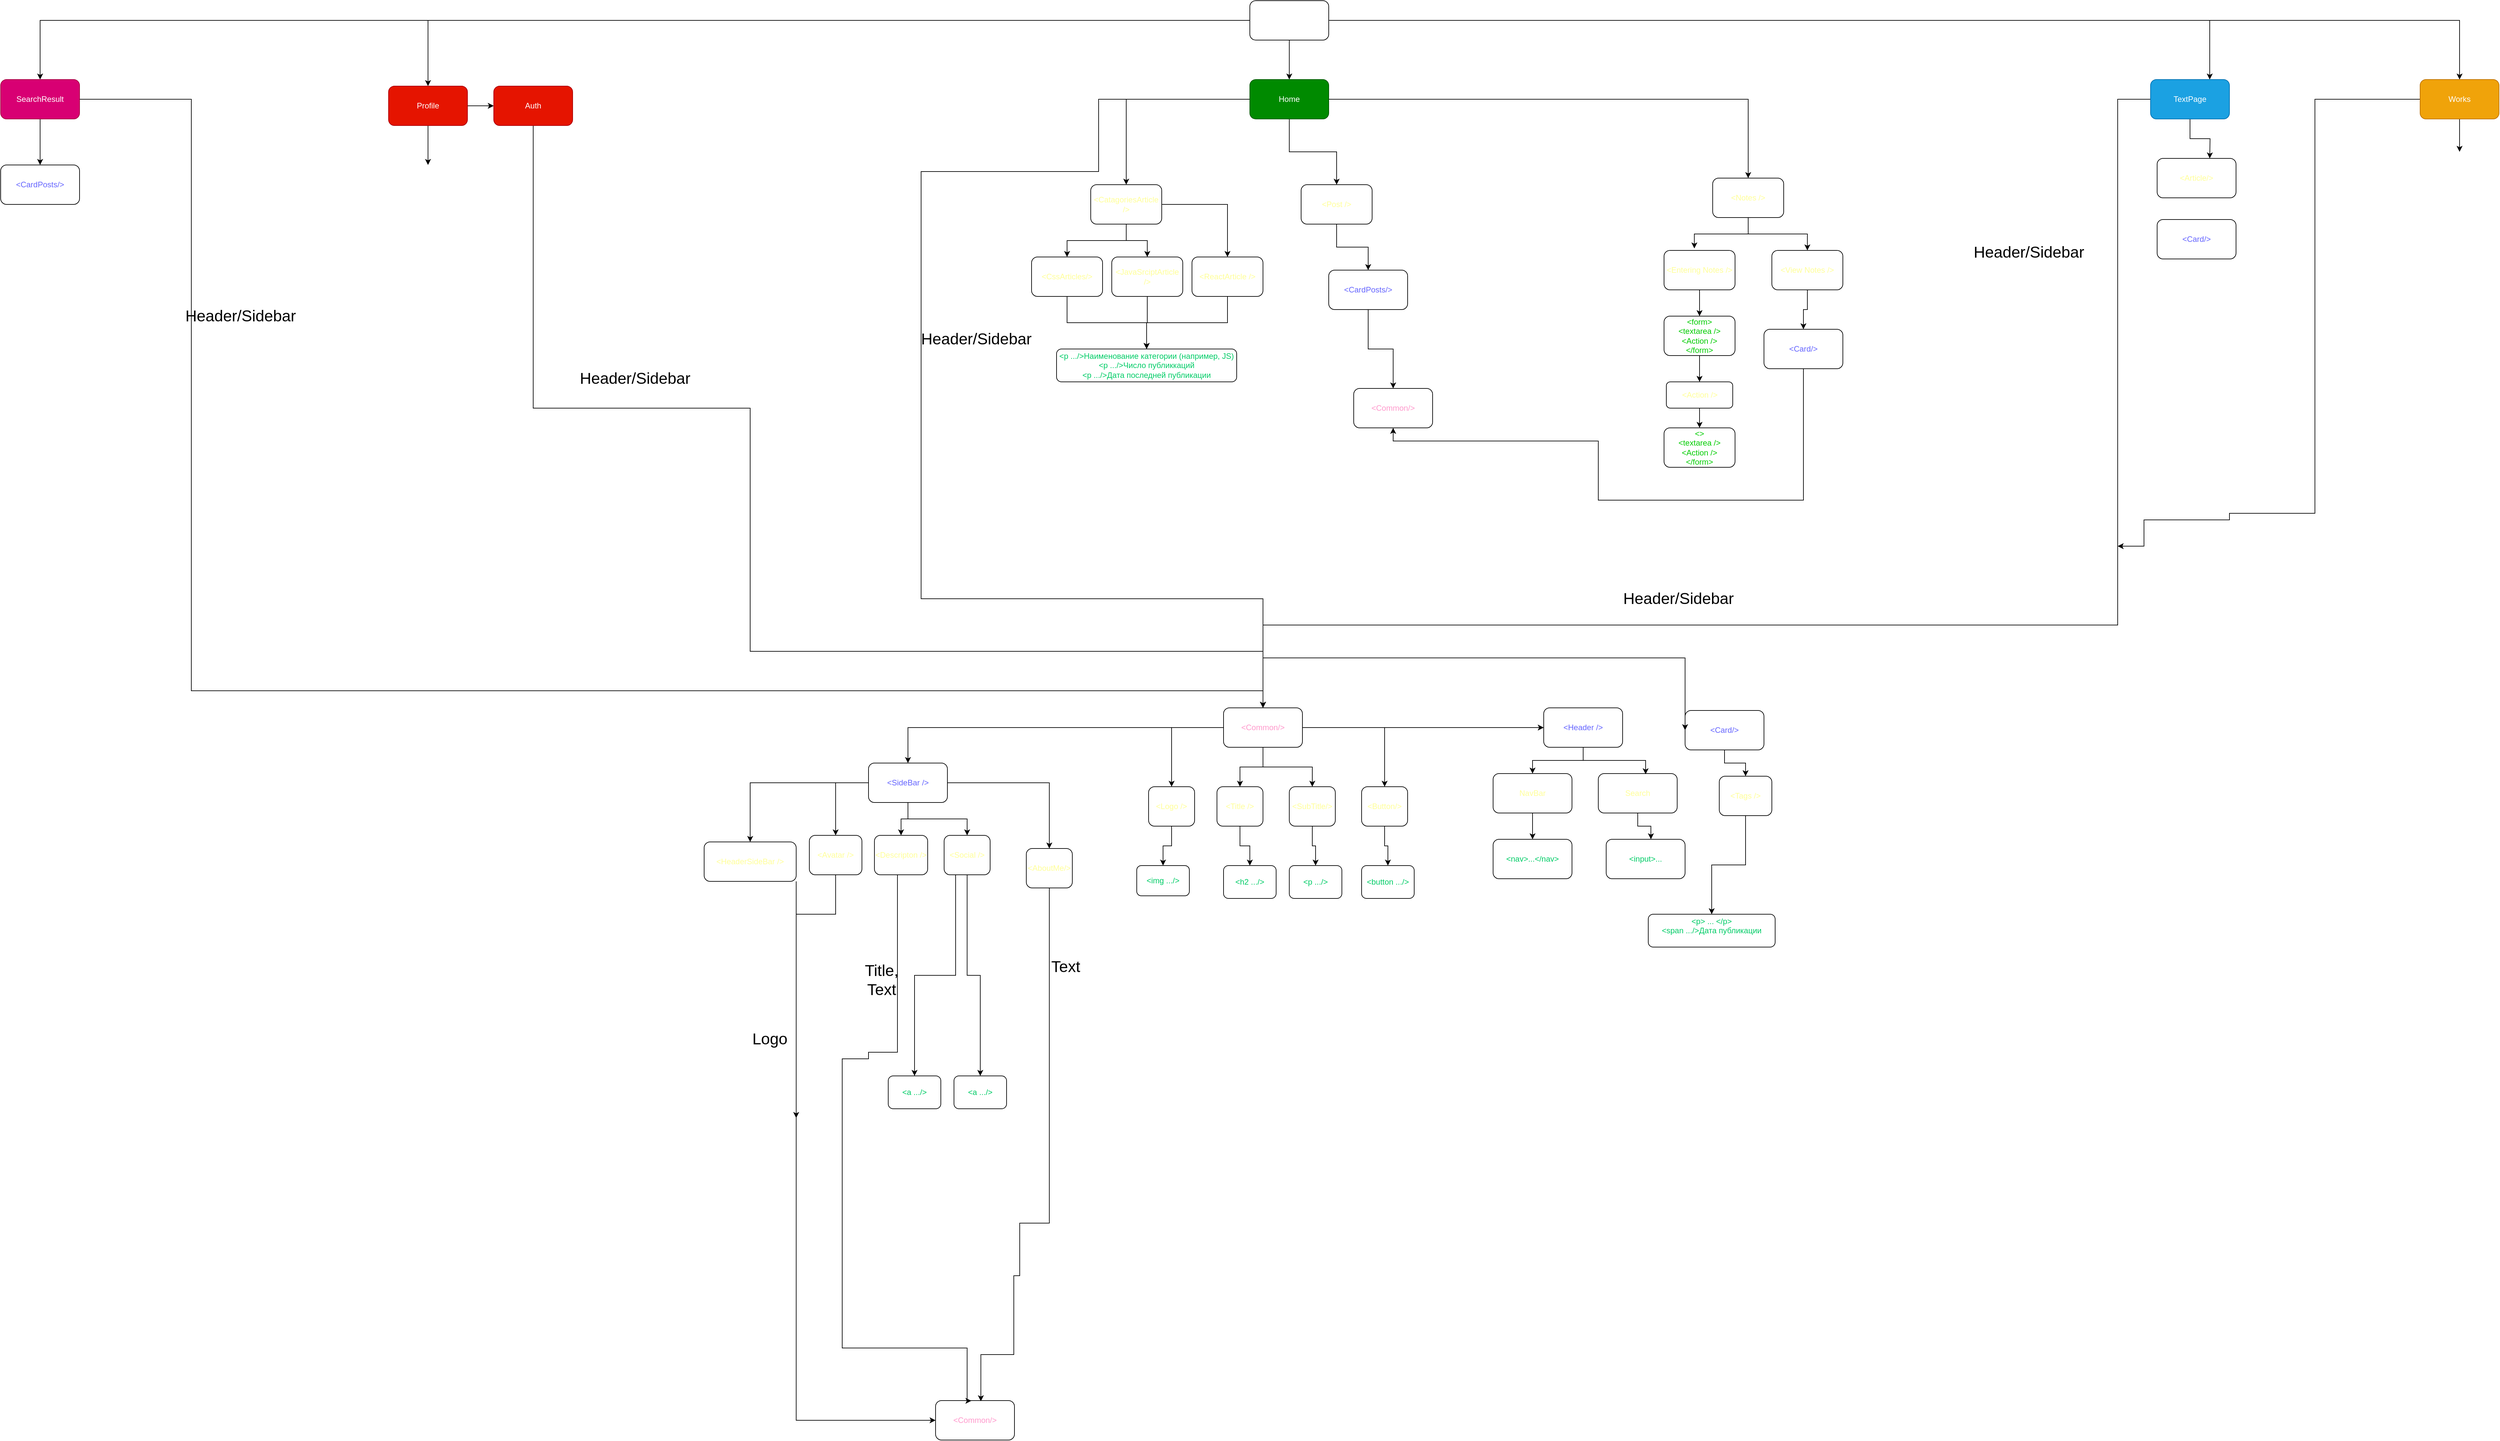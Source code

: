 <mxfile>
    <diagram id="MonpL3S-e2NrNmF9f76L" name="UI">
        <mxGraphModel dx="2639" dy="399" grid="1" gridSize="10" guides="1" tooltips="1" connect="1" arrows="1" fold="1" page="1" pageScale="1" pageWidth="583" pageHeight="827" math="0" shadow="0">
            <root>
                <mxCell id="0"/>
                <mxCell id="1" parent="0"/>
                <mxCell id="127" style="edgeStyle=orthogonalEdgeStyle;rounded=0;orthogonalLoop=1;jettySize=auto;html=1;entryX=0.5;entryY=0;entryDx=0;entryDy=0;" parent="1" source="2" target="125" edge="1">
                    <mxGeometry relative="1" as="geometry"/>
                </mxCell>
                <mxCell id="136" style="edgeStyle=orthogonalEdgeStyle;rounded=0;orthogonalLoop=1;jettySize=auto;html=1;entryX=0.75;entryY=0;entryDx=0;entryDy=0;" parent="1" source="2" target="135" edge="1">
                    <mxGeometry relative="1" as="geometry"/>
                </mxCell>
                <mxCell id="157" style="edgeStyle=orthogonalEdgeStyle;rounded=0;orthogonalLoop=1;jettySize=auto;html=1;entryX=0.5;entryY=0;entryDx=0;entryDy=0;" parent="1" source="2" target="156" edge="1">
                    <mxGeometry relative="1" as="geometry"/>
                </mxCell>
                <mxCell id="159" style="edgeStyle=orthogonalEdgeStyle;rounded=0;orthogonalLoop=1;jettySize=auto;html=1;entryX=0.5;entryY=0;entryDx=0;entryDy=0;" parent="1" source="2" target="158" edge="1">
                    <mxGeometry relative="1" as="geometry"/>
                </mxCell>
                <mxCell id="163" style="edgeStyle=orthogonalEdgeStyle;rounded=0;orthogonalLoop=1;jettySize=auto;html=1;entryX=0.5;entryY=0;entryDx=0;entryDy=0;" parent="1" source="2" target="162" edge="1">
                    <mxGeometry relative="1" as="geometry"/>
                </mxCell>
                <mxCell id="2" value="&lt;font color=&quot;#ffffff&quot;&gt;APP&lt;/font&gt;" style="rounded=1;whiteSpace=wrap;html=1;fillColor=none;" parent="1" vertex="1">
                    <mxGeometry x="310" y="20" width="120" height="60" as="geometry"/>
                </mxCell>
                <mxCell id="17" style="edgeStyle=orthogonalEdgeStyle;rounded=0;orthogonalLoop=1;jettySize=auto;html=1;entryX=0.5;entryY=0;entryDx=0;entryDy=0;" parent="1" source="3" target="15" edge="1">
                    <mxGeometry relative="1" as="geometry"/>
                </mxCell>
                <mxCell id="22" style="edgeStyle=orthogonalEdgeStyle;rounded=0;orthogonalLoop=1;jettySize=auto;html=1;entryX=0.5;entryY=0;entryDx=0;entryDy=0;" parent="1" source="3" target="20" edge="1">
                    <mxGeometry relative="1" as="geometry"/>
                </mxCell>
                <mxCell id="25" style="edgeStyle=orthogonalEdgeStyle;rounded=0;orthogonalLoop=1;jettySize=auto;html=1;entryX=0.5;entryY=0;entryDx=0;entryDy=0;" parent="1" source="3" target="23" edge="1">
                    <mxGeometry relative="1" as="geometry"/>
                </mxCell>
                <mxCell id="29" style="edgeStyle=orthogonalEdgeStyle;rounded=0;orthogonalLoop=1;jettySize=auto;html=1;entryX=0.5;entryY=0;entryDx=0;entryDy=0;" parent="1" source="3" target="28" edge="1">
                    <mxGeometry relative="1" as="geometry"/>
                </mxCell>
                <mxCell id="72" style="edgeStyle=orthogonalEdgeStyle;rounded=0;orthogonalLoop=1;jettySize=auto;html=1;entryX=0.5;entryY=0;entryDx=0;entryDy=0;" parent="1" source="3" target="67" edge="1">
                    <mxGeometry relative="1" as="geometry"/>
                </mxCell>
                <mxCell id="3" value="&lt;font color=&quot;#6666ff&quot;&gt;&amp;lt;SideBar /&amp;gt;&lt;/font&gt;" style="rounded=1;whiteSpace=wrap;html=1;fillColor=none;" parent="1" vertex="1">
                    <mxGeometry x="-270" y="1180" width="120" height="60" as="geometry"/>
                </mxCell>
                <mxCell id="103" style="edgeStyle=orthogonalEdgeStyle;rounded=0;orthogonalLoop=1;jettySize=auto;html=1;entryX=0;entryY=0.5;entryDx=0;entryDy=0;" parent="1" source="15" target="54" edge="1">
                    <mxGeometry relative="1" as="geometry">
                        <mxPoint x="-110" y="2040" as="targetPoint"/>
                        <Array as="points">
                            <mxPoint x="-380" y="2180"/>
                        </Array>
                    </mxGeometry>
                </mxCell>
                <mxCell id="15" value="&lt;font color=&quot;#ffff99&quot;&gt;&amp;lt;HeaderSideBar /&amp;gt;&lt;/font&gt;" style="rounded=1;whiteSpace=wrap;html=1;fillColor=none;" parent="1" vertex="1">
                    <mxGeometry x="-520" y="1300" width="140" height="60" as="geometry"/>
                </mxCell>
                <mxCell id="217" style="edgeStyle=orthogonalEdgeStyle;rounded=0;orthogonalLoop=1;jettySize=auto;html=1;" parent="1" source="20" edge="1">
                    <mxGeometry relative="1" as="geometry">
                        <mxPoint x="-380" y="1720" as="targetPoint"/>
                        <Array as="points">
                            <mxPoint x="-320" y="1410"/>
                            <mxPoint x="-380" y="1410"/>
                        </Array>
                    </mxGeometry>
                </mxCell>
                <mxCell id="20" value="&lt;font color=&quot;#ffff99&quot;&gt;&amp;lt;Avatar /&amp;gt;&lt;/font&gt;" style="rounded=1;whiteSpace=wrap;html=1;fillColor=none;" parent="1" vertex="1">
                    <mxGeometry x="-360" y="1290" width="80" height="60" as="geometry"/>
                </mxCell>
                <mxCell id="27" style="edgeStyle=orthogonalEdgeStyle;rounded=0;orthogonalLoop=1;jettySize=auto;html=1;entryX=0.454;entryY=0.006;entryDx=0;entryDy=0;entryPerimeter=0;" parent="1" source="23" target="54" edge="1">
                    <mxGeometry relative="1" as="geometry">
                        <Array as="points">
                            <mxPoint x="-226" y="1620"/>
                            <mxPoint x="-270" y="1620"/>
                            <mxPoint x="-270" y="1630"/>
                            <mxPoint x="-310" y="1630"/>
                            <mxPoint x="-310" y="2070"/>
                            <mxPoint x="-120" y="2070"/>
                            <mxPoint x="-120" y="2150"/>
                        </Array>
                        <mxPoint x="-120" y="2140" as="targetPoint"/>
                    </mxGeometry>
                </mxCell>
                <mxCell id="23" value="&lt;font color=&quot;#ffff99&quot;&gt;&amp;lt;Descripton /&amp;gt;&lt;/font&gt;" style="rounded=1;whiteSpace=wrap;html=1;fillColor=none;" parent="1" vertex="1">
                    <mxGeometry x="-261" y="1290" width="81" height="60" as="geometry"/>
                </mxCell>
                <mxCell id="28" value="&lt;font color=&quot;#ffff99&quot;&gt;&amp;lt;Social /&amp;gt;&lt;/font&gt;" style="rounded=1;whiteSpace=wrap;html=1;fillColor=none;" parent="1" vertex="1">
                    <mxGeometry x="-155" y="1290" width="70" height="60" as="geometry"/>
                </mxCell>
                <mxCell id="48" style="edgeStyle=orthogonalEdgeStyle;rounded=0;orthogonalLoop=1;jettySize=auto;html=1;entryX=0.5;entryY=0;entryDx=0;entryDy=0;exitX=0.25;exitY=1;exitDx=0;exitDy=0;" parent="1" source="28" target="33" edge="1">
                    <mxGeometry relative="1" as="geometry">
                        <mxPoint x="-170" y="1540" as="sourcePoint"/>
                    </mxGeometry>
                </mxCell>
                <mxCell id="33" value="&lt;font color=&quot;#00cc66&quot;&gt;&amp;lt;a .../&amp;gt;&lt;br&gt;&lt;/font&gt;" style="rounded=1;whiteSpace=wrap;html=1;fillColor=none;" parent="1" vertex="1">
                    <mxGeometry x="-240" y="1656" width="80" height="50" as="geometry"/>
                </mxCell>
                <mxCell id="36" value="&lt;font color=&quot;#00cc66&quot;&gt;&amp;lt;a .../&amp;gt;&lt;br&gt;&lt;/font&gt;" style="rounded=1;whiteSpace=wrap;html=1;fillColor=none;" parent="1" vertex="1">
                    <mxGeometry x="-140" y="1656" width="80" height="50" as="geometry"/>
                </mxCell>
                <mxCell id="49" style="edgeStyle=orthogonalEdgeStyle;rounded=0;orthogonalLoop=1;jettySize=auto;html=1;entryX=0.5;entryY=0;entryDx=0;entryDy=0;exitX=0.5;exitY=1;exitDx=0;exitDy=0;" parent="1" source="28" target="36" edge="1">
                    <mxGeometry relative="1" as="geometry">
                        <mxPoint x="-70" y="1540" as="sourcePoint"/>
                    </mxGeometry>
                </mxCell>
                <mxCell id="54" value="&lt;font color=&quot;#ff99cc&quot;&gt;&amp;lt;Common/&amp;gt;&lt;/font&gt;" style="rounded=1;whiteSpace=wrap;html=1;fillColor=none;" parent="1" vertex="1">
                    <mxGeometry x="-168" y="2150" width="120" height="60" as="geometry"/>
                </mxCell>
                <mxCell id="75" style="edgeStyle=orthogonalEdgeStyle;rounded=0;orthogonalLoop=1;jettySize=auto;html=1;entryX=0.574;entryY=0.016;entryDx=0;entryDy=0;entryPerimeter=0;" parent="1" source="67" target="54" edge="1">
                    <mxGeometry relative="1" as="geometry">
                        <Array as="points">
                            <mxPoint x="5" y="1880"/>
                            <mxPoint x="-40" y="1880"/>
                            <mxPoint x="-40" y="1960"/>
                            <mxPoint x="-49" y="1960"/>
                            <mxPoint x="-49" y="2080"/>
                            <mxPoint x="-99" y="2080"/>
                        </Array>
                    </mxGeometry>
                </mxCell>
                <mxCell id="67" value="&lt;font color=&quot;#ffff99&quot;&gt;&amp;lt;AboutMe/&amp;gt;&lt;/font&gt;" style="rounded=1;whiteSpace=wrap;html=1;fillColor=none;" parent="1" vertex="1">
                    <mxGeometry x="-30" y="1310" width="70" height="60" as="geometry"/>
                </mxCell>
                <mxCell id="87" style="edgeStyle=orthogonalEdgeStyle;rounded=0;orthogonalLoop=1;jettySize=auto;html=1;entryX=0.5;entryY=0;entryDx=0;entryDy=0;" parent="1" source="82" target="84" edge="1">
                    <mxGeometry relative="1" as="geometry"/>
                </mxCell>
                <mxCell id="88" style="edgeStyle=orthogonalEdgeStyle;rounded=0;orthogonalLoop=1;jettySize=auto;html=1;entryX=0.5;entryY=0;entryDx=0;entryDy=0;" parent="1" source="82" target="85" edge="1">
                    <mxGeometry relative="1" as="geometry"/>
                </mxCell>
                <mxCell id="89" style="edgeStyle=orthogonalEdgeStyle;rounded=0;orthogonalLoop=1;jettySize=auto;html=1;entryX=0.5;entryY=0;entryDx=0;entryDy=0;" parent="1" source="82" target="86" edge="1">
                    <mxGeometry relative="1" as="geometry"/>
                </mxCell>
                <mxCell id="82" value="&lt;font color=&quot;#ffff99&quot;&gt;&amp;lt;CatagoriesArticle /&amp;gt;&lt;/font&gt;" style="rounded=1;whiteSpace=wrap;html=1;fillColor=none;" parent="1" vertex="1">
                    <mxGeometry x="68" y="300" width="108" height="60" as="geometry"/>
                </mxCell>
                <mxCell id="94" style="edgeStyle=orthogonalEdgeStyle;rounded=0;orthogonalLoop=1;jettySize=auto;html=1;entryX=0.5;entryY=0;entryDx=0;entryDy=0;" parent="1" source="84" target="92" edge="1">
                    <mxGeometry relative="1" as="geometry"/>
                </mxCell>
                <mxCell id="84" value="&lt;font color=&quot;#ffff99&quot;&gt;&amp;lt;CssArticles/&amp;gt;&lt;/font&gt;" style="rounded=1;whiteSpace=wrap;html=1;fillColor=none;" parent="1" vertex="1">
                    <mxGeometry x="-22" y="410" width="108" height="60" as="geometry"/>
                </mxCell>
                <mxCell id="93" style="edgeStyle=orthogonalEdgeStyle;rounded=0;orthogonalLoop=1;jettySize=auto;html=1;entryX=0.5;entryY=0;entryDx=0;entryDy=0;" parent="1" source="85" target="92" edge="1">
                    <mxGeometry relative="1" as="geometry"/>
                </mxCell>
                <mxCell id="85" value="&lt;font color=&quot;#ffff99&quot;&gt;&amp;lt;JavaSrciptArticle /&amp;gt;&lt;/font&gt;" style="rounded=1;whiteSpace=wrap;html=1;fillColor=none;" parent="1" vertex="1">
                    <mxGeometry x="100" y="410" width="108" height="60" as="geometry"/>
                </mxCell>
                <mxCell id="95" style="edgeStyle=orthogonalEdgeStyle;rounded=0;orthogonalLoop=1;jettySize=auto;html=1;entryX=0.5;entryY=0;entryDx=0;entryDy=0;" parent="1" source="86" target="92" edge="1">
                    <mxGeometry relative="1" as="geometry">
                        <Array as="points">
                            <mxPoint x="276" y="510"/>
                            <mxPoint x="153" y="510"/>
                        </Array>
                    </mxGeometry>
                </mxCell>
                <mxCell id="86" value="&lt;font color=&quot;#ffff99&quot;&gt;&amp;lt;ReactArticle /&amp;gt;&lt;/font&gt;" style="rounded=1;whiteSpace=wrap;html=1;fillColor=none;" parent="1" vertex="1">
                    <mxGeometry x="222" y="410" width="108" height="60" as="geometry"/>
                </mxCell>
                <mxCell id="92" value="&lt;font color=&quot;#00cc66&quot;&gt;&amp;lt;p .../&amp;gt;Наименование категории (например, JS)&lt;br&gt;&lt;/font&gt;&lt;span style=&quot;color: rgb(0 , 204 , 102)&quot;&gt;&amp;lt;p .../&amp;gt;Число публиккаций&lt;br&gt;&lt;/span&gt;&lt;span style=&quot;color: rgb(0 , 204 , 102)&quot;&gt;&amp;lt;p .../&amp;gt;Дата последней публикации&lt;/span&gt;&lt;font color=&quot;#00cc66&quot;&gt;&lt;br&gt;&lt;/font&gt;" style="rounded=1;whiteSpace=wrap;html=1;fillColor=none;" parent="1" vertex="1">
                    <mxGeometry x="16" y="550" width="274" height="50" as="geometry"/>
                </mxCell>
                <mxCell id="n1FWmDKXYPHYrl-xNab7-270" style="edgeStyle=orthogonalEdgeStyle;rounded=0;orthogonalLoop=1;jettySize=auto;html=1;entryX=0.5;entryY=0;entryDx=0;entryDy=0;" parent="1" source="96" target="n1FWmDKXYPHYrl-xNab7-269" edge="1">
                    <mxGeometry relative="1" as="geometry"/>
                </mxCell>
                <mxCell id="96" value="&lt;font color=&quot;#ffff99&quot;&gt;&amp;lt;Post /&amp;gt;&lt;/font&gt;" style="rounded=1;whiteSpace=wrap;html=1;fillColor=none;" parent="1" vertex="1">
                    <mxGeometry x="388" y="300" width="108" height="60" as="geometry"/>
                </mxCell>
                <mxCell id="209" style="edgeStyle=orthogonalEdgeStyle;rounded=0;orthogonalLoop=1;jettySize=auto;html=1;entryX=0.5;entryY=0;entryDx=0;entryDy=0;" parent="1" source="125" target="142" edge="1">
                    <mxGeometry relative="1" as="geometry">
                        <Array as="points">
                            <mxPoint x="80" y="170"/>
                            <mxPoint x="80" y="280"/>
                            <mxPoint x="-190" y="280"/>
                            <mxPoint x="-190" y="930"/>
                            <mxPoint x="330" y="930"/>
                        </Array>
                    </mxGeometry>
                </mxCell>
                <mxCell id="255" style="edgeStyle=orthogonalEdgeStyle;rounded=0;orthogonalLoop=1;jettySize=auto;html=1;entryX=0.5;entryY=0;entryDx=0;entryDy=0;" parent="1" source="125" target="82" edge="1">
                    <mxGeometry relative="1" as="geometry"/>
                </mxCell>
                <mxCell id="256" style="edgeStyle=orthogonalEdgeStyle;rounded=0;orthogonalLoop=1;jettySize=auto;html=1;entryX=0.5;entryY=0;entryDx=0;entryDy=0;" parent="1" source="125" target="96" edge="1">
                    <mxGeometry relative="1" as="geometry"/>
                </mxCell>
                <mxCell id="257" style="edgeStyle=orthogonalEdgeStyle;rounded=0;orthogonalLoop=1;jettySize=auto;html=1;entryX=0.5;entryY=0;entryDx=0;entryDy=0;" parent="1" source="125" target="228" edge="1">
                    <mxGeometry relative="1" as="geometry">
                        <mxPoint x="960" y="250" as="targetPoint"/>
                    </mxGeometry>
                </mxCell>
                <mxCell id="125" value="&lt;font color=&quot;#ffffff&quot;&gt;Home&lt;/font&gt;" style="rounded=1;whiteSpace=wrap;html=1;fillColor=#008a00;strokeColor=#005700;fontColor=#ffffff;" parent="1" vertex="1">
                    <mxGeometry x="310" y="140" width="120" height="60" as="geometry"/>
                </mxCell>
                <mxCell id="129" value="&lt;font color=&quot;#ff99cc&quot;&gt;&amp;lt;Common/&amp;gt;&lt;/font&gt;" style="rounded=1;whiteSpace=wrap;html=1;fillColor=none;" parent="1" vertex="1">
                    <mxGeometry x="468" y="610" width="120" height="60" as="geometry"/>
                </mxCell>
                <mxCell id="184" style="edgeStyle=orthogonalEdgeStyle;rounded=0;orthogonalLoop=1;jettySize=auto;html=1;entryX=0.5;entryY=0;entryDx=0;entryDy=0;" parent="1" source="135" target="142" edge="1">
                    <mxGeometry relative="1" as="geometry">
                        <Array as="points">
                            <mxPoint x="1630" y="170"/>
                            <mxPoint x="1630" y="970"/>
                            <mxPoint x="330" y="970"/>
                        </Array>
                    </mxGeometry>
                </mxCell>
                <mxCell id="fsjzeP0p0ZDA56T6Dv51-256" style="edgeStyle=orthogonalEdgeStyle;rounded=0;orthogonalLoop=1;jettySize=auto;html=1;entryX=0.5;entryY=0;entryDx=0;entryDy=0;" parent="1" source="135" edge="1">
                    <mxGeometry relative="1" as="geometry">
                        <mxPoint x="1770" y="260" as="targetPoint"/>
                    </mxGeometry>
                </mxCell>
                <mxCell id="135" value="&lt;font color=&quot;#ffffff&quot;&gt;TextPage&lt;/font&gt;" style="rounded=1;whiteSpace=wrap;html=1;fillColor=#1ba1e2;strokeColor=#006EAF;fontColor=#ffffff;" parent="1" vertex="1">
                    <mxGeometry x="1680" y="140" width="120" height="60" as="geometry"/>
                </mxCell>
                <mxCell id="138" style="edgeStyle=orthogonalEdgeStyle;rounded=0;orthogonalLoop=1;jettySize=auto;html=1;entryX=0.5;entryY=0;entryDx=0;entryDy=0;" parent="1" source="142" target="144" edge="1">
                    <mxGeometry relative="1" as="geometry"/>
                </mxCell>
                <mxCell id="139" style="edgeStyle=orthogonalEdgeStyle;rounded=0;orthogonalLoop=1;jettySize=auto;html=1;entryX=0.5;entryY=0;entryDx=0;entryDy=0;" parent="1" source="142" target="146" edge="1">
                    <mxGeometry relative="1" as="geometry"/>
                </mxCell>
                <mxCell id="140" style="edgeStyle=orthogonalEdgeStyle;rounded=0;orthogonalLoop=1;jettySize=auto;html=1;entryX=0.5;entryY=0;entryDx=0;entryDy=0;" parent="1" source="142" target="150" edge="1">
                    <mxGeometry relative="1" as="geometry"/>
                </mxCell>
                <mxCell id="141" style="edgeStyle=orthogonalEdgeStyle;rounded=0;orthogonalLoop=1;jettySize=auto;html=1;entryX=0.5;entryY=0;entryDx=0;entryDy=0;" parent="1" source="142" target="153" edge="1">
                    <mxGeometry relative="1" as="geometry"/>
                </mxCell>
                <mxCell id="182" style="edgeStyle=orthogonalEdgeStyle;rounded=0;orthogonalLoop=1;jettySize=auto;html=1;entryX=0;entryY=0.5;entryDx=0;entryDy=0;" parent="1" source="142" target="175" edge="1">
                    <mxGeometry relative="1" as="geometry"/>
                </mxCell>
                <mxCell id="188" style="edgeStyle=orthogonalEdgeStyle;rounded=0;orthogonalLoop=1;jettySize=auto;html=1;entryX=0.5;entryY=0;entryDx=0;entryDy=0;" parent="1" source="142" target="3" edge="1">
                    <mxGeometry relative="1" as="geometry"/>
                </mxCell>
                <mxCell id="254" style="edgeStyle=orthogonalEdgeStyle;rounded=0;orthogonalLoop=1;jettySize=auto;html=1;entryX=0;entryY=0.5;entryDx=0;entryDy=0;" parent="1" source="142" target="253" edge="1">
                    <mxGeometry relative="1" as="geometry">
                        <Array as="points">
                            <mxPoint x="330" y="1020"/>
                        </Array>
                    </mxGeometry>
                </mxCell>
                <mxCell id="142" value="&lt;font color=&quot;#ff99cc&quot;&gt;&amp;lt;Common/&amp;gt;&lt;/font&gt;" style="rounded=1;whiteSpace=wrap;html=1;fillColor=none;" parent="1" vertex="1">
                    <mxGeometry x="270" y="1096" width="120" height="60" as="geometry"/>
                </mxCell>
                <mxCell id="143" style="edgeStyle=orthogonalEdgeStyle;rounded=0;orthogonalLoop=1;jettySize=auto;html=1;" parent="1" source="144" target="147" edge="1">
                    <mxGeometry relative="1" as="geometry"/>
                </mxCell>
                <mxCell id="144" value="&lt;font color=&quot;#ffff99&quot;&gt;&amp;lt;Title /&amp;gt;&lt;/font&gt;" style="rounded=1;whiteSpace=wrap;html=1;fillColor=none;" parent="1" vertex="1">
                    <mxGeometry x="260" y="1216" width="70" height="60" as="geometry"/>
                </mxCell>
                <mxCell id="145" style="edgeStyle=orthogonalEdgeStyle;rounded=0;orthogonalLoop=1;jettySize=auto;html=1;entryX=0.5;entryY=0;entryDx=0;entryDy=0;" parent="1" source="146" target="148" edge="1">
                    <mxGeometry relative="1" as="geometry"/>
                </mxCell>
                <mxCell id="146" value="&lt;font color=&quot;#ffff99&quot;&gt;&amp;lt;SubTitle/&amp;gt;&lt;/font&gt;" style="rounded=1;whiteSpace=wrap;html=1;fillColor=none;" parent="1" vertex="1">
                    <mxGeometry x="370" y="1216" width="70" height="60" as="geometry"/>
                </mxCell>
                <mxCell id="147" value="&lt;font color=&quot;#00cc66&quot;&gt;&amp;lt;h2 .../&amp;gt;&lt;br&gt;&lt;/font&gt;" style="rounded=1;whiteSpace=wrap;html=1;fillColor=none;" parent="1" vertex="1">
                    <mxGeometry x="270" y="1336" width="80" height="50" as="geometry"/>
                </mxCell>
                <mxCell id="148" value="&lt;font color=&quot;#00cc66&quot;&gt;&amp;lt;p .../&amp;gt;&lt;br&gt;&lt;/font&gt;" style="rounded=1;whiteSpace=wrap;html=1;fillColor=none;" parent="1" vertex="1">
                    <mxGeometry x="370" y="1336" width="80" height="50" as="geometry"/>
                </mxCell>
                <mxCell id="149" style="edgeStyle=orthogonalEdgeStyle;rounded=0;orthogonalLoop=1;jettySize=auto;html=1;entryX=0.5;entryY=0;entryDx=0;entryDy=0;" parent="1" source="150" target="151" edge="1">
                    <mxGeometry relative="1" as="geometry"/>
                </mxCell>
                <mxCell id="150" value="&lt;font color=&quot;#ffff99&quot;&gt;&amp;lt;Button/&amp;gt;&lt;/font&gt;" style="rounded=1;whiteSpace=wrap;html=1;fillColor=none;" parent="1" vertex="1">
                    <mxGeometry x="480" y="1216" width="70" height="60" as="geometry"/>
                </mxCell>
                <mxCell id="151" value="&lt;font color=&quot;#00cc66&quot;&gt;&amp;lt;button .../&amp;gt;&lt;br&gt;&lt;/font&gt;" style="rounded=1;whiteSpace=wrap;html=1;fillColor=none;" parent="1" vertex="1">
                    <mxGeometry x="480" y="1336" width="80" height="50" as="geometry"/>
                </mxCell>
                <mxCell id="152" style="edgeStyle=orthogonalEdgeStyle;rounded=0;orthogonalLoop=1;jettySize=auto;html=1;" parent="1" source="153" target="154" edge="1">
                    <mxGeometry relative="1" as="geometry"/>
                </mxCell>
                <mxCell id="153" value="&lt;font color=&quot;#ffff99&quot;&gt;&amp;lt;Logo /&amp;gt;&lt;/font&gt;" style="rounded=1;whiteSpace=wrap;html=1;fillColor=none;" parent="1" vertex="1">
                    <mxGeometry x="156" y="1216" width="70" height="60" as="geometry"/>
                </mxCell>
                <mxCell id="154" value="&lt;font color=&quot;#00cc66&quot;&gt;&amp;lt;img .../&amp;gt;&lt;/font&gt;" style="rounded=1;whiteSpace=wrap;html=1;fillColor=none;" parent="1" vertex="1">
                    <mxGeometry x="138" y="1336" width="80" height="46" as="geometry"/>
                </mxCell>
                <mxCell id="213" style="edgeStyle=orthogonalEdgeStyle;rounded=0;orthogonalLoop=1;jettySize=auto;html=1;exitX=0;exitY=0.5;exitDx=0;exitDy=0;" parent="1" source="156" edge="1">
                    <mxGeometry relative="1" as="geometry">
                        <mxPoint x="1630" y="850" as="targetPoint"/>
                        <Array as="points">
                            <mxPoint x="1930" y="170"/>
                            <mxPoint x="1930" y="800"/>
                            <mxPoint x="1800" y="800"/>
                            <mxPoint x="1800" y="810"/>
                            <mxPoint x="1670" y="810"/>
                            <mxPoint x="1670" y="850"/>
                        </Array>
                    </mxGeometry>
                </mxCell>
                <mxCell id="fsjzeP0p0ZDA56T6Dv51-258" style="edgeStyle=orthogonalEdgeStyle;rounded=0;orthogonalLoop=1;jettySize=auto;html=1;entryX=0;entryY=0.5;entryDx=0;entryDy=0;" parent="1" source="156" edge="1">
                    <mxGeometry relative="1" as="geometry">
                        <mxPoint x="2150" y="250" as="targetPoint"/>
                    </mxGeometry>
                </mxCell>
                <mxCell id="156" value="&lt;font color=&quot;#ffffff&quot;&gt;Works&lt;/font&gt;" style="rounded=1;whiteSpace=wrap;html=1;fillColor=#f0a30a;strokeColor=#BD7000;fontColor=#000000;" parent="1" vertex="1">
                    <mxGeometry x="2090" y="140" width="120" height="60" as="geometry"/>
                </mxCell>
                <mxCell id="161" style="edgeStyle=orthogonalEdgeStyle;rounded=0;orthogonalLoop=1;jettySize=auto;html=1;entryX=0;entryY=0.5;entryDx=0;entryDy=0;" parent="1" source="158" target="160" edge="1">
                    <mxGeometry relative="1" as="geometry"/>
                </mxCell>
                <mxCell id="fsjzeP0p0ZDA56T6Dv51-262" style="edgeStyle=orthogonalEdgeStyle;rounded=0;orthogonalLoop=1;jettySize=auto;html=1;entryX=0.5;entryY=0;entryDx=0;entryDy=0;" parent="1" source="158" edge="1">
                    <mxGeometry relative="1" as="geometry">
                        <mxPoint x="-940" y="270" as="targetPoint"/>
                    </mxGeometry>
                </mxCell>
                <mxCell id="158" value="&lt;font color=&quot;#ffffff&quot;&gt;Profile&lt;/font&gt;" style="rounded=1;whiteSpace=wrap;html=1;fillColor=#e51400;fontColor=#ffffff;strokeColor=#AB0000;" parent="1" vertex="1">
                    <mxGeometry x="-1000" y="150" width="120" height="60" as="geometry"/>
                </mxCell>
                <mxCell id="208" style="edgeStyle=orthogonalEdgeStyle;rounded=0;orthogonalLoop=1;jettySize=auto;html=1;entryX=0.5;entryY=0;entryDx=0;entryDy=0;" parent="1" source="160" target="142" edge="1">
                    <mxGeometry relative="1" as="geometry">
                        <Array as="points">
                            <mxPoint x="-780" y="640"/>
                            <mxPoint x="-450" y="640"/>
                            <mxPoint x="-450" y="1010"/>
                            <mxPoint x="330" y="1010"/>
                        </Array>
                    </mxGeometry>
                </mxCell>
                <mxCell id="160" value="&lt;font color=&quot;#ffffff&quot;&gt;Auth&lt;/font&gt;" style="rounded=1;whiteSpace=wrap;html=1;fillColor=#e51400;fontColor=#ffffff;strokeColor=#AB0000;" parent="1" vertex="1">
                    <mxGeometry x="-840" y="150" width="120" height="60" as="geometry"/>
                </mxCell>
                <mxCell id="211" style="edgeStyle=orthogonalEdgeStyle;rounded=0;orthogonalLoop=1;jettySize=auto;html=1;entryX=0.5;entryY=0;entryDx=0;entryDy=0;" parent="1" source="162" target="142" edge="1">
                    <mxGeometry relative="1" as="geometry">
                        <mxPoint x="320" y="1100" as="targetPoint"/>
                        <Array as="points">
                            <mxPoint x="-1300" y="170"/>
                            <mxPoint x="-1300" y="1070"/>
                            <mxPoint x="330" y="1070"/>
                        </Array>
                    </mxGeometry>
                </mxCell>
                <mxCell id="fsjzeP0p0ZDA56T6Dv51-261" style="edgeStyle=orthogonalEdgeStyle;rounded=0;orthogonalLoop=1;jettySize=auto;html=1;entryX=0.5;entryY=0;entryDx=0;entryDy=0;" parent="1" source="162" edge="1">
                    <mxGeometry relative="1" as="geometry">
                        <mxPoint x="-1530" y="270" as="targetPoint"/>
                    </mxGeometry>
                </mxCell>
                <mxCell id="162" value="SearchResult" style="rounded=1;whiteSpace=wrap;html=1;fillColor=#d80073;fontColor=#ffffff;strokeColor=#A50040;" parent="1" vertex="1">
                    <mxGeometry x="-1590" y="140" width="120" height="60" as="geometry"/>
                </mxCell>
                <mxCell id="173" style="edgeStyle=orthogonalEdgeStyle;rounded=0;orthogonalLoop=1;jettySize=auto;html=1;entryX=0.5;entryY=0;entryDx=0;entryDy=0;" parent="1" source="175" target="180" edge="1">
                    <mxGeometry relative="1" as="geometry"/>
                </mxCell>
                <mxCell id="174" style="edgeStyle=orthogonalEdgeStyle;rounded=0;orthogonalLoop=1;jettySize=auto;html=1;entryX=0.6;entryY=0.017;entryDx=0;entryDy=0;entryPerimeter=0;" parent="1" source="175" target="178" edge="1">
                    <mxGeometry relative="1" as="geometry"/>
                </mxCell>
                <mxCell id="175" value="&lt;font color=&quot;#6666ff&quot;&gt;&amp;lt;Header /&amp;gt;&lt;/font&gt;" style="rounded=1;whiteSpace=wrap;html=1;fillColor=none;" parent="1" vertex="1">
                    <mxGeometry x="757" y="1096" width="120" height="60" as="geometry"/>
                </mxCell>
                <mxCell id="176" value="&lt;font color=&quot;#00cc66&quot;&gt;&amp;lt;nav&amp;gt;...&amp;lt;/nav&amp;gt;&lt;/font&gt;" style="rounded=1;whiteSpace=wrap;html=1;fillColor=none;" parent="1" vertex="1">
                    <mxGeometry x="680" y="1296" width="120" height="60" as="geometry"/>
                </mxCell>
                <mxCell id="177" style="edgeStyle=orthogonalEdgeStyle;rounded=0;orthogonalLoop=1;jettySize=auto;html=1;entryX=0.567;entryY=0;entryDx=0;entryDy=0;entryPerimeter=0;" parent="1" source="178" target="181" edge="1">
                    <mxGeometry relative="1" as="geometry"/>
                </mxCell>
                <mxCell id="178" value="&lt;font color=&quot;#ffff99&quot;&gt;Search&lt;/font&gt;" style="rounded=1;whiteSpace=wrap;html=1;fillColor=none;" parent="1" vertex="1">
                    <mxGeometry x="840" y="1196" width="120" height="60" as="geometry"/>
                </mxCell>
                <mxCell id="179" style="edgeStyle=orthogonalEdgeStyle;rounded=0;orthogonalLoop=1;jettySize=auto;html=1;entryX=0.5;entryY=0;entryDx=0;entryDy=0;" parent="1" source="180" target="176" edge="1">
                    <mxGeometry relative="1" as="geometry"/>
                </mxCell>
                <mxCell id="180" value="&lt;font color=&quot;#ffff99&quot;&gt;NavBar&lt;/font&gt;" style="rounded=1;whiteSpace=wrap;html=1;fillColor=none;" parent="1" vertex="1">
                    <mxGeometry x="680" y="1196" width="120" height="60" as="geometry"/>
                </mxCell>
                <mxCell id="181" value="&lt;font color=&quot;#00cc66&quot;&gt;&amp;lt;input&amp;gt;...&lt;/font&gt;" style="rounded=1;whiteSpace=wrap;html=1;fillColor=none;" parent="1" vertex="1">
                    <mxGeometry x="852" y="1296" width="120" height="60" as="geometry"/>
                </mxCell>
                <mxCell id="193" value="&lt;font style=&quot;font-size: 24px&quot;&gt;Header/Sidebar&lt;/font&gt;" style="text;html=1;strokeColor=none;fillColor=none;align=center;verticalAlign=middle;whiteSpace=wrap;rounded=0;" parent="1" vertex="1">
                    <mxGeometry x="877" y="920" width="170" height="20" as="geometry"/>
                </mxCell>
                <mxCell id="199" value="&lt;font style=&quot;font-size: 24px&quot;&gt;Header/Sidebar&lt;/font&gt;" style="text;html=1;strokeColor=none;fillColor=none;align=center;verticalAlign=middle;whiteSpace=wrap;rounded=0;" parent="1" vertex="1">
                    <mxGeometry x="1410" y="393" width="170" height="20" as="geometry"/>
                </mxCell>
                <mxCell id="201" value="&lt;font style=&quot;font-size: 24px&quot;&gt;Header/Sidebar&lt;/font&gt;" style="text;html=1;strokeColor=none;fillColor=none;align=center;verticalAlign=middle;whiteSpace=wrap;rounded=0;" parent="1" vertex="1">
                    <mxGeometry x="-710" y="565" width="170" height="60" as="geometry"/>
                </mxCell>
                <mxCell id="202" value="&lt;font style=&quot;font-size: 24px&quot;&gt;Header/Sidebar&lt;/font&gt;" style="text;html=1;strokeColor=none;fillColor=none;align=center;verticalAlign=middle;whiteSpace=wrap;rounded=0;" parent="1" vertex="1">
                    <mxGeometry x="-1310" y="490" width="170" height="20" as="geometry"/>
                </mxCell>
                <mxCell id="210" value="&lt;font style=&quot;font-size: 24px&quot;&gt;Header/Sidebar&lt;/font&gt;" style="text;html=1;strokeColor=none;fillColor=none;align=center;verticalAlign=middle;whiteSpace=wrap;rounded=0;" parent="1" vertex="1">
                    <mxGeometry x="-191" y="505" width="170" height="60" as="geometry"/>
                </mxCell>
                <mxCell id="218" value="&lt;font style=&quot;font-size: 24px&quot;&gt;Logo&lt;/font&gt;" style="text;html=1;strokeColor=none;fillColor=none;align=center;verticalAlign=middle;whiteSpace=wrap;rounded=0;" parent="1" vertex="1">
                    <mxGeometry x="-440" y="1590" width="40" height="20" as="geometry"/>
                </mxCell>
                <mxCell id="219" value="&lt;font style=&quot;font-size: 24px&quot;&gt;Title, Text&lt;/font&gt;" style="text;html=1;strokeColor=none;fillColor=none;align=center;verticalAlign=middle;whiteSpace=wrap;rounded=0;" parent="1" vertex="1">
                    <mxGeometry x="-270" y="1500" width="40" height="20" as="geometry"/>
                </mxCell>
                <mxCell id="220" value="&lt;font style=&quot;font-size: 24px&quot;&gt;Text&lt;/font&gt;" style="text;html=1;strokeColor=none;fillColor=none;align=center;verticalAlign=middle;whiteSpace=wrap;rounded=0;" parent="1" vertex="1">
                    <mxGeometry x="10" y="1480" width="40" height="20" as="geometry"/>
                </mxCell>
                <mxCell id="233" style="edgeStyle=orthogonalEdgeStyle;rounded=0;orthogonalLoop=1;jettySize=auto;html=1;entryX=0.427;entryY=-0.05;entryDx=0;entryDy=0;entryPerimeter=0;" parent="1" source="228" target="230" edge="1">
                    <mxGeometry relative="1" as="geometry"/>
                </mxCell>
                <mxCell id="234" style="edgeStyle=orthogonalEdgeStyle;rounded=0;orthogonalLoop=1;jettySize=auto;html=1;entryX=0.5;entryY=0;entryDx=0;entryDy=0;" parent="1" source="228" target="231" edge="1">
                    <mxGeometry relative="1" as="geometry"/>
                </mxCell>
                <mxCell id="228" value="&lt;font color=&quot;#ffff99&quot;&gt;&amp;lt;Notes /&amp;gt;&lt;/font&gt;" style="rounded=1;whiteSpace=wrap;html=1;fillColor=none;" parent="1" vertex="1">
                    <mxGeometry x="1014" y="290" width="108" height="60" as="geometry"/>
                </mxCell>
                <mxCell id="261" style="edgeStyle=orthogonalEdgeStyle;rounded=0;orthogonalLoop=1;jettySize=auto;html=1;entryX=0.5;entryY=0;entryDx=0;entryDy=0;" parent="1" source="230" target="258" edge="1">
                    <mxGeometry relative="1" as="geometry"/>
                </mxCell>
                <mxCell id="230" value="&lt;font color=&quot;#ffff99&quot;&gt;&amp;lt;Entering Notes /&amp;gt;&lt;/font&gt;" style="rounded=1;whiteSpace=wrap;html=1;fillColor=none;" parent="1" vertex="1">
                    <mxGeometry x="940" y="400" width="108" height="60" as="geometry"/>
                </mxCell>
                <mxCell id="269" style="edgeStyle=orthogonalEdgeStyle;rounded=0;orthogonalLoop=1;jettySize=auto;html=1;" parent="1" source="231" target="268" edge="1">
                    <mxGeometry relative="1" as="geometry"/>
                </mxCell>
                <mxCell id="231" value="&lt;font color=&quot;#ffff99&quot;&gt;&amp;lt;View Notes /&amp;gt;&lt;/font&gt;" style="rounded=1;whiteSpace=wrap;html=1;fillColor=none;" parent="1" vertex="1">
                    <mxGeometry x="1104" y="400" width="108" height="60" as="geometry"/>
                </mxCell>
                <mxCell id="251" style="edgeStyle=orthogonalEdgeStyle;rounded=0;orthogonalLoop=1;jettySize=auto;html=1;" parent="1" source="248" target="249" edge="1">
                    <mxGeometry relative="1" as="geometry"/>
                </mxCell>
                <mxCell id="248" value="&lt;font color=&quot;#ffff99&quot;&gt;&amp;lt;Tags /&amp;gt;&lt;/font&gt;" style="rounded=1;whiteSpace=wrap;html=1;fillColor=none;" parent="1" vertex="1">
                    <mxGeometry x="1024" y="1200" width="80" height="60" as="geometry"/>
                </mxCell>
                <mxCell id="249" value="&lt;font color=&quot;#00cc66&quot;&gt;&amp;lt;p&amp;gt; ... &amp;lt;/p&amp;gt;&lt;br&gt;&amp;lt;span .../&amp;gt;Дата публикации&lt;br&gt;&lt;/font&gt;&lt;font color=&quot;#00cc66&quot;&gt;&lt;br&gt;&lt;/font&gt;" style="rounded=1;whiteSpace=wrap;html=1;fillColor=none;" parent="1" vertex="1">
                    <mxGeometry x="916" y="1410" width="193" height="50" as="geometry"/>
                </mxCell>
                <mxCell id="266" style="edgeStyle=orthogonalEdgeStyle;rounded=0;orthogonalLoop=1;jettySize=auto;html=1;" parent="1" source="253" target="248" edge="1">
                    <mxGeometry relative="1" as="geometry"/>
                </mxCell>
                <mxCell id="253" value="&lt;font color=&quot;#6666ff&quot;&gt;&amp;lt;Card/&amp;gt;&lt;/font&gt;" style="rounded=1;whiteSpace=wrap;html=1;fillColor=none;" parent="1" vertex="1">
                    <mxGeometry x="972" y="1100" width="120" height="60" as="geometry"/>
                </mxCell>
                <mxCell id="263" style="edgeStyle=orthogonalEdgeStyle;rounded=0;orthogonalLoop=1;jettySize=auto;html=1;entryX=0.5;entryY=0;entryDx=0;entryDy=0;" parent="1" source="258" target="262" edge="1">
                    <mxGeometry relative="1" as="geometry"/>
                </mxCell>
                <mxCell id="258" value="&lt;font color=&quot;#00cc00&quot;&gt;&amp;lt;form&amp;gt;&lt;br&gt;&amp;lt;textarea /&amp;gt;&lt;br&gt;&amp;lt;Action /&amp;gt;&lt;br&gt;&amp;lt;/form&amp;gt;&lt;/font&gt;" style="rounded=1;whiteSpace=wrap;html=1;fillColor=none;" parent="1" vertex="1">
                    <mxGeometry x="940" y="500" width="108" height="60" as="geometry"/>
                </mxCell>
                <mxCell id="265" style="edgeStyle=orthogonalEdgeStyle;rounded=0;orthogonalLoop=1;jettySize=auto;html=1;entryX=0.5;entryY=0;entryDx=0;entryDy=0;" parent="1" source="262" target="264" edge="1">
                    <mxGeometry relative="1" as="geometry"/>
                </mxCell>
                <mxCell id="262" value="&lt;font color=&quot;#ffff99&quot;&gt;&amp;lt;Action /&amp;gt;&lt;/font&gt;" style="rounded=1;whiteSpace=wrap;html=1;fillColor=none;" parent="1" vertex="1">
                    <mxGeometry x="943.5" y="600" width="101" height="40" as="geometry"/>
                </mxCell>
                <mxCell id="264" value="&lt;font color=&quot;#00cc00&quot;&gt;&amp;lt;&amp;gt;&lt;br&gt;&amp;lt;textarea /&amp;gt;&lt;br&gt;&amp;lt;Action /&amp;gt;&lt;br&gt;&amp;lt;/form&amp;gt;&lt;/font&gt;" style="rounded=1;whiteSpace=wrap;html=1;fillColor=none;" parent="1" vertex="1">
                    <mxGeometry x="940" y="670" width="108" height="60" as="geometry"/>
                </mxCell>
                <mxCell id="n1FWmDKXYPHYrl-xNab7-272" style="edgeStyle=orthogonalEdgeStyle;rounded=0;orthogonalLoop=1;jettySize=auto;html=1;entryX=0.5;entryY=1;entryDx=0;entryDy=0;" parent="1" source="268" target="129" edge="1">
                    <mxGeometry relative="1" as="geometry">
                        <Array as="points">
                            <mxPoint x="1152" y="780"/>
                            <mxPoint x="840" y="780"/>
                            <mxPoint x="840" y="690"/>
                            <mxPoint x="528" y="690"/>
                        </Array>
                    </mxGeometry>
                </mxCell>
                <mxCell id="268" value="&lt;font color=&quot;#6666ff&quot;&gt;&amp;lt;Card/&amp;gt;&lt;/font&gt;" style="rounded=1;whiteSpace=wrap;html=1;fillColor=none;" parent="1" vertex="1">
                    <mxGeometry x="1092" y="520" width="120" height="60" as="geometry"/>
                </mxCell>
                <mxCell id="n1FWmDKXYPHYrl-xNab7-271" style="edgeStyle=orthogonalEdgeStyle;rounded=0;orthogonalLoop=1;jettySize=auto;html=1;entryX=0.5;entryY=0;entryDx=0;entryDy=0;" parent="1" source="n1FWmDKXYPHYrl-xNab7-269" target="129" edge="1">
                    <mxGeometry relative="1" as="geometry"/>
                </mxCell>
                <mxCell id="n1FWmDKXYPHYrl-xNab7-269" value="&lt;font color=&quot;#6666ff&quot;&gt;&amp;lt;CardPosts/&amp;gt;&lt;/font&gt;" style="rounded=1;whiteSpace=wrap;html=1;fillColor=none;" parent="1" vertex="1">
                    <mxGeometry x="430" y="430" width="120" height="60" as="geometry"/>
                </mxCell>
                <mxCell id="270" value="&lt;font color=&quot;#ffff99&quot;&gt;&amp;lt;Article/&amp;gt;&lt;/font&gt;" style="rounded=1;whiteSpace=wrap;html=1;fillColor=none;" parent="1" vertex="1">
                    <mxGeometry x="1690" y="260" width="120" height="60" as="geometry"/>
                </mxCell>
                <mxCell id="271" value="&lt;font color=&quot;#6666ff&quot;&gt;&amp;lt;Card/&amp;gt;&lt;/font&gt;" style="rounded=1;whiteSpace=wrap;html=1;fillColor=none;" parent="1" vertex="1">
                    <mxGeometry x="1690" y="353" width="120" height="60" as="geometry"/>
                </mxCell>
                <mxCell id="272" value="&lt;font color=&quot;#6666ff&quot;&gt;&amp;lt;CardPosts/&amp;gt;&lt;/font&gt;" style="rounded=1;whiteSpace=wrap;html=1;fillColor=none;" parent="1" vertex="1">
                    <mxGeometry x="-1590" y="270" width="120" height="60" as="geometry"/>
                </mxCell>
            </root>
        </mxGraphModel>
    </diagram>
    <diagram name="UI/BLL" id="lCsPIpD7T7aAtvqpShQ0">
        <mxGraphModel dx="2376" dy="1296" grid="1" gridSize="10" guides="1" tooltips="1" connect="1" arrows="1" fold="1" page="1" pageScale="1" pageWidth="583" pageHeight="827" math="0" shadow="0">
            <root>
                <mxCell id="9auC6HD-h7A25hWjYyD8-0"/>
                <mxCell id="9auC6HD-h7A25hWjYyD8-1" parent="9auC6HD-h7A25hWjYyD8-0"/>
                <mxCell id="9auC6HD-h7A25hWjYyD8-123" value="" style="rounded=1;whiteSpace=wrap;html=1;fillColor=#30301D;" vertex="1" parent="9auC6HD-h7A25hWjYyD8-1">
                    <mxGeometry x="420" y="414" width="108" height="60" as="geometry"/>
                </mxCell>
                <mxCell id="9auC6HD-h7A25hWjYyD8-2" style="edgeStyle=orthogonalEdgeStyle;rounded=0;orthogonalLoop=1;jettySize=auto;html=1;entryX=0.5;entryY=0;entryDx=0;entryDy=0;" edge="1" parent="9auC6HD-h7A25hWjYyD8-1" source="9auC6HD-h7A25hWjYyD8-7" target="9auC6HD-h7A25hWjYyD8-45">
                    <mxGeometry relative="1" as="geometry"/>
                </mxCell>
                <mxCell id="9auC6HD-h7A25hWjYyD8-3" style="edgeStyle=orthogonalEdgeStyle;rounded=0;orthogonalLoop=1;jettySize=auto;html=1;entryX=0.75;entryY=0;entryDx=0;entryDy=0;" edge="1" parent="9auC6HD-h7A25hWjYyD8-1" source="9auC6HD-h7A25hWjYyD8-7" target="9auC6HD-h7A25hWjYyD8-49">
                    <mxGeometry relative="1" as="geometry"/>
                </mxCell>
                <mxCell id="9auC6HD-h7A25hWjYyD8-4" style="edgeStyle=orthogonalEdgeStyle;rounded=0;orthogonalLoop=1;jettySize=auto;html=1;entryX=0.5;entryY=0;entryDx=0;entryDy=0;" edge="1" parent="9auC6HD-h7A25hWjYyD8-1" source="9auC6HD-h7A25hWjYyD8-7" target="9auC6HD-h7A25hWjYyD8-72">
                    <mxGeometry relative="1" as="geometry"/>
                </mxCell>
                <mxCell id="9auC6HD-h7A25hWjYyD8-5" style="edgeStyle=orthogonalEdgeStyle;rounded=0;orthogonalLoop=1;jettySize=auto;html=1;entryX=0.5;entryY=0;entryDx=0;entryDy=0;" edge="1" parent="9auC6HD-h7A25hWjYyD8-1" source="9auC6HD-h7A25hWjYyD8-7" target="9auC6HD-h7A25hWjYyD8-75">
                    <mxGeometry relative="1" as="geometry"/>
                </mxCell>
                <mxCell id="9auC6HD-h7A25hWjYyD8-6" style="edgeStyle=orthogonalEdgeStyle;rounded=0;orthogonalLoop=1;jettySize=auto;html=1;entryX=0.5;entryY=0;entryDx=0;entryDy=0;" edge="1" parent="9auC6HD-h7A25hWjYyD8-1" source="9auC6HD-h7A25hWjYyD8-7" target="9auC6HD-h7A25hWjYyD8-80">
                    <mxGeometry relative="1" as="geometry"/>
                </mxCell>
                <mxCell id="9auC6HD-h7A25hWjYyD8-7" value="&lt;font color=&quot;#ffffff&quot;&gt;APP&lt;/font&gt;" style="rounded=1;whiteSpace=wrap;html=1;fillColor=none;" vertex="1" parent="9auC6HD-h7A25hWjYyD8-1">
                    <mxGeometry x="310" y="20" width="120" height="60" as="geometry"/>
                </mxCell>
                <mxCell id="9auC6HD-h7A25hWjYyD8-8" style="edgeStyle=orthogonalEdgeStyle;rounded=0;orthogonalLoop=1;jettySize=auto;html=1;entryX=0.5;entryY=0;entryDx=0;entryDy=0;" edge="1" parent="9auC6HD-h7A25hWjYyD8-1" source="9auC6HD-h7A25hWjYyD8-13" target="9auC6HD-h7A25hWjYyD8-15">
                    <mxGeometry relative="1" as="geometry"/>
                </mxCell>
                <mxCell id="9auC6HD-h7A25hWjYyD8-9" style="edgeStyle=orthogonalEdgeStyle;rounded=0;orthogonalLoop=1;jettySize=auto;html=1;entryX=0.5;entryY=0;entryDx=0;entryDy=0;" edge="1" parent="9auC6HD-h7A25hWjYyD8-1" source="9auC6HD-h7A25hWjYyD8-13" target="9auC6HD-h7A25hWjYyD8-17">
                    <mxGeometry relative="1" as="geometry"/>
                </mxCell>
                <mxCell id="9auC6HD-h7A25hWjYyD8-10" style="edgeStyle=orthogonalEdgeStyle;rounded=0;orthogonalLoop=1;jettySize=auto;html=1;entryX=0.5;entryY=0;entryDx=0;entryDy=0;" edge="1" parent="9auC6HD-h7A25hWjYyD8-1" source="9auC6HD-h7A25hWjYyD8-13" target="9auC6HD-h7A25hWjYyD8-19">
                    <mxGeometry relative="1" as="geometry"/>
                </mxCell>
                <mxCell id="9auC6HD-h7A25hWjYyD8-11" style="edgeStyle=orthogonalEdgeStyle;rounded=0;orthogonalLoop=1;jettySize=auto;html=1;entryX=0.5;entryY=0;entryDx=0;entryDy=0;" edge="1" parent="9auC6HD-h7A25hWjYyD8-1" source="9auC6HD-h7A25hWjYyD8-13" target="9auC6HD-h7A25hWjYyD8-20">
                    <mxGeometry relative="1" as="geometry"/>
                </mxCell>
                <mxCell id="9auC6HD-h7A25hWjYyD8-12" style="edgeStyle=orthogonalEdgeStyle;rounded=0;orthogonalLoop=1;jettySize=auto;html=1;entryX=0.5;entryY=0;entryDx=0;entryDy=0;" edge="1" parent="9auC6HD-h7A25hWjYyD8-1" source="9auC6HD-h7A25hWjYyD8-13" target="9auC6HD-h7A25hWjYyD8-27">
                    <mxGeometry relative="1" as="geometry"/>
                </mxCell>
                <mxCell id="9auC6HD-h7A25hWjYyD8-13" value="&lt;font color=&quot;#6666ff&quot;&gt;&amp;lt;SideBar /&amp;gt;&lt;/font&gt;" style="rounded=1;whiteSpace=wrap;html=1;fillColor=none;" vertex="1" parent="9auC6HD-h7A25hWjYyD8-1">
                    <mxGeometry x="-270" y="1180" width="120" height="60" as="geometry"/>
                </mxCell>
                <mxCell id="9auC6HD-h7A25hWjYyD8-14" style="edgeStyle=orthogonalEdgeStyle;rounded=0;orthogonalLoop=1;jettySize=auto;html=1;entryX=0;entryY=0.5;entryDx=0;entryDy=0;" edge="1" parent="9auC6HD-h7A25hWjYyD8-1" source="9auC6HD-h7A25hWjYyD8-15" target="9auC6HD-h7A25hWjYyD8-25">
                    <mxGeometry relative="1" as="geometry">
                        <mxPoint x="-110" y="2040" as="targetPoint"/>
                        <Array as="points">
                            <mxPoint x="-380" y="2180"/>
                        </Array>
                    </mxGeometry>
                </mxCell>
                <mxCell id="9auC6HD-h7A25hWjYyD8-15" value="&lt;font color=&quot;#ffff99&quot;&gt;&amp;lt;HeaderSideBar /&amp;gt;&lt;/font&gt;" style="rounded=1;whiteSpace=wrap;html=1;fillColor=none;" vertex="1" parent="9auC6HD-h7A25hWjYyD8-1">
                    <mxGeometry x="-520" y="1300" width="140" height="60" as="geometry"/>
                </mxCell>
                <mxCell id="9auC6HD-h7A25hWjYyD8-16" style="edgeStyle=orthogonalEdgeStyle;rounded=0;orthogonalLoop=1;jettySize=auto;html=1;" edge="1" parent="9auC6HD-h7A25hWjYyD8-1" source="9auC6HD-h7A25hWjYyD8-17">
                    <mxGeometry relative="1" as="geometry">
                        <mxPoint x="-380" y="1720" as="targetPoint"/>
                        <Array as="points">
                            <mxPoint x="-320" y="1410"/>
                            <mxPoint x="-380" y="1410"/>
                        </Array>
                    </mxGeometry>
                </mxCell>
                <mxCell id="9auC6HD-h7A25hWjYyD8-17" value="&lt;font color=&quot;#ffff99&quot;&gt;&amp;lt;Avatar /&amp;gt;&lt;/font&gt;" style="rounded=1;whiteSpace=wrap;html=1;fillColor=none;" vertex="1" parent="9auC6HD-h7A25hWjYyD8-1">
                    <mxGeometry x="-360" y="1290" width="80" height="60" as="geometry"/>
                </mxCell>
                <mxCell id="9auC6HD-h7A25hWjYyD8-18" style="edgeStyle=orthogonalEdgeStyle;rounded=0;orthogonalLoop=1;jettySize=auto;html=1;entryX=0.454;entryY=0.006;entryDx=0;entryDy=0;entryPerimeter=0;" edge="1" parent="9auC6HD-h7A25hWjYyD8-1" source="9auC6HD-h7A25hWjYyD8-19" target="9auC6HD-h7A25hWjYyD8-25">
                    <mxGeometry relative="1" as="geometry">
                        <Array as="points">
                            <mxPoint x="-226" y="1620"/>
                            <mxPoint x="-270" y="1620"/>
                            <mxPoint x="-270" y="1630"/>
                            <mxPoint x="-310" y="1630"/>
                            <mxPoint x="-310" y="2070"/>
                            <mxPoint x="-120" y="2070"/>
                            <mxPoint x="-120" y="2150"/>
                        </Array>
                        <mxPoint x="-120" y="2140" as="targetPoint"/>
                    </mxGeometry>
                </mxCell>
                <mxCell id="9auC6HD-h7A25hWjYyD8-19" value="&lt;font color=&quot;#ffff99&quot;&gt;&amp;lt;Descripton /&amp;gt;&lt;/font&gt;" style="rounded=1;whiteSpace=wrap;html=1;fillColor=none;" vertex="1" parent="9auC6HD-h7A25hWjYyD8-1">
                    <mxGeometry x="-261" y="1290" width="81" height="60" as="geometry"/>
                </mxCell>
                <mxCell id="9auC6HD-h7A25hWjYyD8-20" value="&lt;font color=&quot;#ffff99&quot;&gt;&amp;lt;Social /&amp;gt;&lt;/font&gt;" style="rounded=1;whiteSpace=wrap;html=1;fillColor=none;" vertex="1" parent="9auC6HD-h7A25hWjYyD8-1">
                    <mxGeometry x="-155" y="1290" width="70" height="60" as="geometry"/>
                </mxCell>
                <mxCell id="9auC6HD-h7A25hWjYyD8-21" style="edgeStyle=orthogonalEdgeStyle;rounded=0;orthogonalLoop=1;jettySize=auto;html=1;entryX=0.5;entryY=0;entryDx=0;entryDy=0;exitX=0.25;exitY=1;exitDx=0;exitDy=0;" edge="1" parent="9auC6HD-h7A25hWjYyD8-1" source="9auC6HD-h7A25hWjYyD8-20" target="9auC6HD-h7A25hWjYyD8-22">
                    <mxGeometry relative="1" as="geometry">
                        <mxPoint x="-170" y="1540" as="sourcePoint"/>
                    </mxGeometry>
                </mxCell>
                <mxCell id="9auC6HD-h7A25hWjYyD8-22" value="&lt;font color=&quot;#00cc66&quot;&gt;&amp;lt;a .../&amp;gt;&lt;br&gt;&lt;/font&gt;" style="rounded=1;whiteSpace=wrap;html=1;fillColor=none;" vertex="1" parent="9auC6HD-h7A25hWjYyD8-1">
                    <mxGeometry x="-240" y="1656" width="80" height="50" as="geometry"/>
                </mxCell>
                <mxCell id="9auC6HD-h7A25hWjYyD8-23" value="&lt;font color=&quot;#00cc66&quot;&gt;&amp;lt;a .../&amp;gt;&lt;br&gt;&lt;/font&gt;" style="rounded=1;whiteSpace=wrap;html=1;fillColor=none;" vertex="1" parent="9auC6HD-h7A25hWjYyD8-1">
                    <mxGeometry x="-140" y="1656" width="80" height="50" as="geometry"/>
                </mxCell>
                <mxCell id="9auC6HD-h7A25hWjYyD8-24" style="edgeStyle=orthogonalEdgeStyle;rounded=0;orthogonalLoop=1;jettySize=auto;html=1;entryX=0.5;entryY=0;entryDx=0;entryDy=0;exitX=0.5;exitY=1;exitDx=0;exitDy=0;" edge="1" parent="9auC6HD-h7A25hWjYyD8-1" source="9auC6HD-h7A25hWjYyD8-20" target="9auC6HD-h7A25hWjYyD8-23">
                    <mxGeometry relative="1" as="geometry">
                        <mxPoint x="-70" y="1540" as="sourcePoint"/>
                    </mxGeometry>
                </mxCell>
                <mxCell id="9auC6HD-h7A25hWjYyD8-25" value="&lt;font color=&quot;#ff99cc&quot;&gt;&amp;lt;Common/&amp;gt;&lt;/font&gt;" style="rounded=1;whiteSpace=wrap;html=1;fillColor=none;" vertex="1" parent="9auC6HD-h7A25hWjYyD8-1">
                    <mxGeometry x="-168" y="2150" width="120" height="60" as="geometry"/>
                </mxCell>
                <mxCell id="9auC6HD-h7A25hWjYyD8-26" style="edgeStyle=orthogonalEdgeStyle;rounded=0;orthogonalLoop=1;jettySize=auto;html=1;entryX=0.574;entryY=0.016;entryDx=0;entryDy=0;entryPerimeter=0;" edge="1" parent="9auC6HD-h7A25hWjYyD8-1" source="9auC6HD-h7A25hWjYyD8-27" target="9auC6HD-h7A25hWjYyD8-25">
                    <mxGeometry relative="1" as="geometry">
                        <Array as="points">
                            <mxPoint x="5" y="1880"/>
                            <mxPoint x="-40" y="1880"/>
                            <mxPoint x="-40" y="1960"/>
                            <mxPoint x="-49" y="1960"/>
                            <mxPoint x="-49" y="2080"/>
                            <mxPoint x="-99" y="2080"/>
                        </Array>
                    </mxGeometry>
                </mxCell>
                <mxCell id="9auC6HD-h7A25hWjYyD8-27" value="&lt;font color=&quot;#ffff99&quot;&gt;&amp;lt;AboutMe/&amp;gt;&lt;/font&gt;" style="rounded=1;whiteSpace=wrap;html=1;fillColor=none;" vertex="1" parent="9auC6HD-h7A25hWjYyD8-1">
                    <mxGeometry x="-30" y="1310" width="70" height="60" as="geometry"/>
                </mxCell>
                <mxCell id="9auC6HD-h7A25hWjYyD8-28" style="edgeStyle=orthogonalEdgeStyle;rounded=0;orthogonalLoop=1;jettySize=auto;html=1;entryX=0.5;entryY=0;entryDx=0;entryDy=0;" edge="1" parent="9auC6HD-h7A25hWjYyD8-1" source="9auC6HD-h7A25hWjYyD8-31" target="9auC6HD-h7A25hWjYyD8-33">
                    <mxGeometry relative="1" as="geometry"/>
                </mxCell>
                <mxCell id="9auC6HD-h7A25hWjYyD8-29" style="edgeStyle=orthogonalEdgeStyle;rounded=0;orthogonalLoop=1;jettySize=auto;html=1;entryX=0.5;entryY=0;entryDx=0;entryDy=0;" edge="1" parent="9auC6HD-h7A25hWjYyD8-1" source="9auC6HD-h7A25hWjYyD8-31" target="9auC6HD-h7A25hWjYyD8-35">
                    <mxGeometry relative="1" as="geometry"/>
                </mxCell>
                <mxCell id="9auC6HD-h7A25hWjYyD8-30" style="edgeStyle=orthogonalEdgeStyle;rounded=0;orthogonalLoop=1;jettySize=auto;html=1;entryX=0.5;entryY=0;entryDx=0;entryDy=0;" edge="1" parent="9auC6HD-h7A25hWjYyD8-1" source="9auC6HD-h7A25hWjYyD8-31" target="9auC6HD-h7A25hWjYyD8-37">
                    <mxGeometry relative="1" as="geometry"/>
                </mxCell>
                <mxCell id="9auC6HD-h7A25hWjYyD8-31" value="&lt;font color=&quot;#ffff99&quot;&gt;&amp;lt;CatagoriesArticle /&amp;gt;&lt;/font&gt;" style="rounded=1;whiteSpace=wrap;html=1;fillColor=none;" vertex="1" parent="9auC6HD-h7A25hWjYyD8-1">
                    <mxGeometry x="68" y="300" width="108" height="60" as="geometry"/>
                </mxCell>
                <mxCell id="9auC6HD-h7A25hWjYyD8-32" style="edgeStyle=orthogonalEdgeStyle;rounded=0;orthogonalLoop=1;jettySize=auto;html=1;entryX=0.5;entryY=0;entryDx=0;entryDy=0;" edge="1" parent="9auC6HD-h7A25hWjYyD8-1" source="9auC6HD-h7A25hWjYyD8-33" target="9auC6HD-h7A25hWjYyD8-38">
                    <mxGeometry relative="1" as="geometry"/>
                </mxCell>
                <mxCell id="9auC6HD-h7A25hWjYyD8-33" value="&lt;font color=&quot;#ffff99&quot;&gt;&amp;lt;CssArticles/&amp;gt;&lt;/font&gt;" style="rounded=1;whiteSpace=wrap;html=1;fillColor=none;" vertex="1" parent="9auC6HD-h7A25hWjYyD8-1">
                    <mxGeometry x="-22" y="410" width="108" height="60" as="geometry"/>
                </mxCell>
                <mxCell id="9auC6HD-h7A25hWjYyD8-34" style="edgeStyle=orthogonalEdgeStyle;rounded=0;orthogonalLoop=1;jettySize=auto;html=1;entryX=0.5;entryY=0;entryDx=0;entryDy=0;" edge="1" parent="9auC6HD-h7A25hWjYyD8-1" source="9auC6HD-h7A25hWjYyD8-35" target="9auC6HD-h7A25hWjYyD8-38">
                    <mxGeometry relative="1" as="geometry"/>
                </mxCell>
                <mxCell id="9auC6HD-h7A25hWjYyD8-35" value="&lt;font color=&quot;#ffff99&quot;&gt;&amp;lt;JavaSrciptArticle /&amp;gt;&lt;/font&gt;" style="rounded=1;whiteSpace=wrap;html=1;fillColor=none;" vertex="1" parent="9auC6HD-h7A25hWjYyD8-1">
                    <mxGeometry x="100" y="410" width="108" height="60" as="geometry"/>
                </mxCell>
                <mxCell id="9auC6HD-h7A25hWjYyD8-36" style="edgeStyle=orthogonalEdgeStyle;rounded=0;orthogonalLoop=1;jettySize=auto;html=1;entryX=0.5;entryY=0;entryDx=0;entryDy=0;" edge="1" parent="9auC6HD-h7A25hWjYyD8-1" source="9auC6HD-h7A25hWjYyD8-37" target="9auC6HD-h7A25hWjYyD8-38">
                    <mxGeometry relative="1" as="geometry">
                        <Array as="points">
                            <mxPoint x="276" y="510"/>
                            <mxPoint x="153" y="510"/>
                        </Array>
                    </mxGeometry>
                </mxCell>
                <mxCell id="9auC6HD-h7A25hWjYyD8-37" value="&lt;font color=&quot;#ffff99&quot;&gt;&amp;lt;ReactArticle /&amp;gt;&lt;/font&gt;" style="rounded=1;whiteSpace=wrap;html=1;fillColor=none;" vertex="1" parent="9auC6HD-h7A25hWjYyD8-1">
                    <mxGeometry x="222" y="410" width="108" height="60" as="geometry"/>
                </mxCell>
                <mxCell id="9auC6HD-h7A25hWjYyD8-38" value="&lt;font color=&quot;#00cc66&quot;&gt;&amp;lt;p .../&amp;gt;Наименование категории (например, JS)&lt;br&gt;&lt;/font&gt;&lt;span style=&quot;color: rgb(0 , 204 , 102)&quot;&gt;&amp;lt;p .../&amp;gt;Число публиккаций&lt;br&gt;&lt;/span&gt;&lt;span style=&quot;color: rgb(0 , 204 , 102)&quot;&gt;&amp;lt;p .../&amp;gt;Дата последней публикации&lt;/span&gt;&lt;font color=&quot;#00cc66&quot;&gt;&lt;br&gt;&lt;/font&gt;" style="rounded=1;whiteSpace=wrap;html=1;fillColor=none;" vertex="1" parent="9auC6HD-h7A25hWjYyD8-1">
                    <mxGeometry x="16" y="550" width="274" height="50" as="geometry"/>
                </mxCell>
                <mxCell id="9auC6HD-h7A25hWjYyD8-39" style="edgeStyle=orthogonalEdgeStyle;rounded=0;orthogonalLoop=1;jettySize=auto;html=1;entryX=0.5;entryY=0;entryDx=0;entryDy=0;" edge="1" parent="9auC6HD-h7A25hWjYyD8-1" source="9auC6HD-h7A25hWjYyD8-40" target="9auC6HD-h7A25hWjYyD8-118">
                    <mxGeometry relative="1" as="geometry"/>
                </mxCell>
                <mxCell id="9auC6HD-h7A25hWjYyD8-41" style="edgeStyle=orthogonalEdgeStyle;rounded=0;orthogonalLoop=1;jettySize=auto;html=1;entryX=0.5;entryY=0;entryDx=0;entryDy=0;" edge="1" parent="9auC6HD-h7A25hWjYyD8-1" source="9auC6HD-h7A25hWjYyD8-45" target="9auC6HD-h7A25hWjYyD8-57">
                    <mxGeometry relative="1" as="geometry">
                        <Array as="points">
                            <mxPoint x="80" y="170"/>
                            <mxPoint x="80" y="280"/>
                            <mxPoint x="-190" y="280"/>
                            <mxPoint x="-190" y="930"/>
                            <mxPoint x="330" y="930"/>
                        </Array>
                    </mxGeometry>
                </mxCell>
                <mxCell id="9auC6HD-h7A25hWjYyD8-42" style="edgeStyle=orthogonalEdgeStyle;rounded=0;orthogonalLoop=1;jettySize=auto;html=1;entryX=0.5;entryY=0;entryDx=0;entryDy=0;" edge="1" parent="9auC6HD-h7A25hWjYyD8-1" source="9auC6HD-h7A25hWjYyD8-45" target="9auC6HD-h7A25hWjYyD8-31">
                    <mxGeometry relative="1" as="geometry"/>
                </mxCell>
                <mxCell id="9auC6HD-h7A25hWjYyD8-43" style="edgeStyle=orthogonalEdgeStyle;rounded=0;orthogonalLoop=1;jettySize=auto;html=1;entryX=0.556;entryY=0;entryDx=0;entryDy=0;entryPerimeter=0;" edge="1" parent="9auC6HD-h7A25hWjYyD8-1" source="9auC6HD-h7A25hWjYyD8-45" target="9auC6HD-h7A25hWjYyD8-126">
                    <mxGeometry relative="1" as="geometry">
                        <mxPoint x="420" y="300" as="targetPoint"/>
                        <Array as="points">
                            <mxPoint x="370" y="220"/>
                            <mxPoint x="500" y="220"/>
                        </Array>
                    </mxGeometry>
                </mxCell>
                <mxCell id="9auC6HD-h7A25hWjYyD8-44" style="edgeStyle=orthogonalEdgeStyle;rounded=0;orthogonalLoop=1;jettySize=auto;html=1;entryX=0.5;entryY=0;entryDx=0;entryDy=0;" edge="1" parent="9auC6HD-h7A25hWjYyD8-1" source="9auC6HD-h7A25hWjYyD8-45" target="9auC6HD-h7A25hWjYyD8-100">
                    <mxGeometry relative="1" as="geometry">
                        <mxPoint x="960" y="250" as="targetPoint"/>
                    </mxGeometry>
                </mxCell>
                <mxCell id="9auC6HD-h7A25hWjYyD8-45" value="&lt;font color=&quot;#ffffff&quot;&gt;Home&lt;/font&gt;" style="rounded=1;whiteSpace=wrap;html=1;fillColor=#008a00;strokeColor=#005700;fontColor=#ffffff;" vertex="1" parent="9auC6HD-h7A25hWjYyD8-1">
                    <mxGeometry x="310" y="140" width="120" height="60" as="geometry"/>
                </mxCell>
                <mxCell id="9auC6HD-h7A25hWjYyD8-46" value="&lt;font color=&quot;#ff99cc&quot;&gt;&amp;lt;Common/&amp;gt;&lt;/font&gt;" style="rounded=1;whiteSpace=wrap;html=1;fillColor=none;" vertex="1" parent="9auC6HD-h7A25hWjYyD8-1">
                    <mxGeometry x="505" y="724" width="120" height="60" as="geometry"/>
                </mxCell>
                <mxCell id="9auC6HD-h7A25hWjYyD8-47" style="edgeStyle=orthogonalEdgeStyle;rounded=0;orthogonalLoop=1;jettySize=auto;html=1;entryX=0.5;entryY=0;entryDx=0;entryDy=0;" edge="1" parent="9auC6HD-h7A25hWjYyD8-1" source="9auC6HD-h7A25hWjYyD8-49" target="9auC6HD-h7A25hWjYyD8-57">
                    <mxGeometry relative="1" as="geometry">
                        <Array as="points">
                            <mxPoint x="1630" y="170"/>
                            <mxPoint x="1630" y="970"/>
                            <mxPoint x="330" y="970"/>
                        </Array>
                    </mxGeometry>
                </mxCell>
                <mxCell id="9auC6HD-h7A25hWjYyD8-48" style="edgeStyle=orthogonalEdgeStyle;rounded=0;orthogonalLoop=1;jettySize=auto;html=1;entryX=0.5;entryY=0;entryDx=0;entryDy=0;" edge="1" parent="9auC6HD-h7A25hWjYyD8-1" source="9auC6HD-h7A25hWjYyD8-49">
                    <mxGeometry relative="1" as="geometry">
                        <mxPoint x="1770" y="260" as="targetPoint"/>
                    </mxGeometry>
                </mxCell>
                <mxCell id="9auC6HD-h7A25hWjYyD8-49" value="&lt;font color=&quot;#ffffff&quot;&gt;TextPage&lt;/font&gt;" style="rounded=1;whiteSpace=wrap;html=1;fillColor=#1ba1e2;strokeColor=#006EAF;fontColor=#ffffff;" vertex="1" parent="9auC6HD-h7A25hWjYyD8-1">
                    <mxGeometry x="1680" y="140" width="120" height="60" as="geometry"/>
                </mxCell>
                <mxCell id="9auC6HD-h7A25hWjYyD8-50" style="edgeStyle=orthogonalEdgeStyle;rounded=0;orthogonalLoop=1;jettySize=auto;html=1;entryX=0.5;entryY=0;entryDx=0;entryDy=0;" edge="1" parent="9auC6HD-h7A25hWjYyD8-1" source="9auC6HD-h7A25hWjYyD8-57" target="9auC6HD-h7A25hWjYyD8-59">
                    <mxGeometry relative="1" as="geometry"/>
                </mxCell>
                <mxCell id="9auC6HD-h7A25hWjYyD8-51" style="edgeStyle=orthogonalEdgeStyle;rounded=0;orthogonalLoop=1;jettySize=auto;html=1;entryX=0.5;entryY=0;entryDx=0;entryDy=0;" edge="1" parent="9auC6HD-h7A25hWjYyD8-1" source="9auC6HD-h7A25hWjYyD8-57" target="9auC6HD-h7A25hWjYyD8-61">
                    <mxGeometry relative="1" as="geometry"/>
                </mxCell>
                <mxCell id="9auC6HD-h7A25hWjYyD8-52" style="edgeStyle=orthogonalEdgeStyle;rounded=0;orthogonalLoop=1;jettySize=auto;html=1;entryX=0.5;entryY=0;entryDx=0;entryDy=0;" edge="1" parent="9auC6HD-h7A25hWjYyD8-1" source="9auC6HD-h7A25hWjYyD8-57" target="9auC6HD-h7A25hWjYyD8-65">
                    <mxGeometry relative="1" as="geometry"/>
                </mxCell>
                <mxCell id="9auC6HD-h7A25hWjYyD8-53" style="edgeStyle=orthogonalEdgeStyle;rounded=0;orthogonalLoop=1;jettySize=auto;html=1;entryX=0.5;entryY=0;entryDx=0;entryDy=0;" edge="1" parent="9auC6HD-h7A25hWjYyD8-1" source="9auC6HD-h7A25hWjYyD8-57" target="9auC6HD-h7A25hWjYyD8-68">
                    <mxGeometry relative="1" as="geometry"/>
                </mxCell>
                <mxCell id="9auC6HD-h7A25hWjYyD8-54" style="edgeStyle=orthogonalEdgeStyle;rounded=0;orthogonalLoop=1;jettySize=auto;html=1;entryX=0;entryY=0.5;entryDx=0;entryDy=0;" edge="1" parent="9auC6HD-h7A25hWjYyD8-1" source="9auC6HD-h7A25hWjYyD8-57" target="9auC6HD-h7A25hWjYyD8-83">
                    <mxGeometry relative="1" as="geometry"/>
                </mxCell>
                <mxCell id="9auC6HD-h7A25hWjYyD8-55" style="edgeStyle=orthogonalEdgeStyle;rounded=0;orthogonalLoop=1;jettySize=auto;html=1;entryX=0.5;entryY=0;entryDx=0;entryDy=0;" edge="1" parent="9auC6HD-h7A25hWjYyD8-1" source="9auC6HD-h7A25hWjYyD8-57" target="9auC6HD-h7A25hWjYyD8-13">
                    <mxGeometry relative="1" as="geometry"/>
                </mxCell>
                <mxCell id="9auC6HD-h7A25hWjYyD8-56" style="edgeStyle=orthogonalEdgeStyle;rounded=0;orthogonalLoop=1;jettySize=auto;html=1;entryX=0;entryY=0.5;entryDx=0;entryDy=0;" edge="1" parent="9auC6HD-h7A25hWjYyD8-1" source="9auC6HD-h7A25hWjYyD8-57" target="9auC6HD-h7A25hWjYyD8-109">
                    <mxGeometry relative="1" as="geometry">
                        <Array as="points">
                            <mxPoint x="330" y="1020"/>
                        </Array>
                    </mxGeometry>
                </mxCell>
                <mxCell id="9auC6HD-h7A25hWjYyD8-57" value="&lt;font color=&quot;#ff99cc&quot;&gt;&amp;lt;Common/&amp;gt;&lt;/font&gt;" style="rounded=1;whiteSpace=wrap;html=1;fillColor=none;" vertex="1" parent="9auC6HD-h7A25hWjYyD8-1">
                    <mxGeometry x="270" y="1096" width="120" height="60" as="geometry"/>
                </mxCell>
                <mxCell id="9auC6HD-h7A25hWjYyD8-58" style="edgeStyle=orthogonalEdgeStyle;rounded=0;orthogonalLoop=1;jettySize=auto;html=1;" edge="1" parent="9auC6HD-h7A25hWjYyD8-1" source="9auC6HD-h7A25hWjYyD8-59" target="9auC6HD-h7A25hWjYyD8-62">
                    <mxGeometry relative="1" as="geometry"/>
                </mxCell>
                <mxCell id="9auC6HD-h7A25hWjYyD8-59" value="&lt;font color=&quot;#ffff99&quot;&gt;&amp;lt;Title /&amp;gt;&lt;/font&gt;" style="rounded=1;whiteSpace=wrap;html=1;fillColor=none;" vertex="1" parent="9auC6HD-h7A25hWjYyD8-1">
                    <mxGeometry x="260" y="1216" width="70" height="60" as="geometry"/>
                </mxCell>
                <mxCell id="9auC6HD-h7A25hWjYyD8-60" style="edgeStyle=orthogonalEdgeStyle;rounded=0;orthogonalLoop=1;jettySize=auto;html=1;entryX=0.5;entryY=0;entryDx=0;entryDy=0;" edge="1" parent="9auC6HD-h7A25hWjYyD8-1" source="9auC6HD-h7A25hWjYyD8-61" target="9auC6HD-h7A25hWjYyD8-63">
                    <mxGeometry relative="1" as="geometry"/>
                </mxCell>
                <mxCell id="9auC6HD-h7A25hWjYyD8-61" value="&lt;font color=&quot;#ffff99&quot;&gt;&amp;lt;SubTitle/&amp;gt;&lt;/font&gt;" style="rounded=1;whiteSpace=wrap;html=1;fillColor=none;" vertex="1" parent="9auC6HD-h7A25hWjYyD8-1">
                    <mxGeometry x="370" y="1216" width="70" height="60" as="geometry"/>
                </mxCell>
                <mxCell id="9auC6HD-h7A25hWjYyD8-62" value="&lt;font color=&quot;#00cc66&quot;&gt;&amp;lt;h2 .../&amp;gt;&lt;br&gt;&lt;/font&gt;" style="rounded=1;whiteSpace=wrap;html=1;fillColor=none;" vertex="1" parent="9auC6HD-h7A25hWjYyD8-1">
                    <mxGeometry x="270" y="1336" width="80" height="50" as="geometry"/>
                </mxCell>
                <mxCell id="9auC6HD-h7A25hWjYyD8-63" value="&lt;font color=&quot;#00cc66&quot;&gt;&amp;lt;p .../&amp;gt;&lt;br&gt;&lt;/font&gt;" style="rounded=1;whiteSpace=wrap;html=1;fillColor=none;" vertex="1" parent="9auC6HD-h7A25hWjYyD8-1">
                    <mxGeometry x="370" y="1336" width="80" height="50" as="geometry"/>
                </mxCell>
                <mxCell id="9auC6HD-h7A25hWjYyD8-64" style="edgeStyle=orthogonalEdgeStyle;rounded=0;orthogonalLoop=1;jettySize=auto;html=1;entryX=0.5;entryY=0;entryDx=0;entryDy=0;" edge="1" parent="9auC6HD-h7A25hWjYyD8-1" source="9auC6HD-h7A25hWjYyD8-65" target="9auC6HD-h7A25hWjYyD8-66">
                    <mxGeometry relative="1" as="geometry"/>
                </mxCell>
                <mxCell id="9auC6HD-h7A25hWjYyD8-65" value="&lt;font color=&quot;#ffff99&quot;&gt;&amp;lt;Button/&amp;gt;&lt;/font&gt;" style="rounded=1;whiteSpace=wrap;html=1;fillColor=none;" vertex="1" parent="9auC6HD-h7A25hWjYyD8-1">
                    <mxGeometry x="480" y="1216" width="70" height="60" as="geometry"/>
                </mxCell>
                <mxCell id="9auC6HD-h7A25hWjYyD8-66" value="&lt;font color=&quot;#00cc66&quot;&gt;&amp;lt;button .../&amp;gt;&lt;br&gt;&lt;/font&gt;" style="rounded=1;whiteSpace=wrap;html=1;fillColor=none;" vertex="1" parent="9auC6HD-h7A25hWjYyD8-1">
                    <mxGeometry x="480" y="1336" width="80" height="50" as="geometry"/>
                </mxCell>
                <mxCell id="9auC6HD-h7A25hWjYyD8-67" style="edgeStyle=orthogonalEdgeStyle;rounded=0;orthogonalLoop=1;jettySize=auto;html=1;" edge="1" parent="9auC6HD-h7A25hWjYyD8-1" source="9auC6HD-h7A25hWjYyD8-68" target="9auC6HD-h7A25hWjYyD8-69">
                    <mxGeometry relative="1" as="geometry"/>
                </mxCell>
                <mxCell id="9auC6HD-h7A25hWjYyD8-68" value="&lt;font color=&quot;#ffff99&quot;&gt;&amp;lt;Logo /&amp;gt;&lt;/font&gt;" style="rounded=1;whiteSpace=wrap;html=1;fillColor=none;" vertex="1" parent="9auC6HD-h7A25hWjYyD8-1">
                    <mxGeometry x="156" y="1216" width="70" height="60" as="geometry"/>
                </mxCell>
                <mxCell id="9auC6HD-h7A25hWjYyD8-69" value="&lt;font color=&quot;#00cc66&quot;&gt;&amp;lt;img .../&amp;gt;&lt;/font&gt;" style="rounded=1;whiteSpace=wrap;html=1;fillColor=none;" vertex="1" parent="9auC6HD-h7A25hWjYyD8-1">
                    <mxGeometry x="138" y="1336" width="80" height="46" as="geometry"/>
                </mxCell>
                <mxCell id="9auC6HD-h7A25hWjYyD8-70" style="edgeStyle=orthogonalEdgeStyle;rounded=0;orthogonalLoop=1;jettySize=auto;html=1;exitX=0;exitY=0.5;exitDx=0;exitDy=0;" edge="1" parent="9auC6HD-h7A25hWjYyD8-1" source="9auC6HD-h7A25hWjYyD8-72">
                    <mxGeometry relative="1" as="geometry">
                        <mxPoint x="1630" y="850" as="targetPoint"/>
                        <Array as="points">
                            <mxPoint x="1930" y="170"/>
                            <mxPoint x="1930" y="800"/>
                            <mxPoint x="1800" y="800"/>
                            <mxPoint x="1800" y="810"/>
                            <mxPoint x="1670" y="810"/>
                            <mxPoint x="1670" y="850"/>
                        </Array>
                    </mxGeometry>
                </mxCell>
                <mxCell id="9auC6HD-h7A25hWjYyD8-71" style="edgeStyle=orthogonalEdgeStyle;rounded=0;orthogonalLoop=1;jettySize=auto;html=1;entryX=0;entryY=0.5;entryDx=0;entryDy=0;" edge="1" parent="9auC6HD-h7A25hWjYyD8-1" source="9auC6HD-h7A25hWjYyD8-72">
                    <mxGeometry relative="1" as="geometry">
                        <mxPoint x="2150" y="250" as="targetPoint"/>
                    </mxGeometry>
                </mxCell>
                <mxCell id="9auC6HD-h7A25hWjYyD8-72" value="&lt;font color=&quot;#ffffff&quot;&gt;Works&lt;/font&gt;" style="rounded=1;whiteSpace=wrap;html=1;fillColor=#f0a30a;strokeColor=#BD7000;fontColor=#000000;" vertex="1" parent="9auC6HD-h7A25hWjYyD8-1">
                    <mxGeometry x="2090" y="140" width="120" height="60" as="geometry"/>
                </mxCell>
                <mxCell id="9auC6HD-h7A25hWjYyD8-73" style="edgeStyle=orthogonalEdgeStyle;rounded=0;orthogonalLoop=1;jettySize=auto;html=1;entryX=0;entryY=0.5;entryDx=0;entryDy=0;" edge="1" parent="9auC6HD-h7A25hWjYyD8-1" source="9auC6HD-h7A25hWjYyD8-75" target="9auC6HD-h7A25hWjYyD8-77">
                    <mxGeometry relative="1" as="geometry"/>
                </mxCell>
                <mxCell id="9auC6HD-h7A25hWjYyD8-74" style="edgeStyle=orthogonalEdgeStyle;rounded=0;orthogonalLoop=1;jettySize=auto;html=1;entryX=0.5;entryY=0;entryDx=0;entryDy=0;" edge="1" parent="9auC6HD-h7A25hWjYyD8-1" source="9auC6HD-h7A25hWjYyD8-75">
                    <mxGeometry relative="1" as="geometry">
                        <mxPoint x="-940" y="270" as="targetPoint"/>
                    </mxGeometry>
                </mxCell>
                <mxCell id="9auC6HD-h7A25hWjYyD8-75" value="&lt;font color=&quot;#ffffff&quot;&gt;Profile&lt;/font&gt;" style="rounded=1;whiteSpace=wrap;html=1;fillColor=#e51400;fontColor=#ffffff;strokeColor=#AB0000;" vertex="1" parent="9auC6HD-h7A25hWjYyD8-1">
                    <mxGeometry x="-1000" y="150" width="120" height="60" as="geometry"/>
                </mxCell>
                <mxCell id="9auC6HD-h7A25hWjYyD8-76" style="edgeStyle=orthogonalEdgeStyle;rounded=0;orthogonalLoop=1;jettySize=auto;html=1;entryX=0.5;entryY=0;entryDx=0;entryDy=0;" edge="1" parent="9auC6HD-h7A25hWjYyD8-1" source="9auC6HD-h7A25hWjYyD8-77" target="9auC6HD-h7A25hWjYyD8-57">
                    <mxGeometry relative="1" as="geometry">
                        <Array as="points">
                            <mxPoint x="-780" y="640"/>
                            <mxPoint x="-450" y="640"/>
                            <mxPoint x="-450" y="1010"/>
                            <mxPoint x="330" y="1010"/>
                        </Array>
                    </mxGeometry>
                </mxCell>
                <mxCell id="9auC6HD-h7A25hWjYyD8-77" value="&lt;font color=&quot;#ffffff&quot;&gt;Auth&lt;/font&gt;" style="rounded=1;whiteSpace=wrap;html=1;fillColor=#e51400;fontColor=#ffffff;strokeColor=#AB0000;" vertex="1" parent="9auC6HD-h7A25hWjYyD8-1">
                    <mxGeometry x="-840" y="150" width="120" height="60" as="geometry"/>
                </mxCell>
                <mxCell id="9auC6HD-h7A25hWjYyD8-78" style="edgeStyle=orthogonalEdgeStyle;rounded=0;orthogonalLoop=1;jettySize=auto;html=1;entryX=0.5;entryY=0;entryDx=0;entryDy=0;" edge="1" parent="9auC6HD-h7A25hWjYyD8-1" source="9auC6HD-h7A25hWjYyD8-80" target="9auC6HD-h7A25hWjYyD8-57">
                    <mxGeometry relative="1" as="geometry">
                        <mxPoint x="320" y="1100" as="targetPoint"/>
                        <Array as="points">
                            <mxPoint x="-1300" y="170"/>
                            <mxPoint x="-1300" y="1070"/>
                            <mxPoint x="330" y="1070"/>
                        </Array>
                    </mxGeometry>
                </mxCell>
                <mxCell id="9auC6HD-h7A25hWjYyD8-79" style="edgeStyle=orthogonalEdgeStyle;rounded=0;orthogonalLoop=1;jettySize=auto;html=1;entryX=0.5;entryY=0;entryDx=0;entryDy=0;" edge="1" parent="9auC6HD-h7A25hWjYyD8-1" source="9auC6HD-h7A25hWjYyD8-80">
                    <mxGeometry relative="1" as="geometry">
                        <mxPoint x="-1530" y="270" as="targetPoint"/>
                    </mxGeometry>
                </mxCell>
                <mxCell id="9auC6HD-h7A25hWjYyD8-80" value="SearchResult" style="rounded=1;whiteSpace=wrap;html=1;fillColor=#d80073;fontColor=#ffffff;strokeColor=#A50040;" vertex="1" parent="9auC6HD-h7A25hWjYyD8-1">
                    <mxGeometry x="-1590" y="140" width="120" height="60" as="geometry"/>
                </mxCell>
                <mxCell id="9auC6HD-h7A25hWjYyD8-81" style="edgeStyle=orthogonalEdgeStyle;rounded=0;orthogonalLoop=1;jettySize=auto;html=1;entryX=0.5;entryY=0;entryDx=0;entryDy=0;" edge="1" parent="9auC6HD-h7A25hWjYyD8-1" source="9auC6HD-h7A25hWjYyD8-83" target="9auC6HD-h7A25hWjYyD8-88">
                    <mxGeometry relative="1" as="geometry"/>
                </mxCell>
                <mxCell id="9auC6HD-h7A25hWjYyD8-82" style="edgeStyle=orthogonalEdgeStyle;rounded=0;orthogonalLoop=1;jettySize=auto;html=1;entryX=0.6;entryY=0.017;entryDx=0;entryDy=0;entryPerimeter=0;" edge="1" parent="9auC6HD-h7A25hWjYyD8-1" source="9auC6HD-h7A25hWjYyD8-83" target="9auC6HD-h7A25hWjYyD8-86">
                    <mxGeometry relative="1" as="geometry"/>
                </mxCell>
                <mxCell id="9auC6HD-h7A25hWjYyD8-83" value="&lt;font color=&quot;#6666ff&quot;&gt;&amp;lt;Header /&amp;gt;&lt;/font&gt;" style="rounded=1;whiteSpace=wrap;html=1;fillColor=none;" vertex="1" parent="9auC6HD-h7A25hWjYyD8-1">
                    <mxGeometry x="757" y="1096" width="120" height="60" as="geometry"/>
                </mxCell>
                <mxCell id="9auC6HD-h7A25hWjYyD8-84" value="&lt;font color=&quot;#00cc66&quot;&gt;&amp;lt;nav&amp;gt;...&amp;lt;/nav&amp;gt;&lt;/font&gt;" style="rounded=1;whiteSpace=wrap;html=1;fillColor=none;" vertex="1" parent="9auC6HD-h7A25hWjYyD8-1">
                    <mxGeometry x="680" y="1296" width="120" height="60" as="geometry"/>
                </mxCell>
                <mxCell id="9auC6HD-h7A25hWjYyD8-85" style="edgeStyle=orthogonalEdgeStyle;rounded=0;orthogonalLoop=1;jettySize=auto;html=1;entryX=0.567;entryY=0;entryDx=0;entryDy=0;entryPerimeter=0;" edge="1" parent="9auC6HD-h7A25hWjYyD8-1" source="9auC6HD-h7A25hWjYyD8-86" target="9auC6HD-h7A25hWjYyD8-89">
                    <mxGeometry relative="1" as="geometry"/>
                </mxCell>
                <mxCell id="9auC6HD-h7A25hWjYyD8-86" value="&lt;font color=&quot;#ffff99&quot;&gt;Search&lt;/font&gt;" style="rounded=1;whiteSpace=wrap;html=1;fillColor=none;" vertex="1" parent="9auC6HD-h7A25hWjYyD8-1">
                    <mxGeometry x="840" y="1196" width="120" height="60" as="geometry"/>
                </mxCell>
                <mxCell id="9auC6HD-h7A25hWjYyD8-87" style="edgeStyle=orthogonalEdgeStyle;rounded=0;orthogonalLoop=1;jettySize=auto;html=1;entryX=0.5;entryY=0;entryDx=0;entryDy=0;" edge="1" parent="9auC6HD-h7A25hWjYyD8-1" source="9auC6HD-h7A25hWjYyD8-88" target="9auC6HD-h7A25hWjYyD8-84">
                    <mxGeometry relative="1" as="geometry"/>
                </mxCell>
                <mxCell id="9auC6HD-h7A25hWjYyD8-88" value="&lt;font color=&quot;#ffff99&quot;&gt;NavBar&lt;/font&gt;" style="rounded=1;whiteSpace=wrap;html=1;fillColor=none;" vertex="1" parent="9auC6HD-h7A25hWjYyD8-1">
                    <mxGeometry x="680" y="1196" width="120" height="60" as="geometry"/>
                </mxCell>
                <mxCell id="9auC6HD-h7A25hWjYyD8-89" value="&lt;font color=&quot;#00cc66&quot;&gt;&amp;lt;input&amp;gt;...&lt;/font&gt;" style="rounded=1;whiteSpace=wrap;html=1;fillColor=none;" vertex="1" parent="9auC6HD-h7A25hWjYyD8-1">
                    <mxGeometry x="852" y="1296" width="120" height="60" as="geometry"/>
                </mxCell>
                <mxCell id="9auC6HD-h7A25hWjYyD8-90" value="&lt;font style=&quot;font-size: 24px&quot;&gt;Header/Sidebar&lt;/font&gt;" style="text;html=1;strokeColor=none;fillColor=none;align=center;verticalAlign=middle;whiteSpace=wrap;rounded=0;" vertex="1" parent="9auC6HD-h7A25hWjYyD8-1">
                    <mxGeometry x="877" y="920" width="170" height="20" as="geometry"/>
                </mxCell>
                <mxCell id="9auC6HD-h7A25hWjYyD8-91" value="&lt;font style=&quot;font-size: 24px&quot;&gt;Header/Sidebar&lt;/font&gt;" style="text;html=1;strokeColor=none;fillColor=none;align=center;verticalAlign=middle;whiteSpace=wrap;rounded=0;" vertex="1" parent="9auC6HD-h7A25hWjYyD8-1">
                    <mxGeometry x="1410" y="393" width="170" height="20" as="geometry"/>
                </mxCell>
                <mxCell id="9auC6HD-h7A25hWjYyD8-92" value="&lt;font style=&quot;font-size: 24px&quot;&gt;Header/Sidebar&lt;/font&gt;" style="text;html=1;strokeColor=none;fillColor=none;align=center;verticalAlign=middle;whiteSpace=wrap;rounded=0;" vertex="1" parent="9auC6HD-h7A25hWjYyD8-1">
                    <mxGeometry x="-710" y="565" width="170" height="60" as="geometry"/>
                </mxCell>
                <mxCell id="9auC6HD-h7A25hWjYyD8-93" value="&lt;font style=&quot;font-size: 24px&quot;&gt;Header/Sidebar&lt;/font&gt;" style="text;html=1;strokeColor=none;fillColor=none;align=center;verticalAlign=middle;whiteSpace=wrap;rounded=0;" vertex="1" parent="9auC6HD-h7A25hWjYyD8-1">
                    <mxGeometry x="-1310" y="490" width="170" height="20" as="geometry"/>
                </mxCell>
                <mxCell id="9auC6HD-h7A25hWjYyD8-94" value="&lt;font style=&quot;font-size: 24px&quot;&gt;Header/Sidebar&lt;/font&gt;" style="text;html=1;strokeColor=none;fillColor=none;align=center;verticalAlign=middle;whiteSpace=wrap;rounded=0;" vertex="1" parent="9auC6HD-h7A25hWjYyD8-1">
                    <mxGeometry x="-191" y="505" width="170" height="60" as="geometry"/>
                </mxCell>
                <mxCell id="9auC6HD-h7A25hWjYyD8-95" value="&lt;font style=&quot;font-size: 24px&quot;&gt;Logo&lt;/font&gt;" style="text;html=1;strokeColor=none;fillColor=none;align=center;verticalAlign=middle;whiteSpace=wrap;rounded=0;" vertex="1" parent="9auC6HD-h7A25hWjYyD8-1">
                    <mxGeometry x="-440" y="1590" width="40" height="20" as="geometry"/>
                </mxCell>
                <mxCell id="9auC6HD-h7A25hWjYyD8-96" value="&lt;font style=&quot;font-size: 24px&quot;&gt;Title, Text&lt;/font&gt;" style="text;html=1;strokeColor=none;fillColor=none;align=center;verticalAlign=middle;whiteSpace=wrap;rounded=0;" vertex="1" parent="9auC6HD-h7A25hWjYyD8-1">
                    <mxGeometry x="-270" y="1500" width="40" height="20" as="geometry"/>
                </mxCell>
                <mxCell id="9auC6HD-h7A25hWjYyD8-97" value="&lt;font style=&quot;font-size: 24px&quot;&gt;Text&lt;/font&gt;" style="text;html=1;strokeColor=none;fillColor=none;align=center;verticalAlign=middle;whiteSpace=wrap;rounded=0;" vertex="1" parent="9auC6HD-h7A25hWjYyD8-1">
                    <mxGeometry x="10" y="1480" width="40" height="20" as="geometry"/>
                </mxCell>
                <mxCell id="9auC6HD-h7A25hWjYyD8-98" style="edgeStyle=orthogonalEdgeStyle;rounded=0;orthogonalLoop=1;jettySize=auto;html=1;entryX=0.427;entryY=-0.05;entryDx=0;entryDy=0;entryPerimeter=0;" edge="1" parent="9auC6HD-h7A25hWjYyD8-1" source="9auC6HD-h7A25hWjYyD8-100" target="9auC6HD-h7A25hWjYyD8-102">
                    <mxGeometry relative="1" as="geometry"/>
                </mxCell>
                <mxCell id="9auC6HD-h7A25hWjYyD8-99" style="edgeStyle=orthogonalEdgeStyle;rounded=0;orthogonalLoop=1;jettySize=auto;html=1;entryX=0.5;entryY=0;entryDx=0;entryDy=0;" edge="1" parent="9auC6HD-h7A25hWjYyD8-1" source="9auC6HD-h7A25hWjYyD8-100" target="9auC6HD-h7A25hWjYyD8-104">
                    <mxGeometry relative="1" as="geometry"/>
                </mxCell>
                <mxCell id="9auC6HD-h7A25hWjYyD8-100" value="&lt;font color=&quot;#ffff99&quot;&gt;&amp;lt;Notes /&amp;gt;&lt;/font&gt;" style="rounded=1;whiteSpace=wrap;html=1;fillColor=none;" vertex="1" parent="9auC6HD-h7A25hWjYyD8-1">
                    <mxGeometry x="1014" y="290" width="108" height="60" as="geometry"/>
                </mxCell>
                <mxCell id="9auC6HD-h7A25hWjYyD8-101" style="edgeStyle=orthogonalEdgeStyle;rounded=0;orthogonalLoop=1;jettySize=auto;html=1;entryX=0.5;entryY=0;entryDx=0;entryDy=0;" edge="1" parent="9auC6HD-h7A25hWjYyD8-1" source="9auC6HD-h7A25hWjYyD8-102" target="9auC6HD-h7A25hWjYyD8-111">
                    <mxGeometry relative="1" as="geometry"/>
                </mxCell>
                <mxCell id="9auC6HD-h7A25hWjYyD8-102" value="&lt;font color=&quot;#ffff99&quot;&gt;&amp;lt;Entering Notes /&amp;gt;&lt;/font&gt;" style="rounded=1;whiteSpace=wrap;html=1;fillColor=none;" vertex="1" parent="9auC6HD-h7A25hWjYyD8-1">
                    <mxGeometry x="940" y="400" width="108" height="60" as="geometry"/>
                </mxCell>
                <mxCell id="9auC6HD-h7A25hWjYyD8-103" style="edgeStyle=orthogonalEdgeStyle;rounded=0;orthogonalLoop=1;jettySize=auto;html=1;" edge="1" parent="9auC6HD-h7A25hWjYyD8-1" source="9auC6HD-h7A25hWjYyD8-104" target="9auC6HD-h7A25hWjYyD8-116">
                    <mxGeometry relative="1" as="geometry"/>
                </mxCell>
                <mxCell id="9auC6HD-h7A25hWjYyD8-104" value="&lt;font color=&quot;#ffff99&quot;&gt;&amp;lt;View Notes /&amp;gt;&lt;/font&gt;" style="rounded=1;whiteSpace=wrap;html=1;fillColor=none;" vertex="1" parent="9auC6HD-h7A25hWjYyD8-1">
                    <mxGeometry x="1104" y="400" width="108" height="60" as="geometry"/>
                </mxCell>
                <mxCell id="9auC6HD-h7A25hWjYyD8-105" style="edgeStyle=orthogonalEdgeStyle;rounded=0;orthogonalLoop=1;jettySize=auto;html=1;" edge="1" parent="9auC6HD-h7A25hWjYyD8-1" source="9auC6HD-h7A25hWjYyD8-106" target="9auC6HD-h7A25hWjYyD8-107">
                    <mxGeometry relative="1" as="geometry"/>
                </mxCell>
                <mxCell id="9auC6HD-h7A25hWjYyD8-106" value="&lt;font color=&quot;#ffff99&quot;&gt;&amp;lt;Tags /&amp;gt;&lt;/font&gt;" style="rounded=1;whiteSpace=wrap;html=1;fillColor=none;" vertex="1" parent="9auC6HD-h7A25hWjYyD8-1">
                    <mxGeometry x="1024" y="1200" width="80" height="60" as="geometry"/>
                </mxCell>
                <mxCell id="9auC6HD-h7A25hWjYyD8-107" value="&lt;font color=&quot;#00cc66&quot;&gt;&amp;lt;p&amp;gt; ... &amp;lt;/p&amp;gt;&lt;br&gt;&amp;lt;span .../&amp;gt;Дата публикации&lt;br&gt;&lt;/font&gt;&lt;font color=&quot;#00cc66&quot;&gt;&lt;br&gt;&lt;/font&gt;" style="rounded=1;whiteSpace=wrap;html=1;fillColor=none;" vertex="1" parent="9auC6HD-h7A25hWjYyD8-1">
                    <mxGeometry x="916" y="1410" width="193" height="50" as="geometry"/>
                </mxCell>
                <mxCell id="9auC6HD-h7A25hWjYyD8-108" style="edgeStyle=orthogonalEdgeStyle;rounded=0;orthogonalLoop=1;jettySize=auto;html=1;" edge="1" parent="9auC6HD-h7A25hWjYyD8-1" source="9auC6HD-h7A25hWjYyD8-109" target="9auC6HD-h7A25hWjYyD8-106">
                    <mxGeometry relative="1" as="geometry"/>
                </mxCell>
                <mxCell id="9auC6HD-h7A25hWjYyD8-109" value="&lt;font color=&quot;#6666ff&quot;&gt;&amp;lt;Card/&amp;gt;&lt;/font&gt;" style="rounded=1;whiteSpace=wrap;html=1;fillColor=none;" vertex="1" parent="9auC6HD-h7A25hWjYyD8-1">
                    <mxGeometry x="972" y="1100" width="120" height="60" as="geometry"/>
                </mxCell>
                <mxCell id="9auC6HD-h7A25hWjYyD8-110" style="edgeStyle=orthogonalEdgeStyle;rounded=0;orthogonalLoop=1;jettySize=auto;html=1;entryX=0.5;entryY=0;entryDx=0;entryDy=0;" edge="1" parent="9auC6HD-h7A25hWjYyD8-1" source="9auC6HD-h7A25hWjYyD8-111" target="9auC6HD-h7A25hWjYyD8-113">
                    <mxGeometry relative="1" as="geometry"/>
                </mxCell>
                <mxCell id="9auC6HD-h7A25hWjYyD8-111" value="&lt;font color=&quot;#00cc00&quot;&gt;&amp;lt;form&amp;gt;&lt;br&gt;&amp;lt;textarea /&amp;gt;&lt;br&gt;&amp;lt;Action /&amp;gt;&lt;br&gt;&amp;lt;/form&amp;gt;&lt;/font&gt;" style="rounded=1;whiteSpace=wrap;html=1;fillColor=none;" vertex="1" parent="9auC6HD-h7A25hWjYyD8-1">
                    <mxGeometry x="940" y="500" width="108" height="60" as="geometry"/>
                </mxCell>
                <mxCell id="9auC6HD-h7A25hWjYyD8-112" style="edgeStyle=orthogonalEdgeStyle;rounded=0;orthogonalLoop=1;jettySize=auto;html=1;entryX=0.5;entryY=0;entryDx=0;entryDy=0;" edge="1" parent="9auC6HD-h7A25hWjYyD8-1" source="9auC6HD-h7A25hWjYyD8-113" target="9auC6HD-h7A25hWjYyD8-114">
                    <mxGeometry relative="1" as="geometry"/>
                </mxCell>
                <mxCell id="9auC6HD-h7A25hWjYyD8-113" value="&lt;font color=&quot;#ffff99&quot;&gt;&amp;lt;Action /&amp;gt;&lt;/font&gt;" style="rounded=1;whiteSpace=wrap;html=1;fillColor=none;" vertex="1" parent="9auC6HD-h7A25hWjYyD8-1">
                    <mxGeometry x="943.5" y="600" width="101" height="40" as="geometry"/>
                </mxCell>
                <mxCell id="9auC6HD-h7A25hWjYyD8-114" value="&lt;font color=&quot;#00cc00&quot;&gt;&amp;lt;&amp;gt;&lt;br&gt;&amp;lt;textarea /&amp;gt;&lt;br&gt;&amp;lt;Action /&amp;gt;&lt;br&gt;&amp;lt;/form&amp;gt;&lt;/font&gt;" style="rounded=1;whiteSpace=wrap;html=1;fillColor=none;" vertex="1" parent="9auC6HD-h7A25hWjYyD8-1">
                    <mxGeometry x="940" y="670" width="108" height="60" as="geometry"/>
                </mxCell>
                <mxCell id="9auC6HD-h7A25hWjYyD8-128" style="edgeStyle=orthogonalEdgeStyle;rounded=0;orthogonalLoop=1;jettySize=auto;html=1;entryX=1;entryY=0.5;entryDx=0;entryDy=0;" edge="1" parent="9auC6HD-h7A25hWjYyD8-1" source="9auC6HD-h7A25hWjYyD8-116" target="9auC6HD-h7A25hWjYyD8-46">
                    <mxGeometry relative="1" as="geometry">
                        <Array as="points">
                            <mxPoint x="1152" y="780"/>
                            <mxPoint x="858" y="780"/>
                            <mxPoint x="858" y="754"/>
                        </Array>
                    </mxGeometry>
                </mxCell>
                <mxCell id="9auC6HD-h7A25hWjYyD8-116" value="&lt;font color=&quot;#6666ff&quot;&gt;&amp;lt;Card/&amp;gt;&lt;/font&gt;" style="rounded=1;whiteSpace=wrap;html=1;fillColor=none;" vertex="1" parent="9auC6HD-h7A25hWjYyD8-1">
                    <mxGeometry x="1092" y="520" width="120" height="60" as="geometry"/>
                </mxCell>
                <mxCell id="9auC6HD-h7A25hWjYyD8-117" style="edgeStyle=orthogonalEdgeStyle;rounded=0;orthogonalLoop=1;jettySize=auto;html=1;entryX=0.5;entryY=0;entryDx=0;entryDy=0;" edge="1" parent="9auC6HD-h7A25hWjYyD8-1" source="9auC6HD-h7A25hWjYyD8-118" target="9auC6HD-h7A25hWjYyD8-46">
                    <mxGeometry relative="1" as="geometry"/>
                </mxCell>
                <mxCell id="9auC6HD-h7A25hWjYyD8-118" value="&lt;font color=&quot;#6666ff&quot;&gt;&amp;lt;CardPosts/&amp;gt;&lt;/font&gt;" style="rounded=1;whiteSpace=wrap;html=1;fillColor=none;" vertex="1" parent="9auC6HD-h7A25hWjYyD8-1">
                    <mxGeometry x="480" y="604" width="120" height="60" as="geometry"/>
                </mxCell>
                <mxCell id="9auC6HD-h7A25hWjYyD8-119" value="&lt;font color=&quot;#ffff99&quot;&gt;&amp;lt;Article/&amp;gt;&lt;/font&gt;" style="rounded=1;whiteSpace=wrap;html=1;fillColor=none;" vertex="1" parent="9auC6HD-h7A25hWjYyD8-1">
                    <mxGeometry x="1690" y="260" width="120" height="60" as="geometry"/>
                </mxCell>
                <mxCell id="9auC6HD-h7A25hWjYyD8-120" value="&lt;font color=&quot;#6666ff&quot;&gt;&amp;lt;Card/&amp;gt;&lt;/font&gt;" style="rounded=1;whiteSpace=wrap;html=1;fillColor=none;" vertex="1" parent="9auC6HD-h7A25hWjYyD8-1">
                    <mxGeometry x="1690" y="353" width="120" height="60" as="geometry"/>
                </mxCell>
                <mxCell id="9auC6HD-h7A25hWjYyD8-121" value="&lt;font color=&quot;#6666ff&quot;&gt;&amp;lt;CardPosts/&amp;gt;&lt;/font&gt;" style="rounded=1;whiteSpace=wrap;html=1;fillColor=none;" vertex="1" parent="9auC6HD-h7A25hWjYyD8-1">
                    <mxGeometry x="-1590" y="270" width="120" height="60" as="geometry"/>
                </mxCell>
                <mxCell id="9auC6HD-h7A25hWjYyD8-122" value="&lt;font color=&quot;#ffffff&quot;&gt;Index.JS&lt;/font&gt;" style="rounded=1;whiteSpace=wrap;html=1;fontColor=#ffffff;fillColor=none;strokeColor=#00CC00;" vertex="1" parent="9auC6HD-h7A25hWjYyD8-1">
                    <mxGeometry x="100" y="-270" width="182" height="60" as="geometry"/>
                </mxCell>
                <mxCell id="9auC6HD-h7A25hWjYyD8-124" value="" style="rounded=1;whiteSpace=wrap;html=1;fillColor=#30301D;" vertex="1" parent="9auC6HD-h7A25hWjYyD8-1">
                    <mxGeometry x="430" y="444" width="108" height="60" as="geometry"/>
                </mxCell>
                <mxCell id="9auC6HD-h7A25hWjYyD8-40" value="&lt;font color=&quot;#ffff99&quot;&gt;&amp;lt;Post /&amp;gt;&lt;/font&gt;" style="rounded=1;whiteSpace=wrap;html=1;fillColor=#30301D;" vertex="1" parent="9auC6HD-h7A25hWjYyD8-1">
                    <mxGeometry x="464" y="484" width="108" height="60" as="geometry"/>
                </mxCell>
                <mxCell id="9auC6HD-h7A25hWjYyD8-125" value="&lt;i&gt;&lt;font style=&quot;font-size: 14px&quot; color=&quot;#ffffff&quot;&gt;state={&lt;br&gt;&lt;/font&gt;&lt;/i&gt;&lt;i&gt;&lt;font color=&quot;#ffffff&quot; style=&quot;font-size: 14px&quot;&gt;posts= [ ]&lt;br&gt;&lt;/font&gt;&lt;/i&gt;&lt;i&gt;&lt;font style=&quot;font-size: 14px&quot; color=&quot;#ffffff&quot;&gt;}&lt;/font&gt;&lt;/i&gt;" style="rounded=1;whiteSpace=wrap;html=1;fillColor=none;strokeColor=#FF3333;" vertex="1" parent="9auC6HD-h7A25hWjYyD8-1">
                    <mxGeometry x="320" y="-440" width="120" height="60" as="geometry"/>
                </mxCell>
                <mxCell id="9auC6HD-h7A25hWjYyD8-127" style="edgeStyle=orthogonalEdgeStyle;rounded=0;orthogonalLoop=1;jettySize=auto;html=1;entryX=0.5;entryY=0;entryDx=0;entryDy=0;" edge="1" parent="9auC6HD-h7A25hWjYyD8-1" source="9auC6HD-h7A25hWjYyD8-126" target="9auC6HD-h7A25hWjYyD8-123">
                    <mxGeometry relative="1" as="geometry"/>
                </mxCell>
                <mxCell id="9auC6HD-h7A25hWjYyD8-126" value="&lt;font color=&quot;#ffff99&quot;&gt;&amp;lt;Posts /&amp;gt;&lt;/font&gt;" style="rounded=1;whiteSpace=wrap;html=1;fillColor=none;" vertex="1" parent="9auC6HD-h7A25hWjYyD8-1">
                    <mxGeometry x="440" y="300" width="108" height="60" as="geometry"/>
                </mxCell>
                <mxCell id="9auC6HD-h7A25hWjYyD8-129" value="" style="endArrow=none;html=1;strokeColor=#CC0000;" edge="1" parent="9auC6HD-h7A25hWjYyD8-1">
                    <mxGeometry width="50" height="50" relative="1" as="geometry">
                        <mxPoint x="-1740" as="sourcePoint"/>
                        <mxPoint x="2290" y="-10" as="targetPoint"/>
                    </mxGeometry>
                </mxCell>
                <mxCell id="9auC6HD-h7A25hWjYyD8-134" value="" style="endArrow=classic;html=1;strokeColor=#FFFFFF;dashed=1;" edge="1" parent="9auC6HD-h7A25hWjYyD8-1">
                    <mxGeometry width="50" height="50" relative="1" as="geometry">
                        <mxPoint x="183" y="-330" as="sourcePoint"/>
                        <mxPoint x="210" y="-270" as="targetPoint"/>
                    </mxGeometry>
                </mxCell>
                <mxCell id="9auC6HD-h7A25hWjYyD8-135" value="&lt;i&gt;&lt;font style=&quot;font-size: 14px&quot; color=&quot;#ffffff&quot;&gt;posts= [ ]&lt;/font&gt;&lt;/i&gt;" style="rounded=1;whiteSpace=wrap;html=1;fillColor=none;strokeColor=#FF3333;" vertex="1" parent="9auC6HD-h7A25hWjYyD8-1">
                    <mxGeometry x="448" y="90" width="100" height="20" as="geometry"/>
                </mxCell>
                <mxCell id="9auC6HD-h7A25hWjYyD8-136" value="&lt;i&gt;&lt;font style=&quot;font-size: 14px&quot; color=&quot;#ffffff&quot;&gt;posts= [ ]&lt;/font&gt;&lt;/i&gt;" style="rounded=1;whiteSpace=wrap;html=1;fillColor=none;strokeColor=#FF3333;" vertex="1" parent="9auC6HD-h7A25hWjYyD8-1">
                    <mxGeometry x="572" y="293" width="100" height="60" as="geometry"/>
                </mxCell>
                <mxCell id="9auC6HD-h7A25hWjYyD8-137" value="" style="endArrow=classic;html=1;strokeColor=#FFFFFF;dashed=1;" edge="1" parent="9auC6HD-h7A25hWjYyD8-1">
                    <mxGeometry width="50" height="50" relative="1" as="geometry">
                        <mxPoint x="440" y="70" as="sourcePoint"/>
                        <mxPoint x="420" y="130" as="targetPoint"/>
                    </mxGeometry>
                </mxCell>
                <mxCell id="9auC6HD-h7A25hWjYyD8-140" value="" style="endArrow=classic;html=1;strokeColor=#FFFFFF;dashed=1;" edge="1" parent="9auC6HD-h7A25hWjYyD8-1">
                    <mxGeometry width="50" height="50" relative="1" as="geometry">
                        <mxPoint x="350" y="220" as="sourcePoint"/>
                        <mxPoint x="420" y="300" as="targetPoint"/>
                    </mxGeometry>
                </mxCell>
                <mxCell id="9auC6HD-h7A25hWjYyD8-141" value="&lt;font color=&quot;#ffffff&quot;&gt;State.JS&lt;/font&gt;" style="rounded=1;whiteSpace=wrap;html=1;fontColor=#ffffff;fillColor=none;strokeColor=#00CC00;" vertex="1" parent="9auC6HD-h7A25hWjYyD8-1">
                    <mxGeometry x="80" y="-400" width="182" height="60" as="geometry"/>
                </mxCell>
                <mxCell id="9auC6HD-h7A25hWjYyD8-142" value="" style="endArrow=classic;html=1;strokeColor=#FFFFFF;dashed=1;" edge="1" parent="9auC6HD-h7A25hWjYyD8-1">
                    <mxGeometry width="50" height="50" relative="1" as="geometry">
                        <mxPoint x="226" y="-200" as="sourcePoint"/>
                        <mxPoint x="330" y="-10" as="targetPoint"/>
                    </mxGeometry>
                </mxCell>
                <mxCell id="9auC6HD-h7A25hWjYyD8-144" value="&lt;i&gt;&lt;font style=&quot;font-size: 14px&quot; color=&quot;#ffffff&quot;&gt;state={&lt;br&gt;&lt;/font&gt;&lt;/i&gt;&lt;i&gt;&lt;font color=&quot;#ffffff&quot; style=&quot;font-size: 14px&quot;&gt;posts= [ ]&lt;br&gt;&lt;/font&gt;&lt;/i&gt;&lt;i&gt;&lt;font style=&quot;font-size: 14px&quot; color=&quot;#ffffff&quot;&gt;}&lt;/font&gt;&lt;/i&gt;" style="rounded=1;whiteSpace=wrap;html=1;fillColor=none;strokeColor=#FF3333;" vertex="1" parent="9auC6HD-h7A25hWjYyD8-1">
                    <mxGeometry x="320" y="-160" width="120" height="60" as="geometry"/>
                </mxCell>
            </root>
        </mxGraphModel>
    </diagram>
    <diagram name="Копия Страница 1" id="yMmEqOzEutg0tbk8pLqD">
        &#xa;        &#xa;        &#xa;&#xa;&#xa;
        <mxGraphModel dx="3447" dy="700" grid="1" gridSize="10" guides="1" tooltips="1" connect="1" arrows="1" fold="1" page="1" pageScale="1" pageWidth="583" pageHeight="827" math="0" shadow="0">
            &#xa;            &#xa;            &#xa;&#xa;&#xa;
            <root>
                &#xa;                &#xa;                &#xa;&#xa;&#xa;
                <mxCell id="8cwuMD-CUnIjPTpGcCgX-0"/>
                &#xa;                &#xa;                &#xa;&#xa;&#xa;
                <mxCell id="8cwuMD-CUnIjPTpGcCgX-1" parent="8cwuMD-CUnIjPTpGcCgX-0"/>
                &#xa;                &#xa;                &#xa;&#xa;&#xa;
                <mxCell id="8cwuMD-CUnIjPTpGcCgX-2" style="edgeStyle=orthogonalEdgeStyle;rounded=0;orthogonalLoop=1;jettySize=auto;html=1;entryX=0.5;entryY=0;entryDx=0;entryDy=0;" parent="8cwuMD-CUnIjPTpGcCgX-1" source="8cwuMD-CUnIjPTpGcCgX-7" target="8cwuMD-CUnIjPTpGcCgX-57" edge="1">
                    &#xa;                    &#xa;                    &#xa;&#xa;&#xa;
                    <mxGeometry relative="1" as="geometry"/>
                    &#xa;                    &#xa;                    &#xa;&#xa;&#xa;
                </mxCell>
                &#xa;                &#xa;                &#xa;&#xa;&#xa;
                <mxCell id="8cwuMD-CUnIjPTpGcCgX-3" style="edgeStyle=orthogonalEdgeStyle;rounded=0;orthogonalLoop=1;jettySize=auto;html=1;entryX=0.75;entryY=0;entryDx=0;entryDy=0;" parent="8cwuMD-CUnIjPTpGcCgX-1" source="8cwuMD-CUnIjPTpGcCgX-7" target="8cwuMD-CUnIjPTpGcCgX-60" edge="1">
                    &#xa;                    &#xa;                    &#xa;&#xa;&#xa;
                    <mxGeometry relative="1" as="geometry"/>
                    &#xa;                    &#xa;                    &#xa;&#xa;&#xa;
                </mxCell>
                &#xa;                &#xa;                &#xa;&#xa;&#xa;
                <mxCell id="8cwuMD-CUnIjPTpGcCgX-4" style="edgeStyle=orthogonalEdgeStyle;rounded=0;orthogonalLoop=1;jettySize=auto;html=1;entryX=0.5;entryY=0;entryDx=0;entryDy=0;" parent="8cwuMD-CUnIjPTpGcCgX-1" source="8cwuMD-CUnIjPTpGcCgX-7" target="8cwuMD-CUnIjPTpGcCgX-84" edge="1">
                    &#xa;                    &#xa;                    &#xa;&#xa;&#xa;
                    <mxGeometry relative="1" as="geometry"/>
                    &#xa;                    &#xa;                    &#xa;&#xa;&#xa;
                </mxCell>
                &#xa;                &#xa;                &#xa;&#xa;&#xa;
                <mxCell id="8cwuMD-CUnIjPTpGcCgX-5" style="edgeStyle=orthogonalEdgeStyle;rounded=0;orthogonalLoop=1;jettySize=auto;html=1;entryX=0.5;entryY=0;entryDx=0;entryDy=0;" parent="8cwuMD-CUnIjPTpGcCgX-1" source="8cwuMD-CUnIjPTpGcCgX-7" target="8cwuMD-CUnIjPTpGcCgX-86" edge="1">
                    &#xa;                    &#xa;                    &#xa;&#xa;&#xa;
                    <mxGeometry relative="1" as="geometry"/>
                    &#xa;                    &#xa;                    &#xa;&#xa;&#xa;
                </mxCell>
                &#xa;                &#xa;                &#xa;&#xa;&#xa;
                <mxCell id="8cwuMD-CUnIjPTpGcCgX-6" style="edgeStyle=orthogonalEdgeStyle;rounded=0;orthogonalLoop=1;jettySize=auto;html=1;entryX=0.5;entryY=0;entryDx=0;entryDy=0;" parent="8cwuMD-CUnIjPTpGcCgX-1" source="8cwuMD-CUnIjPTpGcCgX-7" target="8cwuMD-CUnIjPTpGcCgX-90" edge="1">
                    &#xa;                    &#xa;                    &#xa;&#xa;&#xa;
                    <mxGeometry relative="1" as="geometry"/>
                    &#xa;                    &#xa;                    &#xa;&#xa;&#xa;
                </mxCell>
                &#xa;                &#xa;                &#xa;&#xa;&#xa;
                <mxCell id="8cwuMD-CUnIjPTpGcCgX-7" value="&lt;font color=&quot;#ffffff&quot;&gt;APP&lt;/font&gt;" style="rounded=1;whiteSpace=wrap;html=1;fillColor=none;" parent="8cwuMD-CUnIjPTpGcCgX-1" vertex="1">
                    &#xa;                    &#xa;                    &#xa;&#xa;&#xa;
                    <mxGeometry x="310" y="20" width="120" height="60" as="geometry"/>
                    &#xa;                    &#xa;                    &#xa;&#xa;&#xa;
                </mxCell>
                &#xa;                &#xa;                &#xa;&#xa;&#xa;
                <mxCell id="8cwuMD-CUnIjPTpGcCgX-8" style="edgeStyle=orthogonalEdgeStyle;rounded=0;orthogonalLoop=1;jettySize=auto;html=1;entryX=0.5;entryY=0;entryDx=0;entryDy=0;" parent="8cwuMD-CUnIjPTpGcCgX-1" source="8cwuMD-CUnIjPTpGcCgX-13" target="8cwuMD-CUnIjPTpGcCgX-19" edge="1">
                    &#xa;                    &#xa;                    &#xa;&#xa;&#xa;
                    <mxGeometry relative="1" as="geometry"/>
                    &#xa;                    &#xa;                    &#xa;&#xa;&#xa;
                </mxCell>
                &#xa;                &#xa;                &#xa;&#xa;&#xa;
                <mxCell id="8cwuMD-CUnIjPTpGcCgX-9" style="edgeStyle=orthogonalEdgeStyle;rounded=0;orthogonalLoop=1;jettySize=auto;html=1;entryX=0.5;entryY=0;entryDx=0;entryDy=0;" parent="8cwuMD-CUnIjPTpGcCgX-1" source="8cwuMD-CUnIjPTpGcCgX-13" target="8cwuMD-CUnIjPTpGcCgX-21" edge="1">
                    &#xa;                    &#xa;                    &#xa;&#xa;&#xa;
                    <mxGeometry relative="1" as="geometry"/>
                    &#xa;                    &#xa;                    &#xa;&#xa;&#xa;
                </mxCell>
                &#xa;                &#xa;                &#xa;&#xa;&#xa;
                <mxCell id="8cwuMD-CUnIjPTpGcCgX-10" style="edgeStyle=orthogonalEdgeStyle;rounded=0;orthogonalLoop=1;jettySize=auto;html=1;entryX=0.5;entryY=0;entryDx=0;entryDy=0;" parent="8cwuMD-CUnIjPTpGcCgX-1" source="8cwuMD-CUnIjPTpGcCgX-13" target="8cwuMD-CUnIjPTpGcCgX-23" edge="1">
                    &#xa;                    &#xa;                    &#xa;&#xa;&#xa;
                    <mxGeometry relative="1" as="geometry"/>
                    &#xa;                    &#xa;                    &#xa;&#xa;&#xa;
                </mxCell>
                &#xa;                &#xa;                &#xa;&#xa;&#xa;
                <mxCell id="8cwuMD-CUnIjPTpGcCgX-11" style="edgeStyle=orthogonalEdgeStyle;rounded=0;orthogonalLoop=1;jettySize=auto;html=1;entryX=0.5;entryY=0;entryDx=0;entryDy=0;" parent="8cwuMD-CUnIjPTpGcCgX-1" source="8cwuMD-CUnIjPTpGcCgX-13" target="8cwuMD-CUnIjPTpGcCgX-24" edge="1">
                    &#xa;                    &#xa;                    &#xa;&#xa;&#xa;
                    <mxGeometry relative="1" as="geometry"/>
                    &#xa;                    &#xa;                    &#xa;&#xa;&#xa;
                </mxCell>
                &#xa;                &#xa;                &#xa;&#xa;&#xa;
                <mxCell id="8cwuMD-CUnIjPTpGcCgX-12" style="edgeStyle=orthogonalEdgeStyle;rounded=0;orthogonalLoop=1;jettySize=auto;html=1;entryX=0.5;entryY=0;entryDx=0;entryDy=0;" parent="8cwuMD-CUnIjPTpGcCgX-1" source="8cwuMD-CUnIjPTpGcCgX-13" target="8cwuMD-CUnIjPTpGcCgX-31" edge="1">
                    &#xa;                    &#xa;                    &#xa;&#xa;&#xa;
                    <mxGeometry relative="1" as="geometry"/>
                    &#xa;                    &#xa;                    &#xa;&#xa;&#xa;
                </mxCell>
                &#xa;                &#xa;                &#xa;&#xa;&#xa;
                <mxCell id="8cwuMD-CUnIjPTpGcCgX-13" value="&lt;font color=&quot;#6666ff&quot;&gt;&amp;lt;SideBar /&amp;gt;&lt;/font&gt;" style="rounded=1;whiteSpace=wrap;html=1;fillColor=none;" parent="8cwuMD-CUnIjPTpGcCgX-1" vertex="1">
                    &#xa;                    &#xa;                    &#xa;&#xa;&#xa;
                    <mxGeometry x="-270" y="1180" width="120" height="60" as="geometry"/>
                    &#xa;                    &#xa;                    &#xa;&#xa;&#xa;
                </mxCell>
                &#xa;                &#xa;                &#xa;&#xa;&#xa;
                <mxCell id="8cwuMD-CUnIjPTpGcCgX-18" style="edgeStyle=orthogonalEdgeStyle;rounded=0;orthogonalLoop=1;jettySize=auto;html=1;entryX=0;entryY=0.5;entryDx=0;entryDy=0;" parent="8cwuMD-CUnIjPTpGcCgX-1" source="8cwuMD-CUnIjPTpGcCgX-19" target="8cwuMD-CUnIjPTpGcCgX-29" edge="1">
                    &#xa;                    &#xa;                    &#xa;&#xa;&#xa;
                    <mxGeometry relative="1" as="geometry">
                        &#xa;                        &#xa;                        &#xa;&#xa;&#xa;
                        <mxPoint x="-110" y="2040" as="targetPoint"/>
                        &#xa;                        &#xa;                        &#xa;&#xa;&#xa;
                        <Array as="points">
                            &#xa;                            &#xa;                            &#xa;&#xa;&#xa;
                            <mxPoint x="-380" y="2180"/>
                            &#xa;                            &#xa;                            &#xa;&#xa;&#xa;
                        </Array>
                        &#xa;                        &#xa;                        &#xa;&#xa;&#xa;
                    </mxGeometry>
                    &#xa;                    &#xa;                    &#xa;&#xa;&#xa;
                </mxCell>
                &#xa;                &#xa;                &#xa;&#xa;&#xa;
                <mxCell id="8cwuMD-CUnIjPTpGcCgX-19" value="&lt;font color=&quot;#ffff99&quot;&gt;&amp;lt;HeaderSideBar /&amp;gt;&lt;/font&gt;" style="rounded=1;whiteSpace=wrap;html=1;fillColor=none;" parent="8cwuMD-CUnIjPTpGcCgX-1" vertex="1">
                    &#xa;                    &#xa;                    &#xa;&#xa;&#xa;
                    <mxGeometry x="-520" y="1300" width="140" height="60" as="geometry"/>
                    &#xa;                    &#xa;                    &#xa;&#xa;&#xa;
                </mxCell>
                &#xa;                &#xa;                &#xa;&#xa;&#xa;
                <mxCell id="8cwuMD-CUnIjPTpGcCgX-20" style="edgeStyle=orthogonalEdgeStyle;rounded=0;orthogonalLoop=1;jettySize=auto;html=1;" parent="8cwuMD-CUnIjPTpGcCgX-1" source="8cwuMD-CUnIjPTpGcCgX-21" edge="1">
                    &#xa;                    &#xa;                    &#xa;&#xa;&#xa;
                    <mxGeometry relative="1" as="geometry">
                        &#xa;                        &#xa;                        &#xa;&#xa;&#xa;
                        <mxPoint x="-380" y="1720" as="targetPoint"/>
                        &#xa;                        &#xa;                        &#xa;&#xa;&#xa;
                        <Array as="points">
                            &#xa;                            &#xa;                            &#xa;&#xa;&#xa;
                            <mxPoint x="-320" y="1410"/>
                            &#xa;                            &#xa;                            &#xa;&#xa;&#xa;
                            <mxPoint x="-380" y="1410"/>
                            &#xa;                            &#xa;                            &#xa;&#xa;&#xa;
                        </Array>
                        &#xa;                        &#xa;                        &#xa;&#xa;&#xa;
                    </mxGeometry>
                    &#xa;                    &#xa;                    &#xa;&#xa;&#xa;
                </mxCell>
                &#xa;                &#xa;                &#xa;&#xa;&#xa;
                <mxCell id="8cwuMD-CUnIjPTpGcCgX-21" value="&lt;font color=&quot;#ffff99&quot;&gt;&amp;lt;Avatar /&amp;gt;&lt;/font&gt;" style="rounded=1;whiteSpace=wrap;html=1;fillColor=none;" parent="8cwuMD-CUnIjPTpGcCgX-1" vertex="1">
                    &#xa;                    &#xa;                    &#xa;&#xa;&#xa;
                    <mxGeometry x="-360" y="1290" width="80" height="60" as="geometry"/>
                    &#xa;                    &#xa;                    &#xa;&#xa;&#xa;
                </mxCell>
                &#xa;                &#xa;                &#xa;&#xa;&#xa;
                <mxCell id="8cwuMD-CUnIjPTpGcCgX-22" style="edgeStyle=orthogonalEdgeStyle;rounded=0;orthogonalLoop=1;jettySize=auto;html=1;entryX=0.454;entryY=0.006;entryDx=0;entryDy=0;entryPerimeter=0;" parent="8cwuMD-CUnIjPTpGcCgX-1" source="8cwuMD-CUnIjPTpGcCgX-23" target="8cwuMD-CUnIjPTpGcCgX-29" edge="1">
                    &#xa;                    &#xa;                    &#xa;&#xa;&#xa;
                    <mxGeometry relative="1" as="geometry">
                        &#xa;                        &#xa;                        &#xa;&#xa;&#xa;
                        <Array as="points">
                            &#xa;                            &#xa;                            &#xa;&#xa;&#xa;
                            <mxPoint x="-226" y="1620"/>
                            &#xa;                            &#xa;                            &#xa;&#xa;&#xa;
                            <mxPoint x="-270" y="1620"/>
                            &#xa;                            &#xa;                            &#xa;&#xa;&#xa;
                            <mxPoint x="-270" y="1630"/>
                            &#xa;                            &#xa;                            &#xa;&#xa;&#xa;
                            <mxPoint x="-310" y="1630"/>
                            &#xa;                            &#xa;                            &#xa;&#xa;&#xa;
                            <mxPoint x="-310" y="2070"/>
                            &#xa;                            &#xa;                            &#xa;&#xa;&#xa;
                            <mxPoint x="-120" y="2070"/>
                            &#xa;                            &#xa;                            &#xa;&#xa;&#xa;
                            <mxPoint x="-120" y="2150"/>
                            &#xa;                            &#xa;                            &#xa;&#xa;&#xa;
                        </Array>
                        &#xa;                        &#xa;                        &#xa;&#xa;&#xa;
                        <mxPoint x="-120" y="2140" as="targetPoint"/>
                        &#xa;                        &#xa;                        &#xa;&#xa;&#xa;
                    </mxGeometry>
                    &#xa;                    &#xa;                    &#xa;&#xa;&#xa;
                </mxCell>
                &#xa;                &#xa;                &#xa;&#xa;&#xa;
                <mxCell id="8cwuMD-CUnIjPTpGcCgX-23" value="&lt;font color=&quot;#ffff99&quot;&gt;&amp;lt;Descripton /&amp;gt;&lt;/font&gt;" style="rounded=1;whiteSpace=wrap;html=1;fillColor=none;" parent="8cwuMD-CUnIjPTpGcCgX-1" vertex="1">
                    &#xa;                    &#xa;                    &#xa;&#xa;&#xa;
                    <mxGeometry x="-261" y="1290" width="81" height="60" as="geometry"/>
                    &#xa;                    &#xa;                    &#xa;&#xa;&#xa;
                </mxCell>
                &#xa;                &#xa;                &#xa;&#xa;&#xa;
                <mxCell id="8cwuMD-CUnIjPTpGcCgX-24" value="&lt;font color=&quot;#ffff99&quot;&gt;&amp;lt;Social /&amp;gt;&lt;/font&gt;" style="rounded=1;whiteSpace=wrap;html=1;fillColor=none;" parent="8cwuMD-CUnIjPTpGcCgX-1" vertex="1">
                    &#xa;                    &#xa;                    &#xa;&#xa;&#xa;
                    <mxGeometry x="-155" y="1290" width="70" height="60" as="geometry"/>
                    &#xa;                    &#xa;                    &#xa;&#xa;&#xa;
                </mxCell>
                &#xa;                &#xa;                &#xa;&#xa;&#xa;
                <mxCell id="8cwuMD-CUnIjPTpGcCgX-25" style="edgeStyle=orthogonalEdgeStyle;rounded=0;orthogonalLoop=1;jettySize=auto;html=1;entryX=0.5;entryY=0;entryDx=0;entryDy=0;exitX=0.25;exitY=1;exitDx=0;exitDy=0;" parent="8cwuMD-CUnIjPTpGcCgX-1" source="8cwuMD-CUnIjPTpGcCgX-24" target="8cwuMD-CUnIjPTpGcCgX-26" edge="1">
                    &#xa;                    &#xa;                    &#xa;&#xa;&#xa;
                    <mxGeometry relative="1" as="geometry">
                        &#xa;                        &#xa;                        &#xa;&#xa;&#xa;
                        <mxPoint x="-170" y="1540" as="sourcePoint"/>
                        &#xa;                        &#xa;                        &#xa;&#xa;&#xa;
                    </mxGeometry>
                    &#xa;                    &#xa;                    &#xa;&#xa;&#xa;
                </mxCell>
                &#xa;                &#xa;                &#xa;&#xa;&#xa;
                <mxCell id="8cwuMD-CUnIjPTpGcCgX-26" value="&lt;font color=&quot;#00cc66&quot;&gt;&amp;lt;a .../&amp;gt;&lt;br&gt;&lt;/font&gt;" style="rounded=1;whiteSpace=wrap;html=1;fillColor=none;" parent="8cwuMD-CUnIjPTpGcCgX-1" vertex="1">
                    &#xa;                    &#xa;                    &#xa;&#xa;&#xa;
                    <mxGeometry x="-240" y="1656" width="80" height="50" as="geometry"/>
                    &#xa;                    &#xa;                    &#xa;&#xa;&#xa;
                </mxCell>
                &#xa;                &#xa;                &#xa;&#xa;&#xa;
                <mxCell id="8cwuMD-CUnIjPTpGcCgX-27" value="&lt;font color=&quot;#00cc66&quot;&gt;&amp;lt;a .../&amp;gt;&lt;br&gt;&lt;/font&gt;" style="rounded=1;whiteSpace=wrap;html=1;fillColor=none;" parent="8cwuMD-CUnIjPTpGcCgX-1" vertex="1">
                    &#xa;                    &#xa;                    &#xa;&#xa;&#xa;
                    <mxGeometry x="-140" y="1656" width="80" height="50" as="geometry"/>
                    &#xa;                    &#xa;                    &#xa;&#xa;&#xa;
                </mxCell>
                &#xa;                &#xa;                &#xa;&#xa;&#xa;
                <mxCell id="8cwuMD-CUnIjPTpGcCgX-28" style="edgeStyle=orthogonalEdgeStyle;rounded=0;orthogonalLoop=1;jettySize=auto;html=1;entryX=0.5;entryY=0;entryDx=0;entryDy=0;exitX=0.5;exitY=1;exitDx=0;exitDy=0;" parent="8cwuMD-CUnIjPTpGcCgX-1" source="8cwuMD-CUnIjPTpGcCgX-24" target="8cwuMD-CUnIjPTpGcCgX-27" edge="1">
                    &#xa;                    &#xa;                    &#xa;&#xa;&#xa;
                    <mxGeometry relative="1" as="geometry">
                        &#xa;                        &#xa;                        &#xa;&#xa;&#xa;
                        <mxPoint x="-70" y="1540" as="sourcePoint"/>
                        &#xa;                        &#xa;                        &#xa;&#xa;&#xa;
                    </mxGeometry>
                    &#xa;                    &#xa;                    &#xa;&#xa;&#xa;
                </mxCell>
                &#xa;                &#xa;                &#xa;&#xa;&#xa;
                <mxCell id="8cwuMD-CUnIjPTpGcCgX-29" value="&lt;font color=&quot;#ff99cc&quot;&gt;&amp;lt;Common/&amp;gt;&lt;/font&gt;" style="rounded=1;whiteSpace=wrap;html=1;fillColor=none;" parent="8cwuMD-CUnIjPTpGcCgX-1" vertex="1">
                    &#xa;                    &#xa;                    &#xa;&#xa;&#xa;
                    <mxGeometry x="-168" y="2150" width="120" height="60" as="geometry"/>
                    &#xa;                    &#xa;                    &#xa;&#xa;&#xa;
                </mxCell>
                &#xa;                &#xa;                &#xa;&#xa;&#xa;
                <mxCell id="8cwuMD-CUnIjPTpGcCgX-30" style="edgeStyle=orthogonalEdgeStyle;rounded=0;orthogonalLoop=1;jettySize=auto;html=1;entryX=0.574;entryY=0.016;entryDx=0;entryDy=0;entryPerimeter=0;" parent="8cwuMD-CUnIjPTpGcCgX-1" source="8cwuMD-CUnIjPTpGcCgX-31" target="8cwuMD-CUnIjPTpGcCgX-29" edge="1">
                    &#xa;                    &#xa;                    &#xa;&#xa;&#xa;
                    <mxGeometry relative="1" as="geometry">
                        &#xa;                        &#xa;                        &#xa;&#xa;&#xa;
                        <Array as="points">
                            &#xa;                            &#xa;                            &#xa;&#xa;&#xa;
                            <mxPoint x="5" y="1880"/>
                            &#xa;                            &#xa;                            &#xa;&#xa;&#xa;
                            <mxPoint x="-40" y="1880"/>
                            &#xa;                            &#xa;                            &#xa;&#xa;&#xa;
                            <mxPoint x="-40" y="1960"/>
                            &#xa;                            &#xa;                            &#xa;&#xa;&#xa;
                            <mxPoint x="-49" y="1960"/>
                            &#xa;                            &#xa;                            &#xa;&#xa;&#xa;
                            <mxPoint x="-49" y="2080"/>
                            &#xa;                            &#xa;                            &#xa;&#xa;&#xa;
                            <mxPoint x="-99" y="2080"/>
                            &#xa;                            &#xa;                            &#xa;&#xa;&#xa;
                        </Array>
                        &#xa;                        &#xa;                        &#xa;&#xa;&#xa;
                    </mxGeometry>
                    &#xa;                    &#xa;                    &#xa;&#xa;&#xa;
                </mxCell>
                &#xa;                &#xa;                &#xa;&#xa;&#xa;
                <mxCell id="8cwuMD-CUnIjPTpGcCgX-31" value="&lt;font color=&quot;#ffff99&quot;&gt;&amp;lt;AboutMe/&amp;gt;&lt;/font&gt;" style="rounded=1;whiteSpace=wrap;html=1;fillColor=none;" parent="8cwuMD-CUnIjPTpGcCgX-1" vertex="1">
                    &#xa;                    &#xa;                    &#xa;&#xa;&#xa;
                    <mxGeometry x="-30" y="1310" width="70" height="60" as="geometry"/>
                    &#xa;                    &#xa;                    &#xa;&#xa;&#xa;
                </mxCell>
                &#xa;                &#xa;                &#xa;&#xa;&#xa;
                <mxCell id="8cwuMD-CUnIjPTpGcCgX-32" style="edgeStyle=orthogonalEdgeStyle;rounded=0;orthogonalLoop=1;jettySize=auto;html=1;entryX=0.5;entryY=0;entryDx=0;entryDy=0;" parent="8cwuMD-CUnIjPTpGcCgX-1" source="8cwuMD-CUnIjPTpGcCgX-35" target="8cwuMD-CUnIjPTpGcCgX-37" edge="1">
                    &#xa;                    &#xa;                    &#xa;&#xa;&#xa;
                    <mxGeometry relative="1" as="geometry"/>
                    &#xa;                    &#xa;                    &#xa;&#xa;&#xa;
                </mxCell>
                &#xa;                &#xa;                &#xa;&#xa;&#xa;
                <mxCell id="8cwuMD-CUnIjPTpGcCgX-33" style="edgeStyle=orthogonalEdgeStyle;rounded=0;orthogonalLoop=1;jettySize=auto;html=1;entryX=0.5;entryY=0;entryDx=0;entryDy=0;" parent="8cwuMD-CUnIjPTpGcCgX-1" source="8cwuMD-CUnIjPTpGcCgX-35" target="8cwuMD-CUnIjPTpGcCgX-39" edge="1">
                    &#xa;                    &#xa;                    &#xa;&#xa;&#xa;
                    <mxGeometry relative="1" as="geometry"/>
                    &#xa;                    &#xa;                    &#xa;&#xa;&#xa;
                </mxCell>
                &#xa;                &#xa;                &#xa;&#xa;&#xa;
                <mxCell id="8cwuMD-CUnIjPTpGcCgX-34" style="edgeStyle=orthogonalEdgeStyle;rounded=0;orthogonalLoop=1;jettySize=auto;html=1;entryX=0.5;entryY=0;entryDx=0;entryDy=0;" parent="8cwuMD-CUnIjPTpGcCgX-1" source="8cwuMD-CUnIjPTpGcCgX-35" target="8cwuMD-CUnIjPTpGcCgX-41" edge="1">
                    &#xa;                    &#xa;                    &#xa;&#xa;&#xa;
                    <mxGeometry relative="1" as="geometry"/>
                    &#xa;                    &#xa;                    &#xa;&#xa;&#xa;
                </mxCell>
                &#xa;                &#xa;                &#xa;&#xa;&#xa;
                <mxCell id="8cwuMD-CUnIjPTpGcCgX-35" value="&lt;font color=&quot;#3333ff&quot;&gt;&amp;lt;CatagoriesArticle /&amp;gt;&lt;/font&gt;" style="rounded=1;whiteSpace=wrap;html=1;fillColor=none;" parent="8cwuMD-CUnIjPTpGcCgX-1" vertex="1">
                    &#xa;                    &#xa;                    &#xa;&#xa;&#xa;
                    <mxGeometry x="190" y="380" width="108" height="60" as="geometry"/>
                    &#xa;                    &#xa;                    &#xa;&#xa;&#xa;
                </mxCell>
                &#xa;                &#xa;                &#xa;&#xa;&#xa;
                <mxCell id="8cwuMD-CUnIjPTpGcCgX-36" style="edgeStyle=orthogonalEdgeStyle;rounded=0;orthogonalLoop=1;jettySize=auto;html=1;entryX=0.5;entryY=0;entryDx=0;entryDy=0;" parent="8cwuMD-CUnIjPTpGcCgX-1" source="8cwuMD-CUnIjPTpGcCgX-37" target="8cwuMD-CUnIjPTpGcCgX-42" edge="1">
                    &#xa;                    &#xa;                    &#xa;&#xa;&#xa;
                    <mxGeometry relative="1" as="geometry"/>
                    &#xa;                    &#xa;                    &#xa;&#xa;&#xa;
                </mxCell>
                &#xa;                &#xa;                &#xa;&#xa;&#xa;
                <mxCell id="8cwuMD-CUnIjPTpGcCgX-37" value="&lt;font color=&quot;#ffff99&quot;&gt;&amp;lt;CssArticles/&amp;gt;&lt;/font&gt;" style="rounded=1;whiteSpace=wrap;html=1;fillColor=none;" parent="8cwuMD-CUnIjPTpGcCgX-1" vertex="1">
                    &#xa;                    &#xa;                    &#xa;&#xa;&#xa;
                    <mxGeometry x="100" y="490" width="108" height="60" as="geometry"/>
                    &#xa;                    &#xa;                    &#xa;&#xa;&#xa;
                </mxCell>
                &#xa;                &#xa;                &#xa;&#xa;&#xa;
                <mxCell id="8cwuMD-CUnIjPTpGcCgX-38" style="edgeStyle=orthogonalEdgeStyle;rounded=0;orthogonalLoop=1;jettySize=auto;html=1;entryX=0.5;entryY=0;entryDx=0;entryDy=0;" parent="8cwuMD-CUnIjPTpGcCgX-1" source="8cwuMD-CUnIjPTpGcCgX-39" target="8cwuMD-CUnIjPTpGcCgX-42" edge="1">
                    &#xa;                    &#xa;                    &#xa;&#xa;&#xa;
                    <mxGeometry relative="1" as="geometry"/>
                    &#xa;                    &#xa;                    &#xa;&#xa;&#xa;
                </mxCell>
                &#xa;                &#xa;                &#xa;&#xa;&#xa;
                <mxCell id="8cwuMD-CUnIjPTpGcCgX-39" value="&lt;font color=&quot;#ffff99&quot;&gt;&amp;lt;JavaSrciptArticle /&amp;gt;&lt;/font&gt;" style="rounded=1;whiteSpace=wrap;html=1;fillColor=none;" parent="8cwuMD-CUnIjPTpGcCgX-1" vertex="1">
                    &#xa;                    &#xa;                    &#xa;&#xa;&#xa;
                    <mxGeometry x="222" y="490" width="108" height="60" as="geometry"/>
                    &#xa;                    &#xa;                    &#xa;&#xa;&#xa;
                </mxCell>
                &#xa;                &#xa;                &#xa;&#xa;&#xa;
                <mxCell id="8cwuMD-CUnIjPTpGcCgX-40" style="edgeStyle=orthogonalEdgeStyle;rounded=0;orthogonalLoop=1;jettySize=auto;html=1;entryX=0.5;entryY=0;entryDx=0;entryDy=0;" parent="8cwuMD-CUnIjPTpGcCgX-1" source="8cwuMD-CUnIjPTpGcCgX-41" target="8cwuMD-CUnIjPTpGcCgX-42" edge="1">
                    &#xa;                    &#xa;                    &#xa;&#xa;&#xa;
                    <mxGeometry relative="1" as="geometry"/>
                    &#xa;                    &#xa;                    &#xa;&#xa;&#xa;
                </mxCell>
                &#xa;                &#xa;                &#xa;&#xa;&#xa;
                <mxCell id="8cwuMD-CUnIjPTpGcCgX-41" value="&lt;font color=&quot;#ffff99&quot;&gt;&amp;lt;ReactArticle /&amp;gt;&lt;/font&gt;" style="rounded=1;whiteSpace=wrap;html=1;fillColor=none;" parent="8cwuMD-CUnIjPTpGcCgX-1" vertex="1">
                    &#xa;                    &#xa;                    &#xa;&#xa;&#xa;
                    <mxGeometry x="344" y="490" width="108" height="60" as="geometry"/>
                    &#xa;                    &#xa;                    &#xa;&#xa;&#xa;
                </mxCell>
                &#xa;                &#xa;                &#xa;&#xa;&#xa;
                <mxCell id="8cwuMD-CUnIjPTpGcCgX-42" value="&lt;font color=&quot;#00cc66&quot;&gt;&amp;lt;p .../&amp;gt;Наименование категории (например, JS)&lt;br&gt;&lt;/font&gt;&lt;span style=&quot;color: rgb(0 , 204 , 102)&quot;&gt;&amp;lt;p .../&amp;gt;Число публиккаций&lt;br&gt;&lt;/span&gt;&lt;span style=&quot;color: rgb(0 , 204 , 102)&quot;&gt;&amp;lt;p .../&amp;gt;Дата последней публикации&lt;/span&gt;&lt;font color=&quot;#00cc66&quot;&gt;&lt;br&gt;&lt;/font&gt;" style="rounded=1;whiteSpace=wrap;html=1;fillColor=none;" parent="8cwuMD-CUnIjPTpGcCgX-1" vertex="1">
                    &#xa;                    &#xa;                    &#xa;&#xa;&#xa;
                    <mxGeometry x="138" y="630" width="274" height="50" as="geometry"/>
                    &#xa;                    &#xa;                    &#xa;&#xa;&#xa;
                </mxCell>
                &#xa;                &#xa;                &#xa;&#xa;&#xa;
                <mxCell id="8cwuMD-CUnIjPTpGcCgX-43" style="edgeStyle=orthogonalEdgeStyle;rounded=0;orthogonalLoop=1;jettySize=auto;html=1;entryX=0.5;entryY=0;entryDx=0;entryDy=0;" parent="8cwuMD-CUnIjPTpGcCgX-1" source="8cwuMD-CUnIjPTpGcCgX-46" target="8cwuMD-CUnIjPTpGcCgX-48" edge="1">
                    &#xa;                    &#xa;                    &#xa;&#xa;&#xa;
                    <mxGeometry relative="1" as="geometry"/>
                    &#xa;                    &#xa;                    &#xa;&#xa;&#xa;
                </mxCell>
                &#xa;                &#xa;                &#xa;&#xa;&#xa;
                <mxCell id="8cwuMD-CUnIjPTpGcCgX-44" style="edgeStyle=orthogonalEdgeStyle;rounded=0;orthogonalLoop=1;jettySize=auto;html=1;entryX=0.5;entryY=0;entryDx=0;entryDy=0;" parent="8cwuMD-CUnIjPTpGcCgX-1" source="8cwuMD-CUnIjPTpGcCgX-46" target="8cwuMD-CUnIjPTpGcCgX-50" edge="1">
                    &#xa;                    &#xa;                    &#xa;&#xa;&#xa;
                    <mxGeometry relative="1" as="geometry"/>
                    &#xa;                    &#xa;                    &#xa;&#xa;&#xa;
                </mxCell>
                &#xa;                &#xa;                &#xa;&#xa;&#xa;
                <mxCell id="8cwuMD-CUnIjPTpGcCgX-45" style="edgeStyle=orthogonalEdgeStyle;rounded=0;orthogonalLoop=1;jettySize=auto;html=1;entryX=0.5;entryY=0;entryDx=0;entryDy=0;" parent="8cwuMD-CUnIjPTpGcCgX-1" source="8cwuMD-CUnIjPTpGcCgX-46" target="8cwuMD-CUnIjPTpGcCgX-52" edge="1">
                    &#xa;                    &#xa;                    &#xa;&#xa;&#xa;
                    <mxGeometry relative="1" as="geometry"/>
                    &#xa;                    &#xa;                    &#xa;&#xa;&#xa;
                </mxCell>
                &#xa;                &#xa;                &#xa;&#xa;&#xa;
                <mxCell id="8cwuMD-CUnIjPTpGcCgX-46" value="&lt;font color=&quot;#3333ff&quot;&gt;&amp;lt;Post /&amp;gt;&lt;/font&gt;" style="rounded=1;whiteSpace=wrap;html=1;fillColor=none;" parent="8cwuMD-CUnIjPTpGcCgX-1" vertex="1">
                    &#xa;                    &#xa;                    &#xa;&#xa;&#xa;
                    <mxGeometry x="510" y="380" width="108" height="60" as="geometry"/>
                    &#xa;                    &#xa;                    &#xa;&#xa;&#xa;
                </mxCell>
                &#xa;                &#xa;                &#xa;&#xa;&#xa;
                <mxCell id="8cwuMD-CUnIjPTpGcCgX-47" style="edgeStyle=orthogonalEdgeStyle;rounded=0;orthogonalLoop=1;jettySize=auto;html=1;entryX=0.5;entryY=0;entryDx=0;entryDy=0;" parent="8cwuMD-CUnIjPTpGcCgX-1" source="8cwuMD-CUnIjPTpGcCgX-48" target="8cwuMD-CUnIjPTpGcCgX-58" edge="1">
                    &#xa;                    &#xa;                    &#xa;&#xa;&#xa;
                    <mxGeometry relative="1" as="geometry">
                        &#xa;                        &#xa;                        &#xa;&#xa;&#xa;
                        <Array as="points">
                            &#xa;                            &#xa;                            &#xa;&#xa;&#xa;
                            <mxPoint x="526" y="630"/>
                            &#xa;                            &#xa;                            &#xa;&#xa;&#xa;
                            <mxPoint x="520" y="630"/>
                            &#xa;                            &#xa;                            &#xa;&#xa;&#xa;
                            <mxPoint x="520" y="650"/>
                            &#xa;                            &#xa;                            &#xa;&#xa;&#xa;
                            <mxPoint x="650" y="650"/>
                            &#xa;                            &#xa;                            &#xa;&#xa;&#xa;
                        </Array>
                        &#xa;                        &#xa;                        &#xa;&#xa;&#xa;
                    </mxGeometry>
                    &#xa;                    &#xa;                    &#xa;&#xa;&#xa;
                </mxCell>
                &#xa;                &#xa;                &#xa;&#xa;&#xa;
                <mxCell id="8cwuMD-CUnIjPTpGcCgX-48" value="&lt;font color=&quot;#ffff99&quot;&gt;&amp;lt;HeaderImagePost /&amp;gt;&lt;/font&gt;" style="rounded=1;whiteSpace=wrap;html=1;fillColor=none;" parent="8cwuMD-CUnIjPTpGcCgX-1" vertex="1">
                    &#xa;                    &#xa;                    &#xa;&#xa;&#xa;
                    <mxGeometry x="472" y="490" width="108" height="60" as="geometry"/>
                    &#xa;                    &#xa;                    &#xa;&#xa;&#xa;
                </mxCell>
                &#xa;                &#xa;                &#xa;&#xa;&#xa;
                <mxCell id="8cwuMD-CUnIjPTpGcCgX-49" style="edgeStyle=orthogonalEdgeStyle;rounded=0;orthogonalLoop=1;jettySize=auto;html=1;entryX=0.5;entryY=0;entryDx=0;entryDy=0;" parent="8cwuMD-CUnIjPTpGcCgX-1" source="8cwuMD-CUnIjPTpGcCgX-50" target="8cwuMD-CUnIjPTpGcCgX-58" edge="1">
                    &#xa;                    &#xa;                    &#xa;&#xa;&#xa;
                    <mxGeometry relative="1" as="geometry"/>
                    &#xa;                    &#xa;                    &#xa;&#xa;&#xa;
                </mxCell>
                &#xa;                &#xa;                &#xa;&#xa;&#xa;
                <mxCell id="8cwuMD-CUnIjPTpGcCgX-50" value="&lt;font color=&quot;#ffff99&quot;&gt;&amp;lt;TitlePost /&amp;gt;&lt;/font&gt;" style="rounded=1;whiteSpace=wrap;html=1;fillColor=none;" parent="8cwuMD-CUnIjPTpGcCgX-1" vertex="1">
                    &#xa;                    &#xa;                    &#xa;&#xa;&#xa;
                    <mxGeometry x="630" y="480" width="108" height="60" as="geometry"/>
                    &#xa;                    &#xa;                    &#xa;&#xa;&#xa;
                </mxCell>
                &#xa;                &#xa;                &#xa;&#xa;&#xa;
                <mxCell id="8cwuMD-CUnIjPTpGcCgX-51" style="edgeStyle=orthogonalEdgeStyle;rounded=0;orthogonalLoop=1;jettySize=auto;html=1;entryX=1;entryY=0.5;entryDx=0;entryDy=0;" parent="8cwuMD-CUnIjPTpGcCgX-1" source="8cwuMD-CUnIjPTpGcCgX-52" target="8cwuMD-CUnIjPTpGcCgX-58" edge="1">
                    &#xa;                    &#xa;                    &#xa;&#xa;&#xa;
                    <mxGeometry relative="1" as="geometry"/>
                    &#xa;                    &#xa;                    &#xa;&#xa;&#xa;
                </mxCell>
                &#xa;                &#xa;                &#xa;&#xa;&#xa;
                <mxCell id="8cwuMD-CUnIjPTpGcCgX-52" value="&lt;font color=&quot;#ffff99&quot;&gt;&amp;lt;DescriptiontTitle /&amp;gt;&lt;/font&gt;" style="rounded=1;whiteSpace=wrap;html=1;fillColor=none;" parent="8cwuMD-CUnIjPTpGcCgX-1" vertex="1">
                    &#xa;                    &#xa;                    &#xa;&#xa;&#xa;
                    <mxGeometry x="800" y="480" width="108" height="60" as="geometry"/>
                    &#xa;                    &#xa;                    &#xa;&#xa;&#xa;
                </mxCell>
                &#xa;                &#xa;                &#xa;&#xa;&#xa;
                <mxCell id="8cwuMD-CUnIjPTpGcCgX-53" style="edgeStyle=orthogonalEdgeStyle;rounded=0;orthogonalLoop=1;jettySize=auto;html=1;entryX=1;entryY=0.75;entryDx=0;entryDy=0;" parent="8cwuMD-CUnIjPTpGcCgX-1" source="8cwuMD-CUnIjPTpGcCgX-54" target="8cwuMD-CUnIjPTpGcCgX-58" edge="1">
                    &#xa;                    &#xa;                    &#xa;&#xa;&#xa;
                    <mxGeometry relative="1" as="geometry">
                        &#xa;                        &#xa;                        &#xa;&#xa;&#xa;
                        <Array as="points">
                            &#xa;                            &#xa;                            &#xa;&#xa;&#xa;
                            <mxPoint x="984" y="735"/>
                            &#xa;                            &#xa;                            &#xa;&#xa;&#xa;
                        </Array>
                        &#xa;                        &#xa;                        &#xa;&#xa;&#xa;
                    </mxGeometry>
                    &#xa;                    &#xa;                    &#xa;&#xa;&#xa;
                </mxCell>
                &#xa;                &#xa;                &#xa;&#xa;&#xa;
                <mxCell id="8cwuMD-CUnIjPTpGcCgX-54" value="&lt;font color=&quot;#ffff99&quot;&gt;&amp;lt;FooterPost/&amp;gt;&lt;/font&gt;" style="rounded=1;whiteSpace=wrap;html=1;fillColor=none;" parent="8cwuMD-CUnIjPTpGcCgX-1" vertex="1">
                    &#xa;                    &#xa;                    &#xa;&#xa;&#xa;
                    <mxGeometry x="930" y="480" width="108" height="60" as="geometry"/>
                    &#xa;                    &#xa;                    &#xa;&#xa;&#xa;
                </mxCell>
                &#xa;                &#xa;                &#xa;&#xa;&#xa;
                <mxCell id="8cwuMD-CUnIjPTpGcCgX-56" style="edgeStyle=orthogonalEdgeStyle;rounded=0;orthogonalLoop=1;jettySize=auto;html=1;entryX=0.5;entryY=0;entryDx=0;entryDy=0;" parent="8cwuMD-CUnIjPTpGcCgX-1" source="8cwuMD-CUnIjPTpGcCgX-57" target="8cwuMD-CUnIjPTpGcCgX-70" edge="1">
                    &#xa;                    &#xa;                    &#xa;&#xa;&#xa;
                    <mxGeometry relative="1" as="geometry">
                        &#xa;                        &#xa;                        &#xa;&#xa;&#xa;
                        <Array as="points">
                            &#xa;                            &#xa;                            &#xa;&#xa;&#xa;
                            <mxPoint x="80" y="170"/>
                            &#xa;                            &#xa;                            &#xa;&#xa;&#xa;
                            <mxPoint x="80" y="280"/>
                            &#xa;                            &#xa;                            &#xa;&#xa;&#xa;
                            <mxPoint x="-190" y="280"/>
                            &#xa;                            &#xa;                            &#xa;&#xa;&#xa;
                            <mxPoint x="-190" y="930"/>
                            &#xa;                            &#xa;                            &#xa;&#xa;&#xa;
                            <mxPoint x="330" y="930"/>
                            &#xa;                            &#xa;                            &#xa;&#xa;&#xa;
                        </Array>
                        &#xa;                        &#xa;                        &#xa;&#xa;&#xa;
                    </mxGeometry>
                    &#xa;                    &#xa;                    &#xa;&#xa;&#xa;
                </mxCell>
                &#xa;                &#xa;                &#xa;&#xa;&#xa;
                <mxCell id="29mvPuUJ5OUme1JQyptL-0" style="edgeStyle=orthogonalEdgeStyle;rounded=0;orthogonalLoop=1;jettySize=auto;html=1;" parent="8cwuMD-CUnIjPTpGcCgX-1" source="8cwuMD-CUnIjPTpGcCgX-57" target="8cwuMD-CUnIjPTpGcCgX-35" edge="1">
                    &#xa;                    &#xa;                    &#xa;&#xa;&#xa;
                    <mxGeometry relative="1" as="geometry"/>
                    &#xa;                    &#xa;                    &#xa;&#xa;&#xa;
                </mxCell>
                &#xa;                &#xa;                &#xa;&#xa;&#xa;
                <mxCell id="29mvPuUJ5OUme1JQyptL-1" style="edgeStyle=orthogonalEdgeStyle;rounded=0;orthogonalLoop=1;jettySize=auto;html=1;" parent="8cwuMD-CUnIjPTpGcCgX-1" source="8cwuMD-CUnIjPTpGcCgX-57" target="8cwuMD-CUnIjPTpGcCgX-46" edge="1">
                    &#xa;                    &#xa;                    &#xa;&#xa;&#xa;
                    <mxGeometry relative="1" as="geometry"/>
                    &#xa;                    &#xa;                    &#xa;&#xa;&#xa;
                </mxCell>
                &#xa;                &#xa;                &#xa;&#xa;&#xa;
                <mxCell id="29mvPuUJ5OUme1JQyptL-3" style="edgeStyle=orthogonalEdgeStyle;rounded=0;orthogonalLoop=1;jettySize=auto;html=1;entryX=0.5;entryY=0;entryDx=0;entryDy=0;" parent="8cwuMD-CUnIjPTpGcCgX-1" source="8cwuMD-CUnIjPTpGcCgX-57" target="8cwuMD-CUnIjPTpGcCgX-113" edge="1">
                    &#xa;                    &#xa;                    &#xa;&#xa;&#xa;
                    <mxGeometry relative="1" as="geometry">
                        &#xa;                        &#xa;                        &#xa;&#xa;&#xa;
                        <mxPoint x="1130" y="310.0" as="targetPoint"/>
                        &#xa;                        &#xa;                        &#xa;&#xa;&#xa;
                    </mxGeometry>
                    &#xa;                    &#xa;                    &#xa;&#xa;&#xa;
                </mxCell>
                &#xa;                &#xa;                &#xa;&#xa;&#xa;
                <mxCell id="8cwuMD-CUnIjPTpGcCgX-57" value="&lt;font color=&quot;#ffffff&quot;&gt;Home&lt;/font&gt;" style="rounded=1;whiteSpace=wrap;html=1;fillColor=#008a00;strokeColor=#005700;fontColor=#ffffff;" parent="8cwuMD-CUnIjPTpGcCgX-1" vertex="1">
                    &#xa;                    &#xa;                    &#xa;&#xa;&#xa;
                    <mxGeometry x="310" y="140" width="120" height="60" as="geometry"/>
                    &#xa;                    &#xa;                    &#xa;&#xa;&#xa;
                </mxCell>
                &#xa;                &#xa;                &#xa;&#xa;&#xa;
                <mxCell id="8cwuMD-CUnIjPTpGcCgX-58" value="&lt;font color=&quot;#ff99cc&quot;&gt;&amp;lt;Common/&amp;gt;&lt;/font&gt;" style="rounded=1;whiteSpace=wrap;html=1;fillColor=none;" parent="8cwuMD-CUnIjPTpGcCgX-1" vertex="1">
                    &#xa;                    &#xa;                    &#xa;&#xa;&#xa;
                    <mxGeometry x="590" y="690" width="120" height="60" as="geometry"/>
                    &#xa;                    &#xa;                    &#xa;&#xa;&#xa;
                </mxCell>
                &#xa;                &#xa;                &#xa;&#xa;&#xa;
                <mxCell id="8cwuMD-CUnIjPTpGcCgX-59" style="edgeStyle=orthogonalEdgeStyle;rounded=0;orthogonalLoop=1;jettySize=auto;html=1;entryX=0.5;entryY=0;entryDx=0;entryDy=0;" parent="8cwuMD-CUnIjPTpGcCgX-1" source="8cwuMD-CUnIjPTpGcCgX-60" target="8cwuMD-CUnIjPTpGcCgX-70" edge="1">
                    &#xa;                    &#xa;                    &#xa;&#xa;&#xa;
                    <mxGeometry relative="1" as="geometry">
                        &#xa;                        &#xa;                        &#xa;&#xa;&#xa;
                        <Array as="points">
                            &#xa;                            &#xa;                            &#xa;&#xa;&#xa;
                            <mxPoint x="1630" y="170"/>
                            &#xa;                            &#xa;                            &#xa;&#xa;&#xa;
                            <mxPoint x="1630" y="970"/>
                            &#xa;                            &#xa;                            &#xa;&#xa;&#xa;
                            <mxPoint x="330" y="970"/>
                            &#xa;                            &#xa;                            &#xa;&#xa;&#xa;
                        </Array>
                        &#xa;                        &#xa;                        &#xa;&#xa;&#xa;
                    </mxGeometry>
                    &#xa;                    &#xa;                    &#xa;&#xa;&#xa;
                </mxCell>
                &#xa;                &#xa;                &#xa;&#xa;&#xa;
                <mxCell id="8cwuMD-CUnIjPTpGcCgX-60" value="&lt;font color=&quot;#ffffff&quot;&gt;TextPage&lt;/font&gt;" style="rounded=1;whiteSpace=wrap;html=1;fillColor=#1ba1e2;strokeColor=#006EAF;fontColor=#ffffff;" parent="8cwuMD-CUnIjPTpGcCgX-1" vertex="1">
                    &#xa;                    &#xa;                    &#xa;&#xa;&#xa;
                    <mxGeometry x="1680" y="140" width="120" height="60" as="geometry"/>
                    &#xa;                    &#xa;                    &#xa;&#xa;&#xa;
                </mxCell>
                &#xa;                &#xa;                &#xa;&#xa;&#xa;
                <mxCell id="8cwuMD-CUnIjPTpGcCgX-61" style="edgeStyle=orthogonalEdgeStyle;rounded=0;orthogonalLoop=1;jettySize=auto;html=1;entryX=0.5;entryY=0;entryDx=0;entryDy=0;" parent="8cwuMD-CUnIjPTpGcCgX-1" source="8cwuMD-CUnIjPTpGcCgX-70" target="8cwuMD-CUnIjPTpGcCgX-72" edge="1">
                    &#xa;                    &#xa;                    &#xa;&#xa;&#xa;
                    <mxGeometry relative="1" as="geometry"/>
                    &#xa;                    &#xa;                    &#xa;&#xa;&#xa;
                </mxCell>
                &#xa;                &#xa;                &#xa;&#xa;&#xa;
                <mxCell id="8cwuMD-CUnIjPTpGcCgX-62" style="edgeStyle=orthogonalEdgeStyle;rounded=0;orthogonalLoop=1;jettySize=auto;html=1;entryX=0.5;entryY=0;entryDx=0;entryDy=0;" parent="8cwuMD-CUnIjPTpGcCgX-1" source="8cwuMD-CUnIjPTpGcCgX-70" target="8cwuMD-CUnIjPTpGcCgX-74" edge="1">
                    &#xa;                    &#xa;                    &#xa;&#xa;&#xa;
                    <mxGeometry relative="1" as="geometry"/>
                    &#xa;                    &#xa;                    &#xa;&#xa;&#xa;
                </mxCell>
                &#xa;                &#xa;                &#xa;&#xa;&#xa;
                <mxCell id="8cwuMD-CUnIjPTpGcCgX-63" style="edgeStyle=orthogonalEdgeStyle;rounded=0;orthogonalLoop=1;jettySize=auto;html=1;entryX=0.5;entryY=0;entryDx=0;entryDy=0;" parent="8cwuMD-CUnIjPTpGcCgX-1" source="8cwuMD-CUnIjPTpGcCgX-70" target="8cwuMD-CUnIjPTpGcCgX-78" edge="1">
                    &#xa;                    &#xa;                    &#xa;&#xa;&#xa;
                    <mxGeometry relative="1" as="geometry"/>
                    &#xa;                    &#xa;                    &#xa;&#xa;&#xa;
                </mxCell>
                &#xa;                &#xa;                &#xa;&#xa;&#xa;
                <mxCell id="8cwuMD-CUnIjPTpGcCgX-64" style="edgeStyle=orthogonalEdgeStyle;rounded=0;orthogonalLoop=1;jettySize=auto;html=1;entryX=0.5;entryY=0;entryDx=0;entryDy=0;" parent="8cwuMD-CUnIjPTpGcCgX-1" source="8cwuMD-CUnIjPTpGcCgX-70" target="8cwuMD-CUnIjPTpGcCgX-81" edge="1">
                    &#xa;                    &#xa;                    &#xa;&#xa;&#xa;
                    <mxGeometry relative="1" as="geometry"/>
                    &#xa;                    &#xa;                    &#xa;&#xa;&#xa;
                </mxCell>
                &#xa;                &#xa;                &#xa;&#xa;&#xa;
                <mxCell id="8cwuMD-CUnIjPTpGcCgX-65" style="edgeStyle=orthogonalEdgeStyle;rounded=0;orthogonalLoop=1;jettySize=auto;html=1;entryX=0;entryY=0.5;entryDx=0;entryDy=0;" parent="8cwuMD-CUnIjPTpGcCgX-1" source="8cwuMD-CUnIjPTpGcCgX-70" target="8cwuMD-CUnIjPTpGcCgX-93" edge="1">
                    &#xa;                    &#xa;                    &#xa;&#xa;&#xa;
                    <mxGeometry relative="1" as="geometry"/>
                    &#xa;                    &#xa;                    &#xa;&#xa;&#xa;
                </mxCell>
                &#xa;                &#xa;                &#xa;&#xa;&#xa;
                <mxCell id="8cwuMD-CUnIjPTpGcCgX-66" style="edgeStyle=orthogonalEdgeStyle;rounded=0;orthogonalLoop=1;jettySize=auto;html=1;entryX=0.5;entryY=0;entryDx=0;entryDy=0;" parent="8cwuMD-CUnIjPTpGcCgX-1" source="8cwuMD-CUnIjPTpGcCgX-70" target="8cwuMD-CUnIjPTpGcCgX-13" edge="1">
                    &#xa;                    &#xa;                    &#xa;&#xa;&#xa;
                    <mxGeometry relative="1" as="geometry"/>
                    &#xa;                    &#xa;                    &#xa;&#xa;&#xa;
                </mxCell>
                &#xa;                &#xa;                &#xa;&#xa;&#xa;
                <mxCell id="8cwuMD-CUnIjPTpGcCgX-67" style="edgeStyle=orthogonalEdgeStyle;rounded=0;orthogonalLoop=1;jettySize=auto;html=1;entryX=0.5;entryY=0;entryDx=0;entryDy=0;" parent="8cwuMD-CUnIjPTpGcCgX-1" source="8cwuMD-CUnIjPTpGcCgX-70" target="8cwuMD-CUnIjPTpGcCgX-109" edge="1">
                    &#xa;                    &#xa;                    &#xa;&#xa;&#xa;
                    <mxGeometry relative="1" as="geometry">
                        &#xa;                        &#xa;                        &#xa;&#xa;&#xa;
                        <Array as="points">
                            &#xa;                            &#xa;                            &#xa;&#xa;&#xa;
                            <mxPoint x="330" y="1070"/>
                            &#xa;                            &#xa;                            &#xa;&#xa;&#xa;
                            <mxPoint x="730" y="1070"/>
                            &#xa;                            &#xa;                            &#xa;&#xa;&#xa;
                            <mxPoint x="730" y="1050"/>
                            &#xa;                            &#xa;                            &#xa;&#xa;&#xa;
                            <mxPoint x="1130" y="1050"/>
                            &#xa;                            &#xa;                            &#xa;&#xa;&#xa;
                        </Array>
                        &#xa;                        &#xa;                        &#xa;&#xa;&#xa;
                    </mxGeometry>
                    &#xa;                    &#xa;                    &#xa;&#xa;&#xa;
                </mxCell>
                &#xa;                &#xa;                &#xa;&#xa;&#xa;
                <mxCell id="8cwuMD-CUnIjPTpGcCgX-68" style="edgeStyle=orthogonalEdgeStyle;rounded=0;orthogonalLoop=1;jettySize=auto;html=1;entryX=0.5;entryY=0;entryDx=0;entryDy=0;" parent="8cwuMD-CUnIjPTpGcCgX-1" source="8cwuMD-CUnIjPTpGcCgX-70" target="8cwuMD-CUnIjPTpGcCgX-118" edge="1">
                    &#xa;                    &#xa;                    &#xa;&#xa;&#xa;
                    <mxGeometry relative="1" as="geometry"/>
                    &#xa;                    &#xa;                    &#xa;&#xa;&#xa;
                </mxCell>
                &#xa;                &#xa;                &#xa;&#xa;&#xa;
                <mxCell id="8cwuMD-CUnIjPTpGcCgX-69" style="edgeStyle=orthogonalEdgeStyle;rounded=0;orthogonalLoop=1;jettySize=auto;html=1;entryX=0;entryY=0.5;entryDx=0;entryDy=0;" parent="8cwuMD-CUnIjPTpGcCgX-1" source="8cwuMD-CUnIjPTpGcCgX-70" target="8cwuMD-CUnIjPTpGcCgX-120" edge="1">
                    &#xa;                    &#xa;                    &#xa;&#xa;&#xa;
                    <mxGeometry relative="1" as="geometry">
                        &#xa;                        &#xa;                        &#xa;&#xa;&#xa;
                        <Array as="points">
                            &#xa;                            &#xa;                            &#xa;&#xa;&#xa;
                            <mxPoint x="330" y="1020"/>
                            &#xa;                            &#xa;                            &#xa;&#xa;&#xa;
                        </Array>
                        &#xa;                        &#xa;                        &#xa;&#xa;&#xa;
                    </mxGeometry>
                    &#xa;                    &#xa;                    &#xa;&#xa;&#xa;
                </mxCell>
                &#xa;                &#xa;                &#xa;&#xa;&#xa;
                <mxCell id="8cwuMD-CUnIjPTpGcCgX-70" value="&lt;font color=&quot;#ff99cc&quot;&gt;&amp;lt;Common/&amp;gt;&lt;/font&gt;" style="rounded=1;whiteSpace=wrap;html=1;fillColor=none;" parent="8cwuMD-CUnIjPTpGcCgX-1" vertex="1">
                    &#xa;                    &#xa;                    &#xa;&#xa;&#xa;
                    <mxGeometry x="270" y="1096" width="120" height="60" as="geometry"/>
                    &#xa;                    &#xa;                    &#xa;&#xa;&#xa;
                </mxCell>
                &#xa;                &#xa;                &#xa;&#xa;&#xa;
                <mxCell id="8cwuMD-CUnIjPTpGcCgX-71" style="edgeStyle=orthogonalEdgeStyle;rounded=0;orthogonalLoop=1;jettySize=auto;html=1;" parent="8cwuMD-CUnIjPTpGcCgX-1" source="8cwuMD-CUnIjPTpGcCgX-72" target="8cwuMD-CUnIjPTpGcCgX-75" edge="1">
                    &#xa;                    &#xa;                    &#xa;&#xa;&#xa;
                    <mxGeometry relative="1" as="geometry"/>
                    &#xa;                    &#xa;                    &#xa;&#xa;&#xa;
                </mxCell>
                &#xa;                &#xa;                &#xa;&#xa;&#xa;
                <mxCell id="8cwuMD-CUnIjPTpGcCgX-72" value="&lt;font color=&quot;#ffff99&quot;&gt;&amp;lt;Title /&amp;gt;&lt;/font&gt;" style="rounded=1;whiteSpace=wrap;html=1;fillColor=none;" parent="8cwuMD-CUnIjPTpGcCgX-1" vertex="1">
                    &#xa;                    &#xa;                    &#xa;&#xa;&#xa;
                    <mxGeometry x="260" y="1216" width="70" height="60" as="geometry"/>
                    &#xa;                    &#xa;                    &#xa;&#xa;&#xa;
                </mxCell>
                &#xa;                &#xa;                &#xa;&#xa;&#xa;
                <mxCell id="8cwuMD-CUnIjPTpGcCgX-73" style="edgeStyle=orthogonalEdgeStyle;rounded=0;orthogonalLoop=1;jettySize=auto;html=1;entryX=0.5;entryY=0;entryDx=0;entryDy=0;" parent="8cwuMD-CUnIjPTpGcCgX-1" source="8cwuMD-CUnIjPTpGcCgX-74" target="8cwuMD-CUnIjPTpGcCgX-76" edge="1">
                    &#xa;                    &#xa;                    &#xa;&#xa;&#xa;
                    <mxGeometry relative="1" as="geometry"/>
                    &#xa;                    &#xa;                    &#xa;&#xa;&#xa;
                </mxCell>
                &#xa;                &#xa;                &#xa;&#xa;&#xa;
                <mxCell id="8cwuMD-CUnIjPTpGcCgX-74" value="&lt;font color=&quot;#ffff99&quot;&gt;&amp;lt;Text/&amp;gt;&lt;/font&gt;" style="rounded=1;whiteSpace=wrap;html=1;fillColor=none;" parent="8cwuMD-CUnIjPTpGcCgX-1" vertex="1">
                    &#xa;                    &#xa;                    &#xa;&#xa;&#xa;
                    <mxGeometry x="370" y="1216" width="70" height="60" as="geometry"/>
                    &#xa;                    &#xa;                    &#xa;&#xa;&#xa;
                </mxCell>
                &#xa;                &#xa;                &#xa;&#xa;&#xa;
                <mxCell id="8cwuMD-CUnIjPTpGcCgX-75" value="&lt;font color=&quot;#00cc66&quot;&gt;&amp;lt;h2 .../&amp;gt;&lt;br&gt;&lt;/font&gt;" style="rounded=1;whiteSpace=wrap;html=1;fillColor=none;" parent="8cwuMD-CUnIjPTpGcCgX-1" vertex="1">
                    &#xa;                    &#xa;                    &#xa;&#xa;&#xa;
                    <mxGeometry x="270" y="1336" width="80" height="50" as="geometry"/>
                    &#xa;                    &#xa;                    &#xa;&#xa;&#xa;
                </mxCell>
                &#xa;                &#xa;                &#xa;&#xa;&#xa;
                <mxCell id="8cwuMD-CUnIjPTpGcCgX-76" value="&lt;font color=&quot;#00cc66&quot;&gt;&amp;lt;p .../&amp;gt;&lt;br&gt;&lt;/font&gt;" style="rounded=1;whiteSpace=wrap;html=1;fillColor=none;" parent="8cwuMD-CUnIjPTpGcCgX-1" vertex="1">
                    &#xa;                    &#xa;                    &#xa;&#xa;&#xa;
                    <mxGeometry x="370" y="1336" width="80" height="50" as="geometry"/>
                    &#xa;                    &#xa;                    &#xa;&#xa;&#xa;
                </mxCell>
                &#xa;                &#xa;                &#xa;&#xa;&#xa;
                <mxCell id="8cwuMD-CUnIjPTpGcCgX-77" style="edgeStyle=orthogonalEdgeStyle;rounded=0;orthogonalLoop=1;jettySize=auto;html=1;entryX=0.5;entryY=0;entryDx=0;entryDy=0;" parent="8cwuMD-CUnIjPTpGcCgX-1" source="8cwuMD-CUnIjPTpGcCgX-78" target="8cwuMD-CUnIjPTpGcCgX-79" edge="1">
                    &#xa;                    &#xa;                    &#xa;&#xa;&#xa;
                    <mxGeometry relative="1" as="geometry"/>
                    &#xa;                    &#xa;                    &#xa;&#xa;&#xa;
                </mxCell>
                &#xa;                &#xa;                &#xa;&#xa;&#xa;
                <mxCell id="8cwuMD-CUnIjPTpGcCgX-78" value="&lt;font color=&quot;#ffff99&quot;&gt;&amp;lt;Button/&amp;gt;&lt;/font&gt;" style="rounded=1;whiteSpace=wrap;html=1;fillColor=none;" parent="8cwuMD-CUnIjPTpGcCgX-1" vertex="1">
                    &#xa;                    &#xa;                    &#xa;&#xa;&#xa;
                    <mxGeometry x="480" y="1216" width="70" height="60" as="geometry"/>
                    &#xa;                    &#xa;                    &#xa;&#xa;&#xa;
                </mxCell>
                &#xa;                &#xa;                &#xa;&#xa;&#xa;
                <mxCell id="8cwuMD-CUnIjPTpGcCgX-79" value="&lt;font color=&quot;#00cc66&quot;&gt;&amp;lt;button .../&amp;gt;&lt;br&gt;&lt;/font&gt;" style="rounded=1;whiteSpace=wrap;html=1;fillColor=none;" parent="8cwuMD-CUnIjPTpGcCgX-1" vertex="1">
                    &#xa;                    &#xa;                    &#xa;&#xa;&#xa;
                    <mxGeometry x="480" y="1336" width="80" height="50" as="geometry"/>
                    &#xa;                    &#xa;                    &#xa;&#xa;&#xa;
                </mxCell>
                &#xa;                &#xa;                &#xa;&#xa;&#xa;
                <mxCell id="8cwuMD-CUnIjPTpGcCgX-80" style="edgeStyle=orthogonalEdgeStyle;rounded=0;orthogonalLoop=1;jettySize=auto;html=1;" parent="8cwuMD-CUnIjPTpGcCgX-1" source="8cwuMD-CUnIjPTpGcCgX-81" target="8cwuMD-CUnIjPTpGcCgX-82" edge="1">
                    &#xa;                    &#xa;                    &#xa;&#xa;&#xa;
                    <mxGeometry relative="1" as="geometry"/>
                    &#xa;                    &#xa;                    &#xa;&#xa;&#xa;
                </mxCell>
                &#xa;                &#xa;                &#xa;&#xa;&#xa;
                <mxCell id="8cwuMD-CUnIjPTpGcCgX-81" value="&lt;font color=&quot;#ffff99&quot;&gt;&amp;lt;Logo /&amp;gt;&lt;/font&gt;" style="rounded=1;whiteSpace=wrap;html=1;fillColor=none;" parent="8cwuMD-CUnIjPTpGcCgX-1" vertex="1">
                    &#xa;                    &#xa;                    &#xa;&#xa;&#xa;
                    <mxGeometry x="156" y="1216" width="70" height="60" as="geometry"/>
                    &#xa;                    &#xa;                    &#xa;&#xa;&#xa;
                </mxCell>
                &#xa;                &#xa;                &#xa;&#xa;&#xa;
                <mxCell id="8cwuMD-CUnIjPTpGcCgX-82" value="&lt;font color=&quot;#00cc66&quot;&gt;&amp;lt;img .../&amp;gt;&lt;/font&gt;" style="rounded=1;whiteSpace=wrap;html=1;fillColor=none;" parent="8cwuMD-CUnIjPTpGcCgX-1" vertex="1">
                    &#xa;                    &#xa;                    &#xa;&#xa;&#xa;
                    <mxGeometry x="138" y="1336" width="80" height="46" as="geometry"/>
                    &#xa;                    &#xa;                    &#xa;&#xa;&#xa;
                </mxCell>
                &#xa;                &#xa;                &#xa;&#xa;&#xa;
                <mxCell id="8cwuMD-CUnIjPTpGcCgX-83" style="edgeStyle=orthogonalEdgeStyle;rounded=0;orthogonalLoop=1;jettySize=auto;html=1;" parent="8cwuMD-CUnIjPTpGcCgX-1" source="8cwuMD-CUnIjPTpGcCgX-84" edge="1">
                    &#xa;                    &#xa;                    &#xa;&#xa;&#xa;
                    <mxGeometry relative="1" as="geometry">
                        &#xa;                        &#xa;                        &#xa;&#xa;&#xa;
                        <mxPoint x="1630" y="580" as="targetPoint"/>
                        &#xa;                        &#xa;                        &#xa;&#xa;&#xa;
                        <Array as="points">
                            &#xa;                            &#xa;                            &#xa;&#xa;&#xa;
                            <mxPoint x="2150" y="550"/>
                            &#xa;                            &#xa;                            &#xa;&#xa;&#xa;
                            <mxPoint x="1800" y="550"/>
                            &#xa;                            &#xa;                            &#xa;&#xa;&#xa;
                            <mxPoint x="1800" y="620"/>
                            &#xa;                            &#xa;                            &#xa;&#xa;&#xa;
                            <mxPoint x="1640" y="620"/>
                            &#xa;                            &#xa;                            &#xa;&#xa;&#xa;
                        </Array>
                        &#xa;                        &#xa;                        &#xa;&#xa;&#xa;
                    </mxGeometry>
                    &#xa;                    &#xa;                    &#xa;&#xa;&#xa;
                </mxCell>
                &#xa;                &#xa;                &#xa;&#xa;&#xa;
                <mxCell id="8cwuMD-CUnIjPTpGcCgX-84" value="&lt;font color=&quot;#ffffff&quot;&gt;Works&lt;/font&gt;" style="rounded=1;whiteSpace=wrap;html=1;fillColor=#f0a30a;strokeColor=#BD7000;fontColor=#000000;" parent="8cwuMD-CUnIjPTpGcCgX-1" vertex="1">
                    &#xa;                    &#xa;                    &#xa;&#xa;&#xa;
                    <mxGeometry x="2090" y="140" width="120" height="60" as="geometry"/>
                    &#xa;                    &#xa;                    &#xa;&#xa;&#xa;
                </mxCell>
                &#xa;                &#xa;                &#xa;&#xa;&#xa;
                <mxCell id="8cwuMD-CUnIjPTpGcCgX-85" style="edgeStyle=orthogonalEdgeStyle;rounded=0;orthogonalLoop=1;jettySize=auto;html=1;entryX=0;entryY=0.5;entryDx=0;entryDy=0;" parent="8cwuMD-CUnIjPTpGcCgX-1" source="8cwuMD-CUnIjPTpGcCgX-86" target="8cwuMD-CUnIjPTpGcCgX-88" edge="1">
                    &#xa;                    &#xa;                    &#xa;&#xa;&#xa;
                    <mxGeometry relative="1" as="geometry"/>
                    &#xa;                    &#xa;                    &#xa;&#xa;&#xa;
                </mxCell>
                &#xa;                &#xa;                &#xa;&#xa;&#xa;
                <mxCell id="8cwuMD-CUnIjPTpGcCgX-86" value="&lt;font color=&quot;#ffffff&quot;&gt;Profile&lt;/font&gt;" style="rounded=1;whiteSpace=wrap;html=1;fillColor=#e51400;fontColor=#ffffff;strokeColor=#AB0000;" parent="8cwuMD-CUnIjPTpGcCgX-1" vertex="1">
                    &#xa;                    &#xa;                    &#xa;&#xa;&#xa;
                    <mxGeometry x="-1000" y="150" width="120" height="60" as="geometry"/>
                    &#xa;                    &#xa;                    &#xa;&#xa;&#xa;
                </mxCell>
                &#xa;                &#xa;                &#xa;&#xa;&#xa;
                <mxCell id="8cwuMD-CUnIjPTpGcCgX-87" style="edgeStyle=orthogonalEdgeStyle;rounded=0;orthogonalLoop=1;jettySize=auto;html=1;entryX=0.5;entryY=0;entryDx=0;entryDy=0;" parent="8cwuMD-CUnIjPTpGcCgX-1" source="8cwuMD-CUnIjPTpGcCgX-88" target="8cwuMD-CUnIjPTpGcCgX-70" edge="1">
                    &#xa;                    &#xa;                    &#xa;&#xa;&#xa;
                    <mxGeometry relative="1" as="geometry">
                        &#xa;                        &#xa;                        &#xa;&#xa;&#xa;
                        <Array as="points">
                            &#xa;                            &#xa;                            &#xa;&#xa;&#xa;
                            <mxPoint x="-780" y="640"/>
                            &#xa;                            &#xa;                            &#xa;&#xa;&#xa;
                            <mxPoint x="-450" y="640"/>
                            &#xa;                            &#xa;                            &#xa;&#xa;&#xa;
                            <mxPoint x="-450" y="1010"/>
                            &#xa;                            &#xa;                            &#xa;&#xa;&#xa;
                            <mxPoint x="330" y="1010"/>
                            &#xa;                            &#xa;                            &#xa;&#xa;&#xa;
                        </Array>
                        &#xa;                        &#xa;                        &#xa;&#xa;&#xa;
                    </mxGeometry>
                    &#xa;                    &#xa;                    &#xa;&#xa;&#xa;
                </mxCell>
                &#xa;                &#xa;                &#xa;&#xa;&#xa;
                <mxCell id="8cwuMD-CUnIjPTpGcCgX-88" value="&lt;font color=&quot;#ffffff&quot;&gt;Auth&lt;/font&gt;" style="rounded=1;whiteSpace=wrap;html=1;fillColor=#e51400;fontColor=#ffffff;strokeColor=#AB0000;" parent="8cwuMD-CUnIjPTpGcCgX-1" vertex="1">
                    &#xa;                    &#xa;                    &#xa;&#xa;&#xa;
                    <mxGeometry x="-840" y="150" width="120" height="60" as="geometry"/>
                    &#xa;                    &#xa;                    &#xa;&#xa;&#xa;
                </mxCell>
                &#xa;                &#xa;                &#xa;&#xa;&#xa;
                <mxCell id="8cwuMD-CUnIjPTpGcCgX-89" style="edgeStyle=orthogonalEdgeStyle;rounded=0;orthogonalLoop=1;jettySize=auto;html=1;entryX=0.5;entryY=0;entryDx=0;entryDy=0;" parent="8cwuMD-CUnIjPTpGcCgX-1" source="8cwuMD-CUnIjPTpGcCgX-90" target="8cwuMD-CUnIjPTpGcCgX-70" edge="1">
                    &#xa;                    &#xa;                    &#xa;&#xa;&#xa;
                    <mxGeometry relative="1" as="geometry">
                        &#xa;                        &#xa;                        &#xa;&#xa;&#xa;
                        <mxPoint x="320" y="1100" as="targetPoint"/>
                        &#xa;                        &#xa;                        &#xa;&#xa;&#xa;
                        <Array as="points">
                            &#xa;                            &#xa;                            &#xa;&#xa;&#xa;
                            <mxPoint x="-1300" y="170"/>
                            &#xa;                            &#xa;                            &#xa;&#xa;&#xa;
                            <mxPoint x="-1300" y="1070"/>
                            &#xa;                            &#xa;                            &#xa;&#xa;&#xa;
                            <mxPoint x="330" y="1070"/>
                            &#xa;                            &#xa;                            &#xa;&#xa;&#xa;
                        </Array>
                        &#xa;                        &#xa;                        &#xa;&#xa;&#xa;
                    </mxGeometry>
                    &#xa;                    &#xa;                    &#xa;&#xa;&#xa;
                </mxCell>
                &#xa;                &#xa;                &#xa;&#xa;&#xa;
                <mxCell id="8cwuMD-CUnIjPTpGcCgX-90" value="SearchResult" style="rounded=1;whiteSpace=wrap;html=1;fillColor=#d80073;fontColor=#ffffff;strokeColor=#A50040;" parent="8cwuMD-CUnIjPTpGcCgX-1" vertex="1">
                    &#xa;                    &#xa;                    &#xa;&#xa;&#xa;
                    <mxGeometry x="-1590" y="140" width="120" height="60" as="geometry"/>
                    &#xa;                    &#xa;                    &#xa;&#xa;&#xa;
                </mxCell>
                &#xa;                &#xa;                &#xa;&#xa;&#xa;
                <mxCell id="8cwuMD-CUnIjPTpGcCgX-91" style="edgeStyle=orthogonalEdgeStyle;rounded=0;orthogonalLoop=1;jettySize=auto;html=1;entryX=0.5;entryY=0;entryDx=0;entryDy=0;" parent="8cwuMD-CUnIjPTpGcCgX-1" source="8cwuMD-CUnIjPTpGcCgX-93" target="8cwuMD-CUnIjPTpGcCgX-98" edge="1">
                    &#xa;                    &#xa;                    &#xa;&#xa;&#xa;
                    <mxGeometry relative="1" as="geometry"/>
                    &#xa;                    &#xa;                    &#xa;&#xa;&#xa;
                </mxCell>
                &#xa;                &#xa;                &#xa;&#xa;&#xa;
                <mxCell id="8cwuMD-CUnIjPTpGcCgX-92" style="edgeStyle=orthogonalEdgeStyle;rounded=0;orthogonalLoop=1;jettySize=auto;html=1;entryX=0.6;entryY=0.017;entryDx=0;entryDy=0;entryPerimeter=0;" parent="8cwuMD-CUnIjPTpGcCgX-1" source="8cwuMD-CUnIjPTpGcCgX-93" target="8cwuMD-CUnIjPTpGcCgX-96" edge="1">
                    &#xa;                    &#xa;                    &#xa;&#xa;&#xa;
                    <mxGeometry relative="1" as="geometry"/>
                    &#xa;                    &#xa;                    &#xa;&#xa;&#xa;
                </mxCell>
                &#xa;                &#xa;                &#xa;&#xa;&#xa;
                <mxCell id="8cwuMD-CUnIjPTpGcCgX-93" value="&lt;font color=&quot;#6666ff&quot;&gt;&amp;lt;Header /&amp;gt;&lt;/font&gt;" style="rounded=1;whiteSpace=wrap;html=1;fillColor=none;" parent="8cwuMD-CUnIjPTpGcCgX-1" vertex="1">
                    &#xa;                    &#xa;                    &#xa;&#xa;&#xa;
                    <mxGeometry x="757" y="1096" width="120" height="60" as="geometry"/>
                    &#xa;                    &#xa;                    &#xa;&#xa;&#xa;
                </mxCell>
                &#xa;                &#xa;                &#xa;&#xa;&#xa;
                <mxCell id="8cwuMD-CUnIjPTpGcCgX-94" value="&lt;font color=&quot;#00cc66&quot;&gt;&amp;lt;nav&amp;gt;...&amp;lt;/nav&amp;gt;&lt;/font&gt;" style="rounded=1;whiteSpace=wrap;html=1;fillColor=none;" parent="8cwuMD-CUnIjPTpGcCgX-1" vertex="1">
                    &#xa;                    &#xa;                    &#xa;&#xa;&#xa;
                    <mxGeometry x="680" y="1296" width="120" height="60" as="geometry"/>
                    &#xa;                    &#xa;                    &#xa;&#xa;&#xa;
                </mxCell>
                &#xa;                &#xa;                &#xa;&#xa;&#xa;
                <mxCell id="8cwuMD-CUnIjPTpGcCgX-95" style="edgeStyle=orthogonalEdgeStyle;rounded=0;orthogonalLoop=1;jettySize=auto;html=1;entryX=0.567;entryY=0;entryDx=0;entryDy=0;entryPerimeter=0;" parent="8cwuMD-CUnIjPTpGcCgX-1" source="8cwuMD-CUnIjPTpGcCgX-96" target="8cwuMD-CUnIjPTpGcCgX-99" edge="1">
                    &#xa;                    &#xa;                    &#xa;&#xa;&#xa;
                    <mxGeometry relative="1" as="geometry"/>
                    &#xa;                    &#xa;                    &#xa;&#xa;&#xa;
                </mxCell>
                &#xa;                &#xa;                &#xa;&#xa;&#xa;
                <mxCell id="8cwuMD-CUnIjPTpGcCgX-96" value="&lt;font color=&quot;#ffff99&quot;&gt;Search&lt;/font&gt;" style="rounded=1;whiteSpace=wrap;html=1;fillColor=none;" parent="8cwuMD-CUnIjPTpGcCgX-1" vertex="1">
                    &#xa;                    &#xa;                    &#xa;&#xa;&#xa;
                    <mxGeometry x="840" y="1196" width="120" height="60" as="geometry"/>
                    &#xa;                    &#xa;                    &#xa;&#xa;&#xa;
                </mxCell>
                &#xa;                &#xa;                &#xa;&#xa;&#xa;
                <mxCell id="8cwuMD-CUnIjPTpGcCgX-97" style="edgeStyle=orthogonalEdgeStyle;rounded=0;orthogonalLoop=1;jettySize=auto;html=1;entryX=0.5;entryY=0;entryDx=0;entryDy=0;" parent="8cwuMD-CUnIjPTpGcCgX-1" source="8cwuMD-CUnIjPTpGcCgX-98" target="8cwuMD-CUnIjPTpGcCgX-94" edge="1">
                    &#xa;                    &#xa;                    &#xa;&#xa;&#xa;
                    <mxGeometry relative="1" as="geometry"/>
                    &#xa;                    &#xa;                    &#xa;&#xa;&#xa;
                </mxCell>
                &#xa;                &#xa;                &#xa;&#xa;&#xa;
                <mxCell id="8cwuMD-CUnIjPTpGcCgX-98" value="&lt;font color=&quot;#ffff99&quot;&gt;NavBar&lt;/font&gt;" style="rounded=1;whiteSpace=wrap;html=1;fillColor=none;" parent="8cwuMD-CUnIjPTpGcCgX-1" vertex="1">
                    &#xa;                    &#xa;                    &#xa;&#xa;&#xa;
                    <mxGeometry x="680" y="1196" width="120" height="60" as="geometry"/>
                    &#xa;                    &#xa;                    &#xa;&#xa;&#xa;
                </mxCell>
                &#xa;                &#xa;                &#xa;&#xa;&#xa;
                <mxCell id="8cwuMD-CUnIjPTpGcCgX-99" value="&lt;font color=&quot;#00cc66&quot;&gt;&amp;lt;input&amp;gt;...&lt;/font&gt;" style="rounded=1;whiteSpace=wrap;html=1;fillColor=none;" parent="8cwuMD-CUnIjPTpGcCgX-1" vertex="1">
                    &#xa;                    &#xa;                    &#xa;&#xa;&#xa;
                    <mxGeometry x="852" y="1296" width="120" height="60" as="geometry"/>
                    &#xa;                    &#xa;                    &#xa;&#xa;&#xa;
                </mxCell>
                &#xa;                &#xa;                &#xa;&#xa;&#xa;
                <mxCell id="8cwuMD-CUnIjPTpGcCgX-100" value="&lt;font style=&quot;font-size: 24px&quot;&gt;Header/Sidebar&lt;/font&gt;" style="text;html=1;strokeColor=none;fillColor=none;align=center;verticalAlign=middle;whiteSpace=wrap;rounded=0;" parent="8cwuMD-CUnIjPTpGcCgX-1" vertex="1">
                    &#xa;                    &#xa;                    &#xa;&#xa;&#xa;
                    <mxGeometry x="877" y="920" width="170" height="20" as="geometry"/>
                    &#xa;                    &#xa;                    &#xa;&#xa;&#xa;
                </mxCell>
                &#xa;                &#xa;                &#xa;&#xa;&#xa;
                <mxCell id="8cwuMD-CUnIjPTpGcCgX-101" value="&lt;font style=&quot;font-size: 24px&quot;&gt;Header/Sidebar&lt;/font&gt;" style="text;html=1;strokeColor=none;fillColor=none;align=center;verticalAlign=middle;whiteSpace=wrap;rounded=0;" parent="8cwuMD-CUnIjPTpGcCgX-1" vertex="1">
                    &#xa;                    &#xa;                    &#xa;&#xa;&#xa;
                    <mxGeometry x="1860" y="500" width="170" height="20" as="geometry"/>
                    &#xa;                    &#xa;                    &#xa;&#xa;&#xa;
                </mxCell>
                &#xa;                &#xa;                &#xa;&#xa;&#xa;
                <mxCell id="8cwuMD-CUnIjPTpGcCgX-102" value="&lt;font style=&quot;font-size: 24px&quot;&gt;Header/Sidebar&lt;/font&gt;" style="text;html=1;strokeColor=none;fillColor=none;align=center;verticalAlign=middle;whiteSpace=wrap;rounded=0;" parent="8cwuMD-CUnIjPTpGcCgX-1" vertex="1">
                    &#xa;                    &#xa;                    &#xa;&#xa;&#xa;
                    <mxGeometry x="-710" y="565" width="170" height="60" as="geometry"/>
                    &#xa;                    &#xa;                    &#xa;&#xa;&#xa;
                </mxCell>
                &#xa;                &#xa;                &#xa;&#xa;&#xa;
                <mxCell id="8cwuMD-CUnIjPTpGcCgX-103" value="&lt;font style=&quot;font-size: 24px&quot;&gt;Header/Sidebar&lt;/font&gt;" style="text;html=1;strokeColor=none;fillColor=none;align=center;verticalAlign=middle;whiteSpace=wrap;rounded=0;" parent="8cwuMD-CUnIjPTpGcCgX-1" vertex="1">
                    &#xa;                    &#xa;                    &#xa;&#xa;&#xa;
                    <mxGeometry x="-1310" y="490" width="170" height="20" as="geometry"/>
                    &#xa;                    &#xa;                    &#xa;&#xa;&#xa;
                </mxCell>
                &#xa;                &#xa;                &#xa;&#xa;&#xa;
                <mxCell id="8cwuMD-CUnIjPTpGcCgX-104" value="&lt;font style=&quot;font-size: 24px&quot;&gt;Header/Sidebar&lt;/font&gt;" style="text;html=1;strokeColor=none;fillColor=none;align=center;verticalAlign=middle;whiteSpace=wrap;rounded=0;" parent="8cwuMD-CUnIjPTpGcCgX-1" vertex="1">
                    &#xa;                    &#xa;                    &#xa;&#xa;&#xa;
                    <mxGeometry x="-191" y="505" width="170" height="60" as="geometry"/>
                    &#xa;                    &#xa;                    &#xa;&#xa;&#xa;
                </mxCell>
                &#xa;                &#xa;                &#xa;&#xa;&#xa;
                <mxCell id="8cwuMD-CUnIjPTpGcCgX-105" value="&lt;font style=&quot;font-size: 24px&quot;&gt;Logo&lt;/font&gt;" style="text;html=1;strokeColor=none;fillColor=none;align=center;verticalAlign=middle;whiteSpace=wrap;rounded=0;" parent="8cwuMD-CUnIjPTpGcCgX-1" vertex="1">
                    &#xa;                    &#xa;                    &#xa;&#xa;&#xa;
                    <mxGeometry x="-440" y="1590" width="40" height="20" as="geometry"/>
                    &#xa;                    &#xa;                    &#xa;&#xa;&#xa;
                </mxCell>
                &#xa;                &#xa;                &#xa;&#xa;&#xa;
                <mxCell id="8cwuMD-CUnIjPTpGcCgX-106" value="&lt;font style=&quot;font-size: 24px&quot;&gt;Title, Text&lt;/font&gt;" style="text;html=1;strokeColor=none;fillColor=none;align=center;verticalAlign=middle;whiteSpace=wrap;rounded=0;" parent="8cwuMD-CUnIjPTpGcCgX-1" vertex="1">
                    &#xa;                    &#xa;                    &#xa;&#xa;&#xa;
                    <mxGeometry x="-270" y="1500" width="40" height="20" as="geometry"/>
                    &#xa;                    &#xa;                    &#xa;&#xa;&#xa;
                </mxCell>
                &#xa;                &#xa;                &#xa;&#xa;&#xa;
                <mxCell id="8cwuMD-CUnIjPTpGcCgX-107" value="&lt;font style=&quot;font-size: 24px&quot;&gt;Text&lt;/font&gt;" style="text;html=1;strokeColor=none;fillColor=none;align=center;verticalAlign=middle;whiteSpace=wrap;rounded=0;" parent="8cwuMD-CUnIjPTpGcCgX-1" vertex="1">
                    &#xa;                    &#xa;                    &#xa;&#xa;&#xa;
                    <mxGeometry x="10" y="1480" width="40" height="20" as="geometry"/>
                    &#xa;                    &#xa;                    &#xa;&#xa;&#xa;
                </mxCell>
                &#xa;                &#xa;                &#xa;&#xa;&#xa;
                <mxCell id="8cwuMD-CUnIjPTpGcCgX-108" style="edgeStyle=orthogonalEdgeStyle;rounded=0;orthogonalLoop=1;jettySize=auto;html=1;entryX=0.5;entryY=0;entryDx=0;entryDy=0;" parent="8cwuMD-CUnIjPTpGcCgX-1" source="8cwuMD-CUnIjPTpGcCgX-109" target="8cwuMD-CUnIjPTpGcCgX-110" edge="1">
                    &#xa;                    &#xa;                    &#xa;&#xa;&#xa;
                    <mxGeometry relative="1" as="geometry"/>
                    &#xa;                    &#xa;                    &#xa;&#xa;&#xa;
                </mxCell>
                &#xa;                &#xa;                &#xa;&#xa;&#xa;
                <mxCell id="8cwuMD-CUnIjPTpGcCgX-109" value="&lt;font color=&quot;#ffff99&quot;&gt;&amp;lt;Main /&amp;gt;&lt;/font&gt;" style="rounded=1;whiteSpace=wrap;html=1;fillColor=none;" parent="8cwuMD-CUnIjPTpGcCgX-1" vertex="1">
                    &#xa;                    &#xa;                    &#xa;&#xa;&#xa;
                    <mxGeometry x="1070" y="1120" width="120" height="60" as="geometry"/>
                    &#xa;                    &#xa;                    &#xa;&#xa;&#xa;
                </mxCell>
                &#xa;                &#xa;                &#xa;&#xa;&#xa;
                <mxCell id="8cwuMD-CUnIjPTpGcCgX-110" value="&lt;font color=&quot;#00cc66&quot;&gt;&lt;br&gt;&lt;/font&gt;&lt;span style=&quot;color: rgb(0 , 204 , 102)&quot;&gt;&amp;lt;main&amp;gt;&lt;/span&gt;&lt;br style=&quot;color: rgb(0 , 204 , 102)&quot;&gt;&lt;span style=&quot;color: rgb(0 , 204 , 102)&quot;&gt;...&lt;/span&gt;&lt;br style=&quot;color: rgb(0 , 204 , 102)&quot;&gt;&lt;span style=&quot;color: rgb(0 , 204 , 102)&quot;&gt;&amp;lt;/main&amp;gt;&lt;br&gt;&lt;/span&gt;&lt;font color=&quot;#00cc66&quot;&gt;&amp;lt;div class=&quot;Container&quot;&amp;gt;&lt;br&gt;...&lt;br&gt;&amp;lt;/div&amp;gt;&lt;br&gt;&lt;/font&gt;" style="rounded=1;whiteSpace=wrap;html=1;fillColor=none;arcSize=0;" parent="8cwuMD-CUnIjPTpGcCgX-1" vertex="1">
                    &#xa;                    &#xa;                    &#xa;&#xa;&#xa;
                    <mxGeometry x="1055" y="1336" width="205" height="84" as="geometry"/>
                    &#xa;                    &#xa;                    &#xa;&#xa;&#xa;
                </mxCell>
                &#xa;                &#xa;                &#xa;&#xa;&#xa;
                <mxCell id="8cwuMD-CUnIjPTpGcCgX-111" style="edgeStyle=orthogonalEdgeStyle;rounded=0;orthogonalLoop=1;jettySize=auto;html=1;entryX=0.427;entryY=-0.05;entryDx=0;entryDy=0;entryPerimeter=0;" parent="8cwuMD-CUnIjPTpGcCgX-1" source="8cwuMD-CUnIjPTpGcCgX-113" target="8cwuMD-CUnIjPTpGcCgX-114" edge="1">
                    &#xa;                    &#xa;                    &#xa;&#xa;&#xa;
                    <mxGeometry relative="1" as="geometry"/>
                    &#xa;                    &#xa;                    &#xa;&#xa;&#xa;
                </mxCell>
                &#xa;                &#xa;                &#xa;&#xa;&#xa;
                <mxCell id="8cwuMD-CUnIjPTpGcCgX-112" style="edgeStyle=orthogonalEdgeStyle;rounded=0;orthogonalLoop=1;jettySize=auto;html=1;entryX=0.5;entryY=0;entryDx=0;entryDy=0;" parent="8cwuMD-CUnIjPTpGcCgX-1" source="8cwuMD-CUnIjPTpGcCgX-113" target="8cwuMD-CUnIjPTpGcCgX-115" edge="1">
                    &#xa;                    &#xa;                    &#xa;&#xa;&#xa;
                    <mxGeometry relative="1" as="geometry"/>
                    &#xa;                    &#xa;                    &#xa;&#xa;&#xa;
                </mxCell>
                &#xa;                &#xa;                &#xa;&#xa;&#xa;
                <mxCell id="8cwuMD-CUnIjPTpGcCgX-113" value="&lt;font color=&quot;#3333ff&quot;&gt;&amp;lt;Notes /&amp;gt;&lt;/font&gt;" style="rounded=1;whiteSpace=wrap;html=1;fillColor=none;" parent="8cwuMD-CUnIjPTpGcCgX-1" vertex="1">
                    &#xa;                    &#xa;                    &#xa;&#xa;&#xa;
                    <mxGeometry x="1129" y="370" width="108" height="60" as="geometry"/>
                    &#xa;                    &#xa;                    &#xa;&#xa;&#xa;
                </mxCell>
                &#xa;                &#xa;                &#xa;&#xa;&#xa;
                <mxCell id="8cwuMD-CUnIjPTpGcCgX-114" value="&lt;font color=&quot;#ffff99&quot;&gt;&amp;lt;Entering Notes /&amp;gt;&lt;/font&gt;" style="rounded=1;whiteSpace=wrap;html=1;fillColor=none;" parent="8cwuMD-CUnIjPTpGcCgX-1" vertex="1">
                    &#xa;                    &#xa;                    &#xa;&#xa;&#xa;
                    <mxGeometry x="1055" y="480" width="108" height="60" as="geometry"/>
                    &#xa;                    &#xa;                    &#xa;&#xa;&#xa;
                </mxCell>
                &#xa;                &#xa;                &#xa;&#xa;&#xa;
                <mxCell id="8cwuMD-CUnIjPTpGcCgX-115" value="&lt;font color=&quot;#ffff99&quot;&gt;&amp;lt;View Notes /&amp;gt;&lt;/font&gt;" style="rounded=1;whiteSpace=wrap;html=1;fillColor=none;" parent="8cwuMD-CUnIjPTpGcCgX-1" vertex="1">
                    &#xa;                    &#xa;                    &#xa;&#xa;&#xa;
                    <mxGeometry x="1219" y="480" width="108" height="60" as="geometry"/>
                    &#xa;                    &#xa;                    &#xa;&#xa;&#xa;
                </mxCell>
                &#xa;                &#xa;                &#xa;&#xa;&#xa;
                <mxCell id="8cwuMD-CUnIjPTpGcCgX-116" value="&lt;font style=&quot;font-size: 18px&quot;&gt;Tegs&lt;/font&gt;" style="text;html=1;strokeColor=none;fillColor=none;align=center;verticalAlign=middle;whiteSpace=wrap;rounded=0;" parent="8cwuMD-CUnIjPTpGcCgX-1" vertex="1">
                    &#xa;                    &#xa;                    &#xa;&#xa;&#xa;
                    <mxGeometry x="930" y="590" width="95" height="60" as="geometry"/>
                    &#xa;                    &#xa;                    &#xa;&#xa;&#xa;
                </mxCell>
                &#xa;                &#xa;                &#xa;&#xa;&#xa;
                <mxCell id="8cwuMD-CUnIjPTpGcCgX-117" style="edgeStyle=orthogonalEdgeStyle;rounded=0;orthogonalLoop=1;jettySize=auto;html=1;" parent="8cwuMD-CUnIjPTpGcCgX-1" source="8cwuMD-CUnIjPTpGcCgX-118" target="8cwuMD-CUnIjPTpGcCgX-119" edge="1">
                    &#xa;                    &#xa;                    &#xa;&#xa;&#xa;
                    <mxGeometry relative="1" as="geometry"/>
                    &#xa;                    &#xa;                    &#xa;&#xa;&#xa;
                </mxCell>
                &#xa;                &#xa;                &#xa;&#xa;&#xa;
                <mxCell id="8cwuMD-CUnIjPTpGcCgX-118" value="&lt;font color=&quot;#ffff99&quot;&gt;&amp;lt;Tegs /&amp;gt;&lt;/font&gt;" style="rounded=1;whiteSpace=wrap;html=1;fillColor=none;" parent="8cwuMD-CUnIjPTpGcCgX-1" vertex="1">
                    &#xa;                    &#xa;                    &#xa;&#xa;&#xa;
                    <mxGeometry x="560" y="1210" width="80" height="60" as="geometry"/>
                    &#xa;                    &#xa;                    &#xa;&#xa;&#xa;
                </mxCell>
                &#xa;                &#xa;                &#xa;&#xa;&#xa;
                <mxCell id="8cwuMD-CUnIjPTpGcCgX-119" value="&lt;font color=&quot;#00cc66&quot;&gt;&amp;lt;p .../&amp;gt;Дата публикации&lt;br&gt;&lt;/font&gt;&lt;span style=&quot;color: rgb(0 , 204 , 102)&quot;&gt;&amp;lt;p .../&amp;gt;Категории&lt;br&gt;&lt;/span&gt;&lt;span style=&quot;color: rgb(0 , 204 , 102)&quot;&gt;&amp;lt;а .../&amp;gt;Читать&lt;/span&gt;&lt;font color=&quot;#00cc66&quot;&gt;&lt;br&gt;&lt;/font&gt;" style="rounded=1;whiteSpace=wrap;html=1;fillColor=none;" parent="8cwuMD-CUnIjPTpGcCgX-1" vertex="1">
                    &#xa;                    &#xa;                    &#xa;&#xa;&#xa;
                    <mxGeometry x="530" y="1410" width="193" height="50" as="geometry"/>
                    &#xa;                    &#xa;                    &#xa;&#xa;&#xa;
                </mxCell>
                &#xa;                &#xa;                &#xa;&#xa;&#xa;
                <mxCell id="8cwuMD-CUnIjPTpGcCgX-120" value="&lt;font color=&quot;#6666ff&quot;&gt;&amp;lt;Card/&amp;gt;&lt;/font&gt;" style="rounded=1;whiteSpace=wrap;html=1;fillColor=none;" parent="8cwuMD-CUnIjPTpGcCgX-1" vertex="1">
                    &#xa;                    &#xa;                    &#xa;&#xa;&#xa;
                    <mxGeometry x="1200" y="990" width="120" height="60" as="geometry"/>
                    &#xa;                    &#xa;                    &#xa;&#xa;&#xa;
                </mxCell>
                &#xa;                &#xa;                &#xa;&#xa;&#xa;
                <mxCell id="8cwuMD-CUnIjPTpGcCgX-121" value="&lt;font style=&quot;font-size: 18px&quot;&gt;Tegs&lt;/font&gt;" style="text;html=1;strokeColor=none;fillColor=none;align=center;verticalAlign=middle;whiteSpace=wrap;rounded=0;" parent="8cwuMD-CUnIjPTpGcCgX-1" vertex="1">
                    &#xa;                    &#xa;                    &#xa;&#xa;&#xa;
                    <mxGeometry x="440" y="230" width="110" height="30" as="geometry"/>
                    &#xa;                    &#xa;                    &#xa;&#xa;&#xa;
                </mxCell>
                &#xa;                &#xa;                &#xa;&#xa;&#xa;
            </root>
            &#xa;            &#xa;            &#xa;&#xa;&#xa;
        </mxGraphModel>
        &#xa;        &#xa;        &#xa;&#xa;&#xa;
    </diagram>
</mxfile>